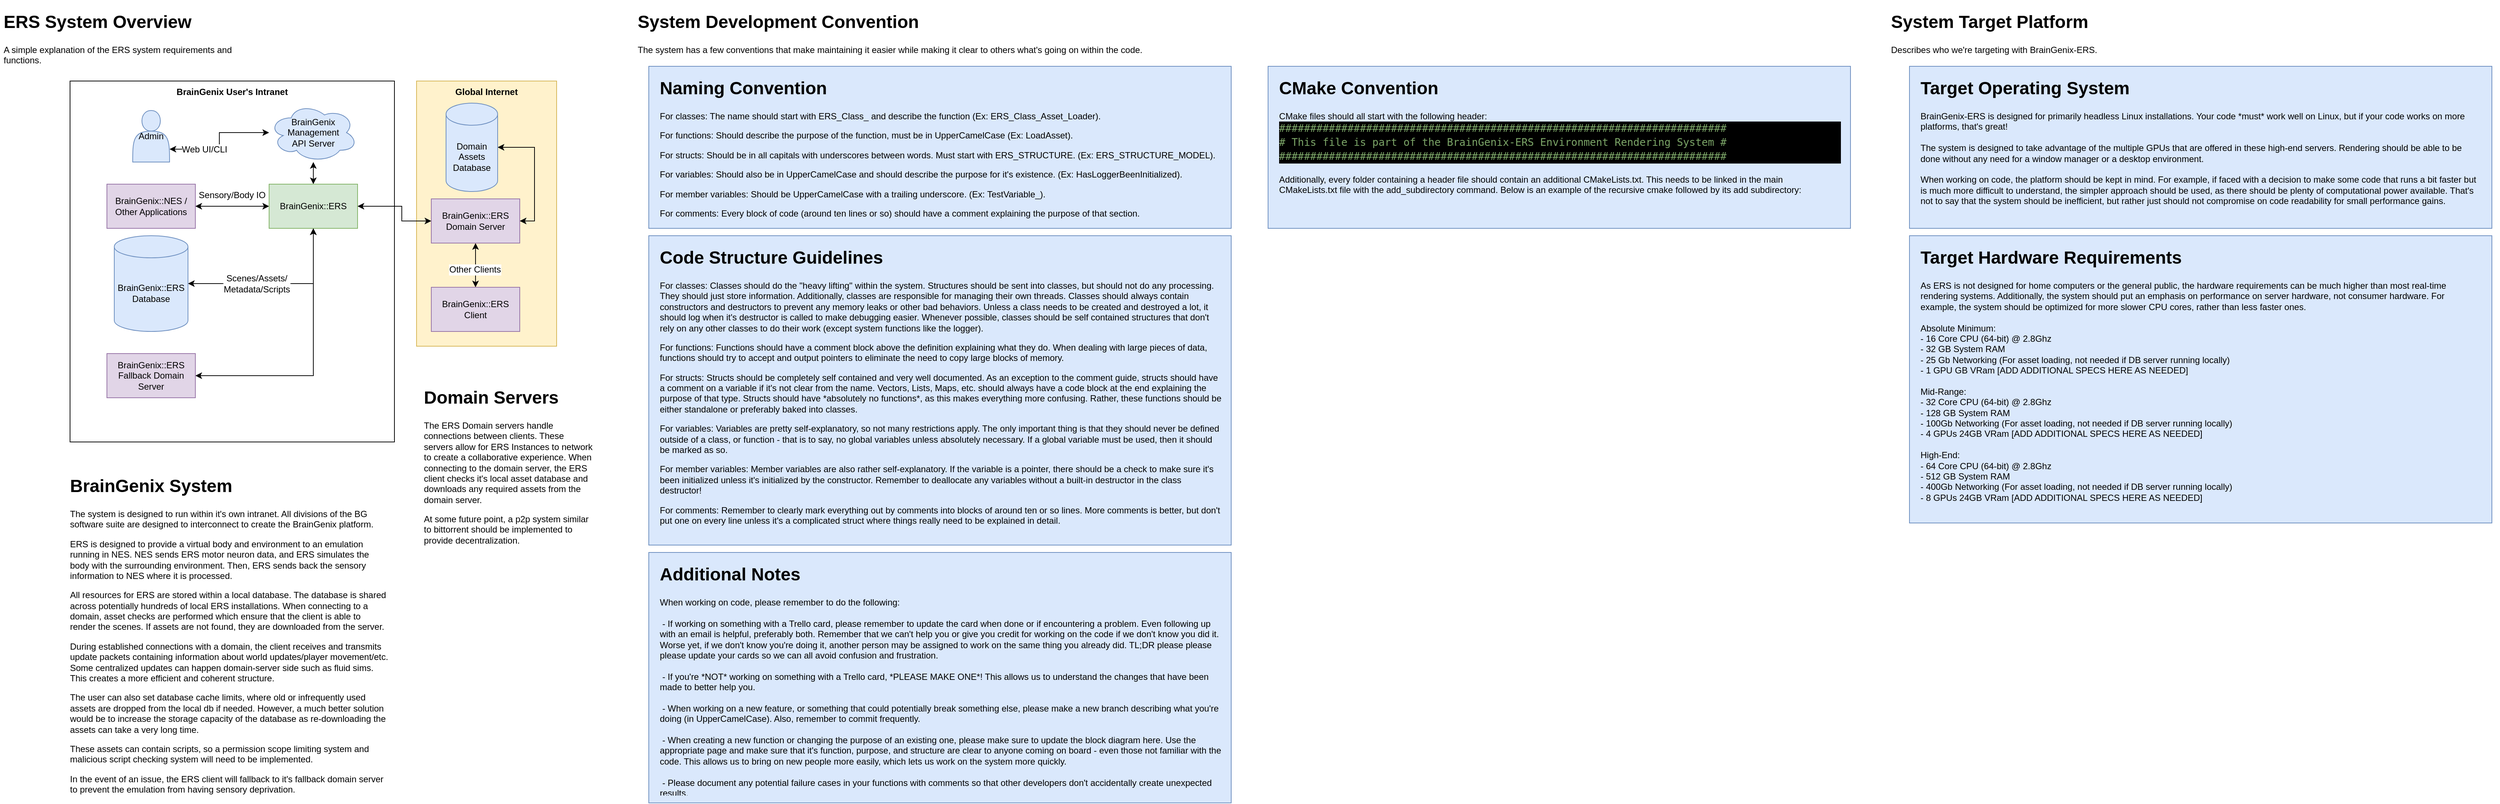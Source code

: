 <mxfile version="15.7.3" type="github" pages="8">
  <diagram id="QJmcPfvI0fefY2HCmFKt" name="System Overview">
    <mxGraphModel dx="1831" dy="629" grid="1" gridSize="10" guides="1" tooltips="1" connect="1" arrows="1" fold="1" page="1" pageScale="1" pageWidth="850" pageHeight="1100" math="0" shadow="0">
      <root>
        <mxCell id="0" />
        <mxCell id="1" parent="0" />
        <mxCell id="JZ_-G1dVuu5gJ5Ti8FHd-1" value="" style="rounded=0;whiteSpace=wrap;html=1;fontSize=12;glass=0;sketch=0;shadow=0;" parent="1" vertex="1">
          <mxGeometry x="-755" y="110" width="440" height="490" as="geometry" />
        </mxCell>
        <mxCell id="JZ_-G1dVuu5gJ5Ti8FHd-57" value="&lt;h1&gt;ERS System Overview&lt;br&gt;&lt;/h1&gt;&lt;div&gt;A simple explanation of the ERS system requirements and functions.&lt;br&gt;&lt;/div&gt;&lt;div&gt;&lt;br&gt;&lt;/div&gt;&lt;div&gt;&lt;br&gt;&lt;/div&gt;&lt;p&gt;&lt;br&gt;&lt;/p&gt;" style="text;html=1;strokeColor=none;fillColor=none;spacing=5;spacingTop=-20;whiteSpace=wrap;overflow=hidden;rounded=0;" parent="1" vertex="1">
          <mxGeometry x="-850" y="10" width="370" height="150" as="geometry" />
        </mxCell>
        <mxCell id="JZ_-G1dVuu5gJ5Ti8FHd-58" style="edgeStyle=orthogonalEdgeStyle;rounded=0;orthogonalLoop=1;jettySize=auto;html=1;fontSize=12;startArrow=classic;startFill=1;" parent="1" source="JZ_-G1dVuu5gJ5Ti8FHd-60" target="JZ_-G1dVuu5gJ5Ti8FHd-61" edge="1">
          <mxGeometry relative="1" as="geometry" />
        </mxCell>
        <mxCell id="JZ_-G1dVuu5gJ5Ti8FHd-59" value="" style="edgeStyle=orthogonalEdgeStyle;rounded=0;orthogonalLoop=1;jettySize=auto;html=1;fontSize=12;startArrow=classic;startFill=1;" parent="1" source="JZ_-G1dVuu5gJ5Ti8FHd-60" target="JZ_-G1dVuu5gJ5Ti8FHd-70" edge="1">
          <mxGeometry relative="1" as="geometry" />
        </mxCell>
        <mxCell id="JZ_-G1dVuu5gJ5Ti8FHd-60" value="BrainGenix::ERS" style="rounded=0;whiteSpace=wrap;html=1;fontSize=12;fillColor=#d5e8d4;strokeColor=#82b366;" parent="1" vertex="1">
          <mxGeometry x="-485" y="250" width="120" height="60" as="geometry" />
        </mxCell>
        <mxCell id="JZ_-G1dVuu5gJ5Ti8FHd-61" value="BrainGenix::NES / Other Applications" style="rounded=0;whiteSpace=wrap;html=1;fontSize=12;fillColor=#e1d5e7;strokeColor=#9673a6;" parent="1" vertex="1">
          <mxGeometry x="-705" y="250" width="120" height="60" as="geometry" />
        </mxCell>
        <mxCell id="JZ_-G1dVuu5gJ5Ti8FHd-62" value="Sensory/Body IO" style="text;html=1;strokeColor=none;fillColor=none;align=center;verticalAlign=middle;whiteSpace=wrap;rounded=0;fontSize=12;" parent="1" vertex="1">
          <mxGeometry x="-585" y="250" width="100" height="30" as="geometry" />
        </mxCell>
        <mxCell id="JZ_-G1dVuu5gJ5Ti8FHd-63" value="&lt;div&gt;&lt;b&gt;BrainGenix User&#39;s Intranet&lt;/b&gt;&lt;/div&gt;" style="text;html=1;strokeColor=none;fillColor=none;align=center;verticalAlign=middle;whiteSpace=wrap;rounded=0;fontSize=12;" parent="1" vertex="1">
          <mxGeometry x="-755" y="110" width="440" height="30" as="geometry" />
        </mxCell>
        <mxCell id="JZ_-G1dVuu5gJ5Ti8FHd-64" style="edgeStyle=orthogonalEdgeStyle;rounded=0;orthogonalLoop=1;jettySize=auto;html=1;fontSize=12;startArrow=classic;startFill=1;" parent="1" source="JZ_-G1dVuu5gJ5Ti8FHd-66" target="JZ_-G1dVuu5gJ5Ti8FHd-60" edge="1">
          <mxGeometry relative="1" as="geometry" />
        </mxCell>
        <mxCell id="JZ_-G1dVuu5gJ5Ti8FHd-65" value="&lt;div&gt;Scenes/Assets/&lt;/div&gt;&lt;div&gt;Metadata/Scripts&lt;/div&gt;" style="edgeLabel;html=1;align=center;verticalAlign=middle;resizable=0;points=[];fontSize=12;" parent="JZ_-G1dVuu5gJ5Ti8FHd-64" vertex="1" connectable="0">
          <mxGeometry x="-0.241" relative="1" as="geometry">
            <mxPoint as="offset" />
          </mxGeometry>
        </mxCell>
        <mxCell id="JZ_-G1dVuu5gJ5Ti8FHd-66" value="BrainGenix::ERS Database" style="shape=cylinder3;whiteSpace=wrap;html=1;boundedLbl=1;backgroundOutline=1;size=15;fontSize=12;fillColor=#dae8fc;strokeColor=#6c8ebf;" parent="1" vertex="1">
          <mxGeometry x="-695" y="320" width="100" height="130" as="geometry" />
        </mxCell>
        <mxCell id="JZ_-G1dVuu5gJ5Ti8FHd-67" value="Admin" style="shape=actor;whiteSpace=wrap;html=1;fontSize=12;fillColor=#dae8fc;strokeColor=#6c8ebf;" parent="1" vertex="1">
          <mxGeometry x="-670" y="150" width="50" height="70" as="geometry" />
        </mxCell>
        <mxCell id="JZ_-G1dVuu5gJ5Ti8FHd-68" style="edgeStyle=orthogonalEdgeStyle;rounded=0;orthogonalLoop=1;jettySize=auto;html=1;entryX=1;entryY=0.75;entryDx=0;entryDy=0;fontSize=12;startArrow=classic;startFill=1;" parent="1" source="JZ_-G1dVuu5gJ5Ti8FHd-70" target="JZ_-G1dVuu5gJ5Ti8FHd-67" edge="1">
          <mxGeometry relative="1" as="geometry" />
        </mxCell>
        <mxCell id="JZ_-G1dVuu5gJ5Ti8FHd-69" value="Web UI/CLI" style="edgeLabel;html=1;align=center;verticalAlign=middle;resizable=0;points=[];fontSize=12;" parent="JZ_-G1dVuu5gJ5Ti8FHd-68" vertex="1" connectable="0">
          <mxGeometry x="0.408" relative="1" as="geometry">
            <mxPoint as="offset" />
          </mxGeometry>
        </mxCell>
        <mxCell id="JZ_-G1dVuu5gJ5Ti8FHd-70" value="&lt;div&gt;BrainGenix&lt;/div&gt;&lt;div&gt;Management &lt;br&gt;&lt;/div&gt;&lt;div&gt;API Server&lt;br&gt;&lt;/div&gt;" style="ellipse;shape=cloud;whiteSpace=wrap;html=1;fontSize=12;fillColor=#dae8fc;strokeColor=#6c8ebf;" parent="1" vertex="1">
          <mxGeometry x="-485" y="140" width="120" height="80" as="geometry" />
        </mxCell>
        <mxCell id="JZ_-G1dVuu5gJ5Ti8FHd-71" value="" style="rounded=0;whiteSpace=wrap;html=1;fontSize=12;fillColor=#fff2cc;strokeColor=#d6b656;" parent="1" vertex="1">
          <mxGeometry x="-285" y="110" width="190" height="360" as="geometry" />
        </mxCell>
        <mxCell id="JZ_-G1dVuu5gJ5Ti8FHd-72" value="&lt;b&gt;Global Internet&lt;br&gt;&lt;/b&gt;" style="text;html=1;strokeColor=none;fillColor=none;align=center;verticalAlign=middle;whiteSpace=wrap;rounded=0;fontSize=12;" parent="1" vertex="1">
          <mxGeometry x="-285" y="110" width="190" height="30" as="geometry" />
        </mxCell>
        <mxCell id="JZ_-G1dVuu5gJ5Ti8FHd-73" style="edgeStyle=orthogonalEdgeStyle;rounded=0;orthogonalLoop=1;jettySize=auto;html=1;fontSize=12;startArrow=classic;startFill=1;" parent="1" source="JZ_-G1dVuu5gJ5Ti8FHd-75" target="JZ_-G1dVuu5gJ5Ti8FHd-79" edge="1">
          <mxGeometry relative="1" as="geometry" />
        </mxCell>
        <mxCell id="JZ_-G1dVuu5gJ5Ti8FHd-74" value="Other Clients" style="edgeLabel;html=1;align=center;verticalAlign=middle;resizable=0;points=[];fontSize=12;" parent="JZ_-G1dVuu5gJ5Ti8FHd-73" vertex="1" connectable="0">
          <mxGeometry x="0.195" y="-1" relative="1" as="geometry">
            <mxPoint as="offset" />
          </mxGeometry>
        </mxCell>
        <mxCell id="JZ_-G1dVuu5gJ5Ti8FHd-75" value="BrainGenix::ERS Domain Server" style="rounded=0;whiteSpace=wrap;html=1;fontSize=12;fillColor=#e1d5e7;strokeColor=#9673a6;" parent="1" vertex="1">
          <mxGeometry x="-265" y="270" width="120" height="60" as="geometry" />
        </mxCell>
        <mxCell id="JZ_-G1dVuu5gJ5Ti8FHd-76" style="edgeStyle=orthogonalEdgeStyle;rounded=0;orthogonalLoop=1;jettySize=auto;html=1;fontSize=12;startArrow=classic;startFill=1;" parent="1" source="JZ_-G1dVuu5gJ5Ti8FHd-60" target="JZ_-G1dVuu5gJ5Ti8FHd-75" edge="1">
          <mxGeometry relative="1" as="geometry">
            <Array as="points">
              <mxPoint x="-305" y="280" />
              <mxPoint x="-305" y="300" />
            </Array>
          </mxGeometry>
        </mxCell>
        <mxCell id="JZ_-G1dVuu5gJ5Ti8FHd-77" style="edgeStyle=orthogonalEdgeStyle;rounded=0;orthogonalLoop=1;jettySize=auto;html=1;entryX=1;entryY=0.5;entryDx=0;entryDy=0;fontSize=12;startArrow=classic;startFill=1;" parent="1" source="JZ_-G1dVuu5gJ5Ti8FHd-78" target="JZ_-G1dVuu5gJ5Ti8FHd-75" edge="1">
          <mxGeometry relative="1" as="geometry">
            <Array as="points">
              <mxPoint x="-125" y="200" />
              <mxPoint x="-125" y="300" />
            </Array>
          </mxGeometry>
        </mxCell>
        <mxCell id="JZ_-G1dVuu5gJ5Ti8FHd-78" value="&lt;div&gt;Domain Assets Database&lt;/div&gt;" style="shape=cylinder3;whiteSpace=wrap;html=1;boundedLbl=1;backgroundOutline=1;size=15;fontSize=12;fillColor=#dae8fc;strokeColor=#6c8ebf;" parent="1" vertex="1">
          <mxGeometry x="-245" y="140" width="70" height="120" as="geometry" />
        </mxCell>
        <mxCell id="JZ_-G1dVuu5gJ5Ti8FHd-79" value="BrainGenix::ERS Client" style="rounded=0;whiteSpace=wrap;html=1;fontSize=12;fillColor=#e1d5e7;strokeColor=#9673a6;" parent="1" vertex="1">
          <mxGeometry x="-265" y="390" width="120" height="60" as="geometry" />
        </mxCell>
        <mxCell id="JZ_-G1dVuu5gJ5Ti8FHd-80" value="&lt;h1&gt;Domain Servers&lt;br&gt;&lt;/h1&gt;&lt;p&gt;The ERS Domain servers handle connections between clients. These servers allow for ERS Instances to network to create a collaborative experience. When connecting to the domain server, the ERS client checks it&#39;s local asset database and downloads any required assets from the domain server.&lt;/p&gt;&lt;p&gt;At some future point, a p2p system similar to bittorrent should be implemented to provide decentralization.&lt;br&gt;&lt;/p&gt;" style="text;html=1;strokeColor=none;fillColor=none;spacing=5;spacingTop=-20;whiteSpace=wrap;overflow=hidden;rounded=0;fontSize=12;" parent="1" vertex="1">
          <mxGeometry x="-280" y="520" width="240" height="230" as="geometry" />
        </mxCell>
        <mxCell id="JZ_-G1dVuu5gJ5Ti8FHd-81" value="&lt;h1&gt;BrainGenix System&lt;/h1&gt;&lt;p&gt;The system is designed to run within it&#39;s own intranet. All divisions of the BG software suite are designed to interconnect to create the BrainGenix platform.&lt;/p&gt;&lt;p&gt;ERS is designed to provide a virtual body and environment to an emulation running in NES. NES sends ERS motor neuron data, and ERS simulates the body with the surrounding environment. Then, ERS sends back the sensory information to NES where it is processed.&lt;/p&gt;&lt;p&gt;All resources for ERS are stored within a local database. The database is shared across potentially hundreds of local ERS installations. When connecting to a domain, asset checks are performed which ensure that the client is able to render the scenes. If assets are not found, they are downloaded from the server.&lt;/p&gt;&lt;p&gt;During established connections with a domain, the client receives and transmits update packets containing information about world updates/player movement/etc. Some centralized updates can happen domain-server side such as fluid sims. This creates a more efficient and coherent structure.&lt;/p&gt;&lt;p&gt;The user can also set database cache limits, where old or infrequently used assets are dropped from the local db if needed. However, a much better solution would be to increase the storage capacity of the database as re-downloading the assets can take a very long time.&lt;br&gt;&lt;/p&gt;&lt;p&gt;These assets can contain scripts, so a permission scope limiting system and malicious script checking system will need to be implemented.&lt;br&gt;&lt;/p&gt;&lt;div&gt;In the event of an issue, the ERS client will fallback to it&#39;s fallback domain server to prevent the emulation from having sensory deprivation.&lt;/div&gt;&lt;div&gt;&lt;br&gt;&lt;/div&gt;" style="text;html=1;strokeColor=none;fillColor=none;spacing=5;spacingTop=-20;whiteSpace=wrap;overflow=hidden;rounded=0;fontSize=12;" parent="1" vertex="1">
          <mxGeometry x="-760" y="640" width="440" height="440" as="geometry" />
        </mxCell>
        <mxCell id="JZ_-G1dVuu5gJ5Ti8FHd-82" style="edgeStyle=orthogonalEdgeStyle;rounded=0;orthogonalLoop=1;jettySize=auto;html=1;entryX=0.5;entryY=1;entryDx=0;entryDy=0;fontSize=12;startArrow=classic;startFill=1;" parent="1" source="JZ_-G1dVuu5gJ5Ti8FHd-83" target="JZ_-G1dVuu5gJ5Ti8FHd-60" edge="1">
          <mxGeometry relative="1" as="geometry" />
        </mxCell>
        <mxCell id="JZ_-G1dVuu5gJ5Ti8FHd-83" value="BrainGenix::ERS Fallback Domain Server" style="rounded=0;whiteSpace=wrap;html=1;fontSize=12;fillColor=#e1d5e7;strokeColor=#9673a6;" parent="1" vertex="1">
          <mxGeometry x="-705" y="480" width="120" height="60" as="geometry" />
        </mxCell>
        <mxCell id="tl9g64c9rErbcovuG0vm-1" value="&lt;h1&gt;System Development Convention&lt;br&gt;&lt;/h1&gt;&lt;p&gt;The system has a few conventions that make maintaining it easier while making it clear to others what&#39;s going on within the code.&lt;br&gt;&lt;/p&gt;" style="text;html=1;strokeColor=none;fillColor=none;spacing=5;spacingTop=-20;whiteSpace=wrap;overflow=hidden;rounded=0;" parent="1" vertex="1">
          <mxGeometry x="10" y="10" width="830" height="70" as="geometry" />
        </mxCell>
        <mxCell id="tl9g64c9rErbcovuG0vm-3" value="" style="rounded=0;whiteSpace=wrap;html=1;fillColor=#dae8fc;strokeColor=#6c8ebf;" parent="1" vertex="1">
          <mxGeometry x="30" y="90" width="790" height="220" as="geometry" />
        </mxCell>
        <mxCell id="tl9g64c9rErbcovuG0vm-2" value="&lt;h1&gt;Naming Convention&lt;br&gt;&lt;/h1&gt;&lt;p&gt;For classes: The name should start with ERS_Class_ and describe the function (Ex: ERS_Class_Asset_Loader).&lt;/p&gt;&lt;p&gt;For functions: Should describe the purpose of the function, must be in UpperCamelCase (Ex: LoadAsset).&lt;/p&gt;&lt;p&gt;For structs: Should be in all capitals with underscores between words. Must start with ERS_STRUCTURE. (Ex: ERS_STRUCTURE_MODEL).&lt;/p&gt;&lt;p&gt;For variables: Should also be in UpperCamelCase and should describe the purpose for it&#39;s existence. (Ex: HasLoggerBeenInitialized).&lt;/p&gt;&lt;p&gt;For member variables: Should be UpperCamelCase with a trailing underscore. (Ex: TestVariable_).&lt;/p&gt;&lt;p&gt;For comments: Every block of code (around ten lines or so) should have a comment explaining the purpose of that section. &lt;br&gt;&lt;/p&gt;" style="text;html=1;strokeColor=none;fillColor=none;spacing=5;spacingTop=-20;whiteSpace=wrap;overflow=hidden;rounded=0;" parent="1" vertex="1">
          <mxGeometry x="40" y="100" width="770" height="200" as="geometry" />
        </mxCell>
        <mxCell id="tl9g64c9rErbcovuG0vm-4" value="" style="rounded=0;whiteSpace=wrap;html=1;fillColor=#dae8fc;strokeColor=#6c8ebf;" parent="1" vertex="1">
          <mxGeometry x="30" y="320" width="790" height="420" as="geometry" />
        </mxCell>
        <mxCell id="tl9g64c9rErbcovuG0vm-5" value="&lt;h1&gt;Code Structure Guidelines&lt;br&gt;&lt;/h1&gt;&lt;p&gt;For classes: Classes should do the &quot;heavy lifting&quot; within the system. Structures should be sent into classes, but should not do any processing. They should just store information. Additionally, classes are responsible for managing their own threads. Classes should always contain constructors and destructors to prevent any memory leaks or other bad behaviors. Unless a class needs to be created and destroyed a lot, it should log when it&#39;s destructor is called to make debugging easier. Whenever possible, classes should be self contained structures that don&#39;t rely on any other classes to do their work (except system functions like the logger). &lt;br&gt;&lt;/p&gt;&lt;p&gt;For functions: Functions should have a comment block above the definition explaining what they do. When dealing with large pieces of data, functions should try to accept and output pointers to eliminate the need to copy large blocks of memory.&lt;/p&gt;&lt;p&gt;For structs: Structs should be completely self contained and very well documented. As an exception to the comment guide, structs should have a comment on a variable if it&#39;s not clear from the name. Vectors, Lists, Maps, etc. should always have a code block at the end explaining the purpose of that type. Structs should have *absolutely no functions*, as this makes everything more confusing. Rather, these functions should be either standalone or preferably baked into classes.&lt;br&gt;&lt;/p&gt;&lt;p&gt;For variables: Variables are pretty self-explanatory, so not many restrictions apply. The only important thing is that they should never be defined outside of a class, or function - that is to say, no global variables unless absolutely necessary. If a global variable must be used, then it should be marked as so.&lt;br&gt;&lt;/p&gt;&lt;p&gt;For member variables: Member variables are also rather self-explanatory. If the variable is a pointer, there should be a check to make sure it&#39;s been initialized unless it&#39;s initialized by the constructor. Remember to deallocate any variables without a built-in destructor in the class destructor!&lt;/p&gt;&lt;p&gt;For comments: Remember to clearly mark everything out by comments into blocks of around ten or so lines. More comments is better, but don&#39;t put one on every line unless it&#39;s a complicated struct where things really need to be explained in detail. &lt;br&gt;&lt;/p&gt;" style="text;html=1;strokeColor=none;fillColor=none;spacing=5;spacingTop=-20;whiteSpace=wrap;overflow=hidden;rounded=0;" parent="1" vertex="1">
          <mxGeometry x="40" y="330" width="770" height="400" as="geometry" />
        </mxCell>
        <mxCell id="shQ3L-Lrsegv_2YYrfHF-2" value="" style="rounded=0;whiteSpace=wrap;html=1;fillColor=#dae8fc;strokeColor=#6c8ebf;" parent="1" vertex="1">
          <mxGeometry x="30" y="750" width="790" height="340" as="geometry" />
        </mxCell>
        <mxCell id="shQ3L-Lrsegv_2YYrfHF-3" value="&lt;h1&gt;Additional Notes&lt;br&gt;&lt;/h1&gt;&lt;div&gt;When working on code, please remember to do the following:&lt;/div&gt;&lt;div&gt;&lt;span style=&quot;white-space: pre&quot;&gt;&lt;br&gt;&lt;/span&gt;&lt;/div&gt;&lt;div&gt;&lt;span style=&quot;white-space: pre&quot;&gt; &lt;/span&gt;- If working on something with a Trello card, please remember to update the card when done or if encountering a problem. Even following up with an email is helpful, preferably both. Remember that we can&#39;t help you or give you credit for working on the code if we don&#39;t know you did it. Worse yet, if we don&#39;t know you&#39;re doing it, another person may be assigned to work on the same thing you already did. TL;DR please please please update your cards so we can all avoid confusion and frustration.&lt;/div&gt;&lt;div&gt;&lt;br&gt;&lt;/div&gt;&lt;div&gt;&lt;span style=&quot;white-space: pre&quot;&gt; &lt;/span&gt;- If you&#39;re *NOT* working on something with a Trello card, *PLEASE MAKE ONE*! This allows us to understand the changes that have been made to better help you.&lt;/div&gt;&lt;div&gt;&lt;br&gt;&lt;/div&gt;&lt;div&gt;&lt;span style=&quot;white-space: pre&quot;&gt; &lt;/span&gt;- When working on a new feature, or something that could potentially break something else, please make a new branch describing what you&#39;re doing (in UpperCamelCase). Also, remember to commit frequently.&lt;br&gt;&lt;/div&gt;&lt;div&gt;&lt;br&gt;&lt;/div&gt;&lt;div&gt;&lt;span style=&quot;white-space: pre&quot;&gt; &lt;/span&gt;- When creating a new function or changing the purpose of an existing one, please make sure to update the block diagram here. Use the appropriate page and make sure that it&#39;s function, purpose, and structure are clear to anyone coming on board - even those not familiar with the code. This allows us to bring on new people more easily, which lets us work on the system more quickly.&lt;/div&gt;&lt;div&gt;&lt;br&gt;&lt;/div&gt;&lt;div&gt;&lt;span style=&quot;white-space: pre&quot;&gt; &lt;/span&gt;- Please document any potential failure cases in your functions with comments so that other developers don&#39;t accidentally create unexpected results.&lt;br&gt;&lt;/div&gt;" style="text;html=1;strokeColor=none;fillColor=none;spacing=5;spacingTop=-20;whiteSpace=wrap;overflow=hidden;rounded=0;" parent="1" vertex="1">
          <mxGeometry x="40" y="760" width="770" height="320" as="geometry" />
        </mxCell>
        <mxCell id="shQ3L-Lrsegv_2YYrfHF-4" value="&lt;h1&gt;System Target Platform&lt;br&gt;&lt;/h1&gt;&lt;p&gt;Describes who we&#39;re targeting with BrainGenix-ERS.&lt;br&gt;&lt;/p&gt;" style="text;html=1;strokeColor=none;fillColor=none;spacing=5;spacingTop=-20;whiteSpace=wrap;overflow=hidden;rounded=0;" parent="1" vertex="1">
          <mxGeometry x="1710" y="10" width="830" height="70" as="geometry" />
        </mxCell>
        <mxCell id="shQ3L-Lrsegv_2YYrfHF-6" value="" style="rounded=0;whiteSpace=wrap;html=1;fillColor=#dae8fc;strokeColor=#6c8ebf;" parent="1" vertex="1">
          <mxGeometry x="1740" y="90" width="790" height="220" as="geometry" />
        </mxCell>
        <mxCell id="shQ3L-Lrsegv_2YYrfHF-7" value="&lt;h1&gt;Target Operating System&lt;br&gt;&lt;/h1&gt;&lt;div&gt;BrainGenix-ERS is designed for primarily headless Linux installations. Your code *must* work well on Linux, but if your code works on more platforms, that&#39;s great! &lt;br&gt;&lt;/div&gt;&lt;div&gt;&lt;br&gt;&lt;/div&gt;&lt;div&gt;The system is designed to take advantage of the multiple GPUs that are offered in these high-end servers. Rendering should be able to be done without any need for a window manager or a desktop environment. &lt;br&gt;&lt;/div&gt;&lt;div&gt;&lt;br&gt;&lt;/div&gt;&lt;div&gt;When working on code, the platform should be kept in mind. For example, if faced with a decision to make some code that runs a bit faster but is much more difficult to understand, the simpler approach should be used, as there should be plenty of computational power available. That&#39;s not to say that the system should be inefficient, but rather just should not compromise on code readability for small performance gains. &lt;br&gt;&lt;/div&gt;" style="text;html=1;strokeColor=none;fillColor=none;spacing=5;spacingTop=-20;whiteSpace=wrap;overflow=hidden;rounded=0;" parent="1" vertex="1">
          <mxGeometry x="1750" y="100" width="770" height="200" as="geometry" />
        </mxCell>
        <mxCell id="shQ3L-Lrsegv_2YYrfHF-8" value="" style="rounded=0;whiteSpace=wrap;html=1;fillColor=#dae8fc;strokeColor=#6c8ebf;" parent="1" vertex="1">
          <mxGeometry x="1740" y="320" width="790" height="390" as="geometry" />
        </mxCell>
        <mxCell id="shQ3L-Lrsegv_2YYrfHF-9" value="&lt;h1&gt;Target Hardware Requirements&lt;br&gt;&lt;/h1&gt;&lt;div&gt;As ERS is not designed for home computers or the general public, the hardware requirements can be much higher than most real-time rendering systems. Additionally, the system should put an emphasis on performance on server hardware, not consumer hardware. For example, the system should be optimized for more slower CPU cores, rather than less faster ones.&lt;br&gt;&lt;/div&gt;&lt;div&gt;&lt;br&gt;&lt;/div&gt;&lt;div&gt;Absolute Minimum:&lt;/div&gt;&lt;div&gt;&lt;span&gt; &lt;/span&gt;- 16 Core CPU (64-bit) @ 2.8Ghz&lt;br&gt;&lt;/div&gt;&lt;div&gt;&lt;span&gt; &lt;/span&gt;- 32 GB System RAM&lt;/div&gt;&lt;div&gt;&lt;span&gt; &lt;/span&gt;- 25 Gb Networking (For asset loading, not needed if DB server running locally)&lt;/div&gt;&lt;div&gt;&lt;span&gt; &lt;/span&gt;- 1 GPU GB VRam [ADD ADDITIONAL SPECS HERE AS NEEDED]&lt;/div&gt;&lt;div&gt;&lt;br&gt;&lt;/div&gt;&lt;div&gt;Mid-Range:&lt;/div&gt;&lt;div&gt;&lt;span&gt; &lt;/span&gt;- 32 Core CPU (64-bit) @ 2.8Ghz&lt;/div&gt;&lt;div&gt;&lt;span&gt; &lt;/span&gt;- 128 GB System RAM&lt;/div&gt;&lt;div&gt;&lt;span&gt; &lt;/span&gt;- 100Gb Networking (For asset loading, not needed if DB server running locally)&lt;/div&gt;&lt;div&gt;&lt;span&gt; &lt;/span&gt;- 4 GPUs 24GB VRam [ADD ADDITIONAL SPECS HERE AS NEEDED]&lt;/div&gt;&lt;div&gt;&lt;br&gt;&lt;/div&gt;&lt;div&gt;&lt;div&gt;High-End:&lt;/div&gt;&lt;div&gt;&lt;span&gt; &lt;/span&gt;- 64 Core CPU (64-bit) @ 2.8Ghz&lt;/div&gt;&lt;div&gt;&lt;span&gt; &lt;/span&gt;- 512 GB System RAM&lt;/div&gt;&lt;div&gt;&lt;span&gt; &lt;/span&gt;- 400Gb Networking (For asset loading, not needed if DB server running locally)&lt;/div&gt;&lt;span&gt; &lt;/span&gt;- 8 GPUs 24GB VRam [ADD ADDITIONAL SPECS HERE AS NEEDED]&lt;/div&gt;&lt;div&gt;&lt;br&gt;&lt;/div&gt;" style="text;html=1;strokeColor=none;fillColor=none;spacing=5;spacingTop=-20;whiteSpace=wrap;overflow=hidden;rounded=0;" parent="1" vertex="1">
          <mxGeometry x="1750" y="330" width="770" height="370" as="geometry" />
        </mxCell>
        <mxCell id="_Uzbe8-BlW61xtXOQJLD-3" value="" style="rounded=0;whiteSpace=wrap;html=1;fillColor=#dae8fc;strokeColor=#6c8ebf;" vertex="1" parent="1">
          <mxGeometry x="870" y="90" width="790" height="220" as="geometry" />
        </mxCell>
        <mxCell id="_Uzbe8-BlW61xtXOQJLD-4" value="&lt;h1&gt;CMake Convention&lt;br&gt;&lt;/h1&gt;&lt;div&gt;CMake files should all start with the following header:&lt;/div&gt;&lt;div&gt;&lt;div style=&quot;color: rgb(255 , 255 , 255) ; background-color: rgb(0 , 0 , 0) ; font-family: &amp;#34;droid sans mono&amp;#34; , &amp;#34;monospace&amp;#34; , monospace , &amp;#34;droid sans fallback&amp;#34; ; font-weight: normal ; font-size: 14px ; line-height: 19px&quot;&gt;&lt;div&gt;&lt;span style=&quot;color: rgb(124 , 166 , 104)&quot;&gt;########################################################################&lt;/span&gt;&lt;/div&gt;&lt;div&gt;&lt;span style=&quot;color: rgb(124 , 166 , 104)&quot;&gt;# This file is part of the BrainGenix-ERS Environment Rendering System #&lt;/span&gt;&lt;/div&gt;&lt;div&gt;&lt;span style=&quot;color: rgb(124 , 166 , 104)&quot;&gt;########################################################################&lt;/span&gt;&lt;/div&gt;&lt;/div&gt;&lt;/div&gt;&lt;div&gt;&lt;br&gt;&lt;/div&gt;&lt;div&gt;Additionally, every folder containing a header file should contain an additional CMakeLists.txt. This needs to be linked in the main CMakeLists.txt file with the add_subdirectory command. Below is an example of the recursive cmake followed by its add subdirectory:&lt;/div&gt;&lt;div&gt;&lt;br&gt;&lt;/div&gt;&lt;div&gt;&lt;br&gt;&lt;/div&gt;&lt;div&gt;&lt;br&gt;&lt;/div&gt;&lt;div&gt;&lt;br&gt;&lt;/div&gt;&lt;div&gt;&lt;br&gt;&lt;/div&gt;&lt;div&gt;&lt;br&gt; &lt;/div&gt;" style="text;html=1;strokeColor=none;fillColor=none;spacing=5;spacingTop=-20;whiteSpace=wrap;overflow=hidden;rounded=0;" vertex="1" parent="1">
          <mxGeometry x="880" y="100" width="770" height="200" as="geometry" />
        </mxCell>
      </root>
    </mxGraphModel>
  </diagram>
  <diagram id="FCoB04X1h-tUOUQO4fBp" name="Sensory Data Translation Layer">
    <mxGraphModel dx="-278" dy="912" grid="1" gridSize="10" guides="1" tooltips="1" connect="1" arrows="1" fold="1" page="1" pageScale="1" pageWidth="850" pageHeight="1100" math="0" shadow="0">
      <root>
        <mxCell id="Q1BeWzpviFWOEyhjAuBD-0" />
        <mxCell id="Q1BeWzpviFWOEyhjAuBD-1" parent="Q1BeWzpviFWOEyhjAuBD-0" />
        <mxCell id="Q1BeWzpviFWOEyhjAuBD-2" value="&lt;h1&gt;Sensory Data Translation Layer&lt;br&gt;&lt;/h1&gt;&lt;div&gt;The Sensory Data Translation Layer (SDTL) converts regular digital information generated by the rendering process (think images from the framebuffer) into action potential data sent to NES. Additionally, it converts action potentials from NES into virtual body control signals.&lt;/div&gt;&lt;div&gt;&lt;br&gt;&lt;/div&gt;&lt;div&gt;The SDTL will likely need to be calibrated to each emulation to ensure that all parameters match up with what they are expecting.&lt;br&gt;&lt;/div&gt;&lt;p&gt;&lt;br&gt;&lt;/p&gt;" style="text;html=1;strokeColor=none;fillColor=none;spacing=5;spacingTop=-20;whiteSpace=wrap;overflow=hidden;rounded=0;" parent="Q1BeWzpviFWOEyhjAuBD-1" vertex="1">
          <mxGeometry x="1700" y="10" width="370" height="170" as="geometry" />
        </mxCell>
        <mxCell id="Q1BeWzpviFWOEyhjAuBD-3" value="" style="rounded=0;whiteSpace=wrap;html=1;fillColor=#e1d5e7;strokeColor=#9673a6;" parent="Q1BeWzpviFWOEyhjAuBD-1" vertex="1">
          <mxGeometry x="1720" y="200" width="810" height="160" as="geometry" />
        </mxCell>
        <mxCell id="Q1BeWzpviFWOEyhjAuBD-4" value="SDTL High Level Overview" style="text;html=1;strokeColor=none;fillColor=none;align=center;verticalAlign=middle;whiteSpace=wrap;rounded=0;" parent="Q1BeWzpviFWOEyhjAuBD-1" vertex="1">
          <mxGeometry x="1720" y="200" width="810" height="30" as="geometry" />
        </mxCell>
        <mxCell id="Q1BeWzpviFWOEyhjAuBD-5" style="edgeStyle=orthogonalEdgeStyle;rounded=0;orthogonalLoop=1;jettySize=auto;html=1;startArrow=classic;startFill=1;" parent="Q1BeWzpviFWOEyhjAuBD-1" source="Q1BeWzpviFWOEyhjAuBD-6" target="Q1BeWzpviFWOEyhjAuBD-8" edge="1">
          <mxGeometry relative="1" as="geometry" />
        </mxCell>
        <mxCell id="Q1BeWzpviFWOEyhjAuBD-6" value="BrainGenix::NES" style="rounded=0;whiteSpace=wrap;html=1;" parent="Q1BeWzpviFWOEyhjAuBD-1" vertex="1">
          <mxGeometry x="1760" y="250" width="120" height="60" as="geometry" />
        </mxCell>
        <mxCell id="Q1BeWzpviFWOEyhjAuBD-7" style="edgeStyle=orthogonalEdgeStyle;rounded=0;orthogonalLoop=1;jettySize=auto;html=1;startArrow=classic;startFill=1;" parent="Q1BeWzpviFWOEyhjAuBD-1" source="Q1BeWzpviFWOEyhjAuBD-8" target="Q1BeWzpviFWOEyhjAuBD-9" edge="1">
          <mxGeometry relative="1" as="geometry" />
        </mxCell>
        <mxCell id="Q1BeWzpviFWOEyhjAuBD-8" value="SDTL" style="rounded=0;whiteSpace=wrap;html=1;" parent="Q1BeWzpviFWOEyhjAuBD-1" vertex="1">
          <mxGeometry x="2060" y="250" width="120" height="60" as="geometry" />
        </mxCell>
        <mxCell id="Q1BeWzpviFWOEyhjAuBD-9" value="BrainGenix::ERS" style="rounded=0;whiteSpace=wrap;html=1;" parent="Q1BeWzpviFWOEyhjAuBD-1" vertex="1">
          <mxGeometry x="2360" y="250" width="120" height="60" as="geometry" />
        </mxCell>
        <mxCell id="Q1BeWzpviFWOEyhjAuBD-10" value="NES Produces/Consumes Action Potentials" style="text;html=1;strokeColor=none;fillColor=none;align=center;verticalAlign=middle;whiteSpace=wrap;rounded=0;" parent="Q1BeWzpviFWOEyhjAuBD-1" vertex="1">
          <mxGeometry x="1880" y="250" width="180" height="30" as="geometry" />
        </mxCell>
        <mxCell id="Q1BeWzpviFWOEyhjAuBD-11" value="ERS Produces/Consumes Digital Sensory Data (EG: Images)" style="text;html=1;strokeColor=none;fillColor=none;align=center;verticalAlign=middle;whiteSpace=wrap;rounded=0;" parent="Q1BeWzpviFWOEyhjAuBD-1" vertex="1">
          <mxGeometry x="2180" y="250" width="180" height="30" as="geometry" />
        </mxCell>
        <mxCell id="Q1BeWzpviFWOEyhjAuBD-12" value="The SDTL Converts Bidirectional Sensory Data Between ERS-Core And NES" style="text;html=1;strokeColor=none;fillColor=none;align=center;verticalAlign=middle;whiteSpace=wrap;rounded=0;" parent="Q1BeWzpviFWOEyhjAuBD-1" vertex="1">
          <mxGeometry x="2000" y="320" width="230" height="30" as="geometry" />
        </mxCell>
        <mxCell id="Q1BeWzpviFWOEyhjAuBD-13" value="" style="rounded=0;whiteSpace=wrap;html=1;fillColor=#f5f5f5;strokeColor=#666666;fontColor=#333333;" parent="Q1BeWzpviFWOEyhjAuBD-1" vertex="1">
          <mxGeometry x="1720" y="400" width="180" height="590" as="geometry" />
        </mxCell>
        <mxCell id="Q1BeWzpviFWOEyhjAuBD-14" value="BG::NES -&amp;gt; BG::ERS" style="text;html=1;strokeColor=none;fillColor=none;align=center;verticalAlign=middle;whiteSpace=wrap;rounded=0;" parent="Q1BeWzpviFWOEyhjAuBD-1" vertex="1">
          <mxGeometry x="1720" y="400" width="180" height="30" as="geometry" />
        </mxCell>
        <mxCell id="Q1BeWzpviFWOEyhjAuBD-15" value="" style="rounded=0;whiteSpace=wrap;html=1;fillColor=#f5f5f5;strokeColor=#666666;fontColor=#333333;" parent="Q1BeWzpviFWOEyhjAuBD-1" vertex="1">
          <mxGeometry x="2040" y="400" width="480" height="590" as="geometry" />
        </mxCell>
        <mxCell id="Q1BeWzpviFWOEyhjAuBD-16" value="BG::ERS -&amp;gt; BG::NES" style="text;html=1;strokeColor=none;fillColor=none;align=center;verticalAlign=middle;whiteSpace=wrap;rounded=0;" parent="Q1BeWzpviFWOEyhjAuBD-1" vertex="1">
          <mxGeometry x="2040" y="400" width="480" height="30" as="geometry" />
        </mxCell>
        <mxCell id="Q1BeWzpviFWOEyhjAuBD-17" value="" style="edgeStyle=orthogonalEdgeStyle;rounded=0;orthogonalLoop=1;jettySize=auto;html=1;startArrow=none;startFill=0;" parent="Q1BeWzpviFWOEyhjAuBD-1" source="Q1BeWzpviFWOEyhjAuBD-18" target="Q1BeWzpviFWOEyhjAuBD-20" edge="1">
          <mxGeometry relative="1" as="geometry" />
        </mxCell>
        <mxCell id="Q1BeWzpviFWOEyhjAuBD-18" value="Action Potentials Received" style="rounded=0;whiteSpace=wrap;html=1;" parent="Q1BeWzpviFWOEyhjAuBD-1" vertex="1">
          <mxGeometry x="1750" y="450" width="120" height="60" as="geometry" />
        </mxCell>
        <mxCell id="Q1BeWzpviFWOEyhjAuBD-19" value="" style="edgeStyle=orthogonalEdgeStyle;rounded=0;orthogonalLoop=1;jettySize=auto;html=1;startArrow=none;startFill=0;" parent="Q1BeWzpviFWOEyhjAuBD-1" source="Q1BeWzpviFWOEyhjAuBD-20" target="Q1BeWzpviFWOEyhjAuBD-24" edge="1">
          <mxGeometry relative="1" as="geometry" />
        </mxCell>
        <mxCell id="Q1BeWzpviFWOEyhjAuBD-20" value="APs Split Out To Virtual Muscle Kernels" style="rounded=0;whiteSpace=wrap;html=1;" parent="Q1BeWzpviFWOEyhjAuBD-1" vertex="1">
          <mxGeometry x="1750" y="560" width="120" height="60" as="geometry" />
        </mxCell>
        <mxCell id="Q1BeWzpviFWOEyhjAuBD-21" value="" style="edgeStyle=orthogonalEdgeStyle;rounded=0;orthogonalLoop=1;jettySize=auto;html=1;startArrow=none;startFill=0;" parent="Q1BeWzpviFWOEyhjAuBD-1" source="Q1BeWzpviFWOEyhjAuBD-22" target="Q1BeWzpviFWOEyhjAuBD-25" edge="1">
          <mxGeometry relative="1" as="geometry" />
        </mxCell>
        <mxCell id="Q1BeWzpviFWOEyhjAuBD-22" value="Virtual Skeleton Simulation" style="rounded=0;whiteSpace=wrap;html=1;" parent="Q1BeWzpviFWOEyhjAuBD-1" vertex="1">
          <mxGeometry x="1750" y="790" width="120" height="60" as="geometry" />
        </mxCell>
        <mxCell id="Q1BeWzpviFWOEyhjAuBD-23" value="" style="edgeStyle=orthogonalEdgeStyle;rounded=0;orthogonalLoop=1;jettySize=auto;html=1;startArrow=none;startFill=0;" parent="Q1BeWzpviFWOEyhjAuBD-1" source="Q1BeWzpviFWOEyhjAuBD-24" target="Q1BeWzpviFWOEyhjAuBD-22" edge="1">
          <mxGeometry relative="1" as="geometry" />
        </mxCell>
        <mxCell id="Q1BeWzpviFWOEyhjAuBD-24" value="Virtual Muscle Kernel" style="rounded=0;whiteSpace=wrap;html=1;" parent="Q1BeWzpviFWOEyhjAuBD-1" vertex="1">
          <mxGeometry x="1750" y="675" width="120" height="60" as="geometry" />
        </mxCell>
        <mxCell id="Q1BeWzpviFWOEyhjAuBD-25" value="Mesh Skeletal Deformations Applied To Mesh" style="rounded=0;whiteSpace=wrap;html=1;" parent="Q1BeWzpviFWOEyhjAuBD-1" vertex="1">
          <mxGeometry x="1750" y="900" width="120" height="60" as="geometry" />
        </mxCell>
        <mxCell id="Q1BeWzpviFWOEyhjAuBD-26" value="" style="edgeStyle=orthogonalEdgeStyle;rounded=0;orthogonalLoop=1;jettySize=auto;html=1;startArrow=none;startFill=0;" parent="Q1BeWzpviFWOEyhjAuBD-1" source="Q1BeWzpviFWOEyhjAuBD-27" target="Q1BeWzpviFWOEyhjAuBD-29" edge="1">
          <mxGeometry relative="1" as="geometry" />
        </mxCell>
        <mxCell id="Q1BeWzpviFWOEyhjAuBD-27" value="Rendered Visual Source Information" style="rounded=0;whiteSpace=wrap;html=1;" parent="Q1BeWzpviFWOEyhjAuBD-1" vertex="1">
          <mxGeometry x="2070" y="450" width="120" height="60" as="geometry" />
        </mxCell>
        <mxCell id="Q1BeWzpviFWOEyhjAuBD-28" value="" style="edgeStyle=orthogonalEdgeStyle;rounded=0;orthogonalLoop=1;jettySize=auto;html=1;startArrow=none;startFill=0;" parent="Q1BeWzpviFWOEyhjAuBD-1" source="Q1BeWzpviFWOEyhjAuBD-29" target="Q1BeWzpviFWOEyhjAuBD-30" edge="1">
          <mxGeometry relative="1" as="geometry" />
        </mxCell>
        <mxCell id="Q1BeWzpviFWOEyhjAuBD-29" value="Retina Kernel" style="rounded=0;whiteSpace=wrap;html=1;" parent="Q1BeWzpviFWOEyhjAuBD-1" vertex="1">
          <mxGeometry x="2220" y="450" width="120" height="60" as="geometry" />
        </mxCell>
        <mxCell id="Q1BeWzpviFWOEyhjAuBD-30" value="Action Potentials To NES" style="rounded=0;whiteSpace=wrap;html=1;" parent="Q1BeWzpviFWOEyhjAuBD-1" vertex="1">
          <mxGeometry x="2370" y="450" width="120" height="60" as="geometry" />
        </mxCell>
        <mxCell id="Q1BeWzpviFWOEyhjAuBD-31" value="" style="edgeStyle=orthogonalEdgeStyle;rounded=0;orthogonalLoop=1;jettySize=auto;html=1;startArrow=none;startFill=0;" parent="Q1BeWzpviFWOEyhjAuBD-1" source="Q1BeWzpviFWOEyhjAuBD-32" target="Q1BeWzpviFWOEyhjAuBD-34" edge="1">
          <mxGeometry relative="1" as="geometry" />
        </mxCell>
        <mxCell id="Q1BeWzpviFWOEyhjAuBD-32" value="Rendered Auditory Source Information" style="rounded=0;whiteSpace=wrap;html=1;" parent="Q1BeWzpviFWOEyhjAuBD-1" vertex="1">
          <mxGeometry x="2070" y="540" width="120" height="60" as="geometry" />
        </mxCell>
        <mxCell id="Q1BeWzpviFWOEyhjAuBD-33" value="" style="edgeStyle=orthogonalEdgeStyle;rounded=0;orthogonalLoop=1;jettySize=auto;html=1;startArrow=none;startFill=0;" parent="Q1BeWzpviFWOEyhjAuBD-1" source="Q1BeWzpviFWOEyhjAuBD-34" target="Q1BeWzpviFWOEyhjAuBD-35" edge="1">
          <mxGeometry relative="1" as="geometry" />
        </mxCell>
        <mxCell id="Q1BeWzpviFWOEyhjAuBD-34" value="Cochlear Kernel" style="rounded=0;whiteSpace=wrap;html=1;" parent="Q1BeWzpviFWOEyhjAuBD-1" vertex="1">
          <mxGeometry x="2220" y="540" width="120" height="60" as="geometry" />
        </mxCell>
        <mxCell id="Q1BeWzpviFWOEyhjAuBD-35" value="Action Potentials To NES" style="rounded=0;whiteSpace=wrap;html=1;" parent="Q1BeWzpviFWOEyhjAuBD-1" vertex="1">
          <mxGeometry x="2370" y="540" width="120" height="60" as="geometry" />
        </mxCell>
        <mxCell id="Q1BeWzpviFWOEyhjAuBD-36" value="" style="edgeStyle=orthogonalEdgeStyle;rounded=0;orthogonalLoop=1;jettySize=auto;html=1;startArrow=none;startFill=0;" parent="Q1BeWzpviFWOEyhjAuBD-1" source="Q1BeWzpviFWOEyhjAuBD-37" target="Q1BeWzpviFWOEyhjAuBD-39" edge="1">
          <mxGeometry relative="1" as="geometry" />
        </mxCell>
        <mxCell id="Q1BeWzpviFWOEyhjAuBD-37" value="Rendered Somatosensory Source Information" style="rounded=0;whiteSpace=wrap;html=1;" parent="Q1BeWzpviFWOEyhjAuBD-1" vertex="1">
          <mxGeometry x="2070" y="630" width="120" height="60" as="geometry" />
        </mxCell>
        <mxCell id="Q1BeWzpviFWOEyhjAuBD-38" value="" style="edgeStyle=orthogonalEdgeStyle;rounded=0;orthogonalLoop=1;jettySize=auto;html=1;startArrow=none;startFill=0;" parent="Q1BeWzpviFWOEyhjAuBD-1" source="Q1BeWzpviFWOEyhjAuBD-39" target="Q1BeWzpviFWOEyhjAuBD-40" edge="1">
          <mxGeometry relative="1" as="geometry" />
        </mxCell>
        <mxCell id="Q1BeWzpviFWOEyhjAuBD-39" value="Somatosensory Kernel" style="rounded=0;whiteSpace=wrap;html=1;" parent="Q1BeWzpviFWOEyhjAuBD-1" vertex="1">
          <mxGeometry x="2220" y="630" width="120" height="60" as="geometry" />
        </mxCell>
        <mxCell id="Q1BeWzpviFWOEyhjAuBD-40" value="Action Potentials To NES" style="rounded=0;whiteSpace=wrap;html=1;" parent="Q1BeWzpviFWOEyhjAuBD-1" vertex="1">
          <mxGeometry x="2370" y="630" width="120" height="60" as="geometry" />
        </mxCell>
        <mxCell id="Q1BeWzpviFWOEyhjAuBD-41" value="" style="edgeStyle=orthogonalEdgeStyle;rounded=0;orthogonalLoop=1;jettySize=auto;html=1;startArrow=none;startFill=0;" parent="Q1BeWzpviFWOEyhjAuBD-1" source="Q1BeWzpviFWOEyhjAuBD-42" target="Q1BeWzpviFWOEyhjAuBD-44" edge="1">
          <mxGeometry relative="1" as="geometry" />
        </mxCell>
        <mxCell id="Q1BeWzpviFWOEyhjAuBD-42" value="Rendered Olfactory Source Information" style="rounded=0;whiteSpace=wrap;html=1;" parent="Q1BeWzpviFWOEyhjAuBD-1" vertex="1">
          <mxGeometry x="2070" y="720" width="120" height="60" as="geometry" />
        </mxCell>
        <mxCell id="Q1BeWzpviFWOEyhjAuBD-43" value="" style="edgeStyle=orthogonalEdgeStyle;rounded=0;orthogonalLoop=1;jettySize=auto;html=1;startArrow=none;startFill=0;" parent="Q1BeWzpviFWOEyhjAuBD-1" source="Q1BeWzpviFWOEyhjAuBD-44" target="Q1BeWzpviFWOEyhjAuBD-45" edge="1">
          <mxGeometry relative="1" as="geometry" />
        </mxCell>
        <mxCell id="Q1BeWzpviFWOEyhjAuBD-44" value="Olfactory Kernel" style="rounded=0;whiteSpace=wrap;html=1;" parent="Q1BeWzpviFWOEyhjAuBD-1" vertex="1">
          <mxGeometry x="2220" y="720" width="120" height="60" as="geometry" />
        </mxCell>
        <mxCell id="Q1BeWzpviFWOEyhjAuBD-45" value="Action Potentials To NES" style="rounded=0;whiteSpace=wrap;html=1;" parent="Q1BeWzpviFWOEyhjAuBD-1" vertex="1">
          <mxGeometry x="2370" y="720" width="120" height="60" as="geometry" />
        </mxCell>
        <mxCell id="Q1BeWzpviFWOEyhjAuBD-46" value="" style="edgeStyle=orthogonalEdgeStyle;rounded=0;orthogonalLoop=1;jettySize=auto;html=1;startArrow=none;startFill=0;" parent="Q1BeWzpviFWOEyhjAuBD-1" source="Q1BeWzpviFWOEyhjAuBD-47" target="Q1BeWzpviFWOEyhjAuBD-49" edge="1">
          <mxGeometry relative="1" as="geometry" />
        </mxCell>
        <mxCell id="Q1BeWzpviFWOEyhjAuBD-47" value="Rendered Gustatory Information" style="rounded=0;whiteSpace=wrap;html=1;" parent="Q1BeWzpviFWOEyhjAuBD-1" vertex="1">
          <mxGeometry x="2070" y="810" width="120" height="60" as="geometry" />
        </mxCell>
        <mxCell id="Q1BeWzpviFWOEyhjAuBD-48" value="" style="edgeStyle=orthogonalEdgeStyle;rounded=0;orthogonalLoop=1;jettySize=auto;html=1;startArrow=none;startFill=0;" parent="Q1BeWzpviFWOEyhjAuBD-1" source="Q1BeWzpviFWOEyhjAuBD-49" target="Q1BeWzpviFWOEyhjAuBD-50" edge="1">
          <mxGeometry relative="1" as="geometry" />
        </mxCell>
        <mxCell id="Q1BeWzpviFWOEyhjAuBD-49" value="Gustatory Kernel" style="rounded=0;whiteSpace=wrap;html=1;" parent="Q1BeWzpviFWOEyhjAuBD-1" vertex="1">
          <mxGeometry x="2220" y="810" width="120" height="60" as="geometry" />
        </mxCell>
        <mxCell id="Q1BeWzpviFWOEyhjAuBD-50" value="Action Potentials To NES" style="rounded=0;whiteSpace=wrap;html=1;" parent="Q1BeWzpviFWOEyhjAuBD-1" vertex="1">
          <mxGeometry x="2370" y="810" width="120" height="60" as="geometry" />
        </mxCell>
        <mxCell id="Q1BeWzpviFWOEyhjAuBD-51" value="" style="edgeStyle=orthogonalEdgeStyle;rounded=0;orthogonalLoop=1;jettySize=auto;html=1;startArrow=none;startFill=0;" parent="Q1BeWzpviFWOEyhjAuBD-1" source="Q1BeWzpviFWOEyhjAuBD-52" target="Q1BeWzpviFWOEyhjAuBD-54" edge="1">
          <mxGeometry relative="1" as="geometry" />
        </mxCell>
        <mxCell id="Q1BeWzpviFWOEyhjAuBD-52" value="Rendered Vestibular Information" style="rounded=0;whiteSpace=wrap;html=1;" parent="Q1BeWzpviFWOEyhjAuBD-1" vertex="1">
          <mxGeometry x="2070" y="900" width="120" height="60" as="geometry" />
        </mxCell>
        <mxCell id="Q1BeWzpviFWOEyhjAuBD-53" value="" style="edgeStyle=orthogonalEdgeStyle;rounded=0;orthogonalLoop=1;jettySize=auto;html=1;startArrow=none;startFill=0;" parent="Q1BeWzpviFWOEyhjAuBD-1" source="Q1BeWzpviFWOEyhjAuBD-54" target="Q1BeWzpviFWOEyhjAuBD-55" edge="1">
          <mxGeometry relative="1" as="geometry" />
        </mxCell>
        <mxCell id="Q1BeWzpviFWOEyhjAuBD-54" value="Vestibular Kernel" style="rounded=0;whiteSpace=wrap;html=1;" parent="Q1BeWzpviFWOEyhjAuBD-1" vertex="1">
          <mxGeometry x="2220" y="900" width="120" height="60" as="geometry" />
        </mxCell>
        <mxCell id="Q1BeWzpviFWOEyhjAuBD-55" value="Action Potentials To NES" style="rounded=0;whiteSpace=wrap;html=1;" parent="Q1BeWzpviFWOEyhjAuBD-1" vertex="1">
          <mxGeometry x="2370" y="900" width="120" height="60" as="geometry" />
        </mxCell>
      </root>
    </mxGraphModel>
  </diagram>
  <diagram id="2b6HS86m4gxkFtGeetPC" name="Network Protocol">
    <mxGraphModel dx="572" dy="912" grid="1" gridSize="10" guides="1" tooltips="1" connect="1" arrows="1" fold="1" page="1" pageScale="1" pageWidth="850" pageHeight="1100" math="0" shadow="0">
      <root>
        <mxCell id="KG-dUrBuosDfkfGeG4sQ-0" />
        <mxCell id="KG-dUrBuosDfkfGeG4sQ-1" parent="KG-dUrBuosDfkfGeG4sQ-0" />
        <mxCell id="KG-dUrBuosDfkfGeG4sQ-2" value="&lt;h1&gt;Network Protocol&lt;br&gt;&lt;/h1&gt;&lt;div&gt;The ERS network protocol is the system designed to interconnect the entire emulation Virtual Environment Network. The protocol must be robust, handle many clients, be efficient, and secure.&lt;/div&gt;&lt;div&gt;&lt;br&gt;&lt;/div&gt;&lt;div&gt;&lt;br&gt;&lt;/div&gt;&lt;p&gt;&lt;br&gt;&lt;/p&gt;" style="text;html=1;strokeColor=none;fillColor=none;spacing=5;spacingTop=-20;whiteSpace=wrap;overflow=hidden;rounded=0;" parent="KG-dUrBuosDfkfGeG4sQ-1" vertex="1">
          <mxGeometry x="850" y="10" width="370" height="150" as="geometry" />
        </mxCell>
        <mxCell id="KG-dUrBuosDfkfGeG4sQ-3" value="" style="rounded=0;whiteSpace=wrap;html=1;fillColor=#f5f5f5;strokeColor=#666666;fontColor=#333333;" parent="KG-dUrBuosDfkfGeG4sQ-1" vertex="1">
          <mxGeometry x="880" y="120" width="790" height="960" as="geometry" />
        </mxCell>
        <mxCell id="KG-dUrBuosDfkfGeG4sQ-4" value="Protocol Flow Chart" style="text;html=1;strokeColor=none;fillColor=none;align=center;verticalAlign=middle;whiteSpace=wrap;rounded=0;" parent="KG-dUrBuosDfkfGeG4sQ-1" vertex="1">
          <mxGeometry x="880" y="120" width="790" height="30" as="geometry" />
        </mxCell>
        <mxCell id="KG-dUrBuosDfkfGeG4sQ-5" value="" style="rounded=0;whiteSpace=wrap;html=1;fillColor=#dae8fc;strokeColor=#6c8ebf;" parent="KG-dUrBuosDfkfGeG4sQ-1" vertex="1">
          <mxGeometry x="900" y="165" width="360" height="885" as="geometry" />
        </mxCell>
        <mxCell id="KG-dUrBuosDfkfGeG4sQ-6" value="ERS Client" style="text;html=1;strokeColor=none;fillColor=none;align=center;verticalAlign=middle;whiteSpace=wrap;rounded=0;" parent="KG-dUrBuosDfkfGeG4sQ-1" vertex="1">
          <mxGeometry x="900" y="165" width="360" height="30" as="geometry" />
        </mxCell>
        <mxCell id="KG-dUrBuosDfkfGeG4sQ-7" value="" style="rounded=0;whiteSpace=wrap;html=1;fillColor=#e1d5e7;strokeColor=#9673a6;" parent="KG-dUrBuosDfkfGeG4sQ-1" vertex="1">
          <mxGeometry x="1290" y="165" width="360" height="885" as="geometry" />
        </mxCell>
        <mxCell id="KG-dUrBuosDfkfGeG4sQ-8" value="ERS Domain Server" style="text;html=1;strokeColor=none;fillColor=none;align=center;verticalAlign=middle;whiteSpace=wrap;rounded=0;" parent="KG-dUrBuosDfkfGeG4sQ-1" vertex="1">
          <mxGeometry x="1290" y="165" width="360" height="30" as="geometry" />
        </mxCell>
        <mxCell id="KG-dUrBuosDfkfGeG4sQ-9" style="edgeStyle=orthogonalEdgeStyle;rounded=0;orthogonalLoop=1;jettySize=auto;html=1;entryX=0;entryY=0.5;entryDx=0;entryDy=0;" parent="KG-dUrBuosDfkfGeG4sQ-1" source="KG-dUrBuosDfkfGeG4sQ-10" target="KG-dUrBuosDfkfGeG4sQ-12" edge="1">
          <mxGeometry relative="1" as="geometry" />
        </mxCell>
        <mxCell id="KG-dUrBuosDfkfGeG4sQ-10" value="Request Connection" style="rounded=0;whiteSpace=wrap;html=1;" parent="KG-dUrBuosDfkfGeG4sQ-1" vertex="1">
          <mxGeometry x="1020" y="210" width="120" height="60" as="geometry" />
        </mxCell>
        <mxCell id="KG-dUrBuosDfkfGeG4sQ-11" style="edgeStyle=orthogonalEdgeStyle;rounded=0;orthogonalLoop=1;jettySize=auto;html=1;entryX=1;entryY=0.5;entryDx=0;entryDy=0;" parent="KG-dUrBuosDfkfGeG4sQ-1" source="KG-dUrBuosDfkfGeG4sQ-12" target="KG-dUrBuosDfkfGeG4sQ-14" edge="1">
          <mxGeometry relative="1" as="geometry">
            <Array as="points">
              <mxPoint x="1470" y="310" />
            </Array>
          </mxGeometry>
        </mxCell>
        <mxCell id="KG-dUrBuosDfkfGeG4sQ-12" value="Accept Connection, Return Asset Manifest" style="rounded=0;whiteSpace=wrap;html=1;" parent="KG-dUrBuosDfkfGeG4sQ-1" vertex="1">
          <mxGeometry x="1410" y="210" width="120" height="60" as="geometry" />
        </mxCell>
        <mxCell id="KG-dUrBuosDfkfGeG4sQ-13" style="edgeStyle=orthogonalEdgeStyle;rounded=0;orthogonalLoop=1;jettySize=auto;html=1;" parent="KG-dUrBuosDfkfGeG4sQ-1" source="KG-dUrBuosDfkfGeG4sQ-14" target="KG-dUrBuosDfkfGeG4sQ-17" edge="1">
          <mxGeometry relative="1" as="geometry" />
        </mxCell>
        <mxCell id="KG-dUrBuosDfkfGeG4sQ-14" value="Decode Asset Manifest, Check Local DB for missing Assets" style="rounded=0;whiteSpace=wrap;html=1;" parent="KG-dUrBuosDfkfGeG4sQ-1" vertex="1">
          <mxGeometry x="1020" y="280" width="120" height="60" as="geometry" />
        </mxCell>
        <mxCell id="KG-dUrBuosDfkfGeG4sQ-15" style="edgeStyle=orthogonalEdgeStyle;rounded=0;orthogonalLoop=1;jettySize=auto;html=1;entryX=0.5;entryY=0;entryDx=0;entryDy=0;" parent="KG-dUrBuosDfkfGeG4sQ-1" source="KG-dUrBuosDfkfGeG4sQ-16" target="KG-dUrBuosDfkfGeG4sQ-22" edge="1">
          <mxGeometry relative="1" as="geometry" />
        </mxCell>
        <mxCell id="KG-dUrBuosDfkfGeG4sQ-16" value="" style="rounded=0;whiteSpace=wrap;html=1;" parent="KG-dUrBuosDfkfGeG4sQ-1" vertex="1">
          <mxGeometry x="965" y="380" width="620" height="120" as="geometry" />
        </mxCell>
        <mxCell id="KG-dUrBuosDfkfGeG4sQ-17" value="For Every Missing Asset" style="text;html=1;strokeColor=none;fillColor=none;align=center;verticalAlign=middle;whiteSpace=wrap;rounded=0;" parent="KG-dUrBuosDfkfGeG4sQ-1" vertex="1">
          <mxGeometry x="968" y="380" width="615" height="30" as="geometry" />
        </mxCell>
        <mxCell id="KG-dUrBuosDfkfGeG4sQ-18" value="Write asset to DB" style="rounded=0;whiteSpace=wrap;html=1;fillColor=#dae8fc;strokeColor=#6c8ebf;" parent="KG-dUrBuosDfkfGeG4sQ-1" vertex="1">
          <mxGeometry x="1020.5" y="420" width="120" height="60" as="geometry" />
        </mxCell>
        <mxCell id="KG-dUrBuosDfkfGeG4sQ-19" style="edgeStyle=orthogonalEdgeStyle;rounded=0;orthogonalLoop=1;jettySize=auto;html=1;" parent="KG-dUrBuosDfkfGeG4sQ-1" source="KG-dUrBuosDfkfGeG4sQ-20" target="KG-dUrBuosDfkfGeG4sQ-18" edge="1">
          <mxGeometry relative="1" as="geometry" />
        </mxCell>
        <mxCell id="KG-dUrBuosDfkfGeG4sQ-20" value="Send missing asset" style="rounded=0;whiteSpace=wrap;html=1;fillColor=#e1d5e7;strokeColor=#9673a6;" parent="KG-dUrBuosDfkfGeG4sQ-1" vertex="1">
          <mxGeometry x="1410.5" y="420" width="120" height="60" as="geometry" />
        </mxCell>
        <mxCell id="KG-dUrBuosDfkfGeG4sQ-21" style="edgeStyle=orthogonalEdgeStyle;rounded=0;orthogonalLoop=1;jettySize=auto;html=1;" parent="KG-dUrBuosDfkfGeG4sQ-1" source="KG-dUrBuosDfkfGeG4sQ-22" target="KG-dUrBuosDfkfGeG4sQ-24" edge="1">
          <mxGeometry relative="1" as="geometry" />
        </mxCell>
        <mxCell id="KG-dUrBuosDfkfGeG4sQ-22" value="&lt;div&gt;Send Avatar&lt;/div&gt;" style="rounded=0;whiteSpace=wrap;html=1;" parent="KG-dUrBuosDfkfGeG4sQ-1" vertex="1">
          <mxGeometry x="1020" y="535" width="120" height="60" as="geometry" />
        </mxCell>
        <mxCell id="KG-dUrBuosDfkfGeG4sQ-23" style="edgeStyle=orthogonalEdgeStyle;rounded=0;orthogonalLoop=1;jettySize=auto;html=1;entryX=1;entryY=0.5;entryDx=0;entryDy=0;" parent="KG-dUrBuosDfkfGeG4sQ-1" source="KG-dUrBuosDfkfGeG4sQ-24" target="KG-dUrBuosDfkfGeG4sQ-25" edge="1">
          <mxGeometry relative="1" as="geometry">
            <Array as="points">
              <mxPoint x="1470" y="640" />
            </Array>
          </mxGeometry>
        </mxCell>
        <mxCell id="KG-dUrBuosDfkfGeG4sQ-24" value="Receive Avatar, Send Session Token" style="rounded=0;whiteSpace=wrap;html=1;" parent="KG-dUrBuosDfkfGeG4sQ-1" vertex="1">
          <mxGeometry x="1410" y="535" width="120" height="60" as="geometry" />
        </mxCell>
        <mxCell id="KG-dUrBuosDfkfGeG4sQ-25" value="Save Session Token" style="rounded=0;whiteSpace=wrap;html=1;" parent="KG-dUrBuosDfkfGeG4sQ-1" vertex="1">
          <mxGeometry x="1021" y="610" width="120" height="60" as="geometry" />
        </mxCell>
        <mxCell id="KG-dUrBuosDfkfGeG4sQ-26" value="" style="rounded=0;whiteSpace=wrap;html=1;" parent="KG-dUrBuosDfkfGeG4sQ-1" vertex="1">
          <mxGeometry x="964" y="690" width="622" height="340" as="geometry" />
        </mxCell>
        <mxCell id="KG-dUrBuosDfkfGeG4sQ-27" value="While Session Established" style="text;html=1;strokeColor=none;fillColor=none;align=center;verticalAlign=middle;whiteSpace=wrap;rounded=0;" parent="KG-dUrBuosDfkfGeG4sQ-1" vertex="1">
          <mxGeometry x="964" y="690" width="626" height="30" as="geometry" />
        </mxCell>
        <mxCell id="KG-dUrBuosDfkfGeG4sQ-28" value="" style="edgeStyle=orthogonalEdgeStyle;rounded=0;orthogonalLoop=1;jettySize=auto;html=1;" parent="KG-dUrBuosDfkfGeG4sQ-1" source="KG-dUrBuosDfkfGeG4sQ-29" target="KG-dUrBuosDfkfGeG4sQ-34" edge="1">
          <mxGeometry relative="1" as="geometry" />
        </mxCell>
        <mxCell id="KG-dUrBuosDfkfGeG4sQ-29" value="Serialize Parameters" style="rounded=0;whiteSpace=wrap;html=1;fillColor=#dae8fc;strokeColor=#6c8ebf;" parent="KG-dUrBuosDfkfGeG4sQ-1" vertex="1">
          <mxGeometry x="1020" y="730" width="120" height="60" as="geometry" />
        </mxCell>
        <mxCell id="KG-dUrBuosDfkfGeG4sQ-30" value="" style="edgeStyle=orthogonalEdgeStyle;rounded=0;orthogonalLoop=1;jettySize=auto;html=1;" parent="KG-dUrBuosDfkfGeG4sQ-1" source="KG-dUrBuosDfkfGeG4sQ-31" target="KG-dUrBuosDfkfGeG4sQ-36" edge="1">
          <mxGeometry relative="1" as="geometry" />
        </mxCell>
        <mxCell id="KG-dUrBuosDfkfGeG4sQ-31" value="Serialize Update Information" style="rounded=0;whiteSpace=wrap;html=1;fillColor=#e1d5e7;strokeColor=#9673a6;" parent="KG-dUrBuosDfkfGeG4sQ-1" vertex="1">
          <mxGeometry x="1410.5" y="730" width="120" height="60" as="geometry" />
        </mxCell>
        <mxCell id="KG-dUrBuosDfkfGeG4sQ-32" style="edgeStyle=orthogonalEdgeStyle;rounded=0;orthogonalLoop=1;jettySize=auto;html=1;" parent="KG-dUrBuosDfkfGeG4sQ-1" source="KG-dUrBuosDfkfGeG4sQ-34" target="KG-dUrBuosDfkfGeG4sQ-36" edge="1">
          <mxGeometry relative="1" as="geometry" />
        </mxCell>
        <mxCell id="KG-dUrBuosDfkfGeG4sQ-33" value="" style="edgeStyle=orthogonalEdgeStyle;rounded=0;orthogonalLoop=1;jettySize=auto;html=1;" parent="KG-dUrBuosDfkfGeG4sQ-1" source="KG-dUrBuosDfkfGeG4sQ-34" target="KG-dUrBuosDfkfGeG4sQ-37" edge="1">
          <mxGeometry relative="1" as="geometry" />
        </mxCell>
        <mxCell id="KG-dUrBuosDfkfGeG4sQ-34" value="Transmit Serialized Updates To Server" style="rounded=0;whiteSpace=wrap;html=1;fillColor=#dae8fc;strokeColor=#6c8ebf;" parent="KG-dUrBuosDfkfGeG4sQ-1" vertex="1">
          <mxGeometry x="1021" y="810" width="120" height="60" as="geometry" />
        </mxCell>
        <mxCell id="KG-dUrBuosDfkfGeG4sQ-35" value="" style="edgeStyle=orthogonalEdgeStyle;rounded=0;orthogonalLoop=1;jettySize=auto;html=1;" parent="KG-dUrBuosDfkfGeG4sQ-1" source="KG-dUrBuosDfkfGeG4sQ-36" target="KG-dUrBuosDfkfGeG4sQ-39" edge="1">
          <mxGeometry relative="1" as="geometry" />
        </mxCell>
        <mxCell id="KG-dUrBuosDfkfGeG4sQ-36" value="Receive Client Updates" style="rounded=0;whiteSpace=wrap;html=1;fillColor=#e1d5e7;strokeColor=#9673a6;" parent="KG-dUrBuosDfkfGeG4sQ-1" vertex="1">
          <mxGeometry x="1410" y="810" width="120" height="60" as="geometry" />
        </mxCell>
        <mxCell id="KG-dUrBuosDfkfGeG4sQ-37" value="Receive Server Updates" style="rounded=0;whiteSpace=wrap;html=1;fillColor=#dae8fc;strokeColor=#6c8ebf;" parent="KG-dUrBuosDfkfGeG4sQ-1" vertex="1">
          <mxGeometry x="1021" y="890" width="120" height="60" as="geometry" />
        </mxCell>
        <mxCell id="KG-dUrBuosDfkfGeG4sQ-38" style="edgeStyle=orthogonalEdgeStyle;rounded=0;orthogonalLoop=1;jettySize=auto;html=1;" parent="KG-dUrBuosDfkfGeG4sQ-1" source="KG-dUrBuosDfkfGeG4sQ-39" target="KG-dUrBuosDfkfGeG4sQ-37" edge="1">
          <mxGeometry relative="1" as="geometry" />
        </mxCell>
        <mxCell id="KG-dUrBuosDfkfGeG4sQ-39" value="Send Server Updates" style="rounded=0;whiteSpace=wrap;html=1;fillColor=#e1d5e7;strokeColor=#9673a6;" parent="KG-dUrBuosDfkfGeG4sQ-1" vertex="1">
          <mxGeometry x="1410" y="890" width="120" height="60" as="geometry" />
        </mxCell>
      </root>
    </mxGraphModel>
  </diagram>
  <diagram id="Me3VujgAASuyeFERV7iZ" name="Engine Streaming System">
    <mxGraphModel dx="1185" dy="-340" grid="1" gridSize="10" guides="1" tooltips="1" connect="1" arrows="1" fold="1" page="1" pageScale="1" pageWidth="850" pageHeight="1100" math="0" shadow="0">
      <root>
        <mxCell id="SORNEBXzX296p3ofjego-0" />
        <mxCell id="SORNEBXzX296p3ofjego-1" parent="SORNEBXzX296p3ofjego-0" />
        <mxCell id="SORNEBXzX296p3ofjego-2" value="&lt;h1&gt;Engine Streaming System&lt;br&gt;&lt;/h1&gt;&lt;div&gt;The engine streaming system is responsible for feeding the rest of the system with things to display. As models and textures are requested for loading, the ESS feeds those in as fast as it&#39;s able.&lt;/div&gt;&lt;div&gt;&lt;br&gt;&lt;/div&gt;&lt;div&gt;The ESS is also required to operate asynchronously to allow the rendering engine to load assets without stopping for asset loading.&lt;br&gt;&lt;/div&gt;" style="text;html=1;strokeColor=none;fillColor=none;spacing=5;spacingTop=-20;whiteSpace=wrap;overflow=hidden;rounded=0;" parent="SORNEBXzX296p3ofjego-1" vertex="1">
          <mxGeometry x="10" y="1110" width="370" height="140" as="geometry" />
        </mxCell>
        <mxCell id="SORNEBXzX296p3ofjego-3" value="" style="rounded=0;whiteSpace=wrap;html=1;fillColor=#f5f5f5;strokeColor=#666666;fontColor=#333333;" parent="SORNEBXzX296p3ofjego-1" vertex="1">
          <mxGeometry x="20" y="1280" width="300" height="350" as="geometry" />
        </mxCell>
        <mxCell id="SORNEBXzX296p3ofjego-4" value="Asset Database Loading Procedure" style="text;html=1;strokeColor=none;fillColor=none;align=center;verticalAlign=middle;whiteSpace=wrap;rounded=0;" parent="SORNEBXzX296p3ofjego-1" vertex="1">
          <mxGeometry x="20" y="1280" width="300" height="20" as="geometry" />
        </mxCell>
        <mxCell id="SORNEBXzX296p3ofjego-5" value="" style="edgeStyle=orthogonalEdgeStyle;rounded=0;orthogonalLoop=1;jettySize=auto;html=1;" parent="SORNEBXzX296p3ofjego-1" source="SORNEBXzX296p3ofjego-6" target="SORNEBXzX296p3ofjego-8" edge="1">
          <mxGeometry relative="1" as="geometry" />
        </mxCell>
        <mxCell id="SORNEBXzX296p3ofjego-6" value="Asset ID Requested" style="rounded=0;whiteSpace=wrap;html=1;" parent="SORNEBXzX296p3ofjego-1" vertex="1">
          <mxGeometry x="35" y="1310" width="120" height="60" as="geometry" />
        </mxCell>
        <mxCell id="SORNEBXzX296p3ofjego-7" value="" style="edgeStyle=orthogonalEdgeStyle;rounded=0;orthogonalLoop=1;jettySize=auto;html=1;" parent="SORNEBXzX296p3ofjego-1" source="SORNEBXzX296p3ofjego-8" target="SORNEBXzX296p3ofjego-10" edge="1">
          <mxGeometry relative="1" as="geometry" />
        </mxCell>
        <mxCell id="SORNEBXzX296p3ofjego-8" value="Asset Loading Assigned To Loader Thread" style="rounded=0;whiteSpace=wrap;html=1;" parent="SORNEBXzX296p3ofjego-1" vertex="1">
          <mxGeometry x="180" y="1310" width="120" height="60" as="geometry" />
        </mxCell>
        <mxCell id="SORNEBXzX296p3ofjego-9" value="" style="edgeStyle=orthogonalEdgeStyle;rounded=0;orthogonalLoop=1;jettySize=auto;html=1;" parent="SORNEBXzX296p3ofjego-1" source="SORNEBXzX296p3ofjego-10" target="SORNEBXzX296p3ofjego-12" edge="1">
          <mxGeometry relative="1" as="geometry" />
        </mxCell>
        <mxCell id="SORNEBXzX296p3ofjego-10" value="Thread Requests Asset Metadata From DB" style="rounded=0;whiteSpace=wrap;html=1;" parent="SORNEBXzX296p3ofjego-1" vertex="1">
          <mxGeometry x="180" y="1390" width="120" height="60" as="geometry" />
        </mxCell>
        <mxCell id="SORNEBXzX296p3ofjego-11" value="" style="edgeStyle=orthogonalEdgeStyle;rounded=0;orthogonalLoop=1;jettySize=auto;html=1;" parent="SORNEBXzX296p3ofjego-1" source="SORNEBXzX296p3ofjego-12" target="SORNEBXzX296p3ofjego-14" edge="1">
          <mxGeometry relative="1" as="geometry" />
        </mxCell>
        <mxCell id="SORNEBXzX296p3ofjego-12" value="Asset Metadata Is Decoded, Binary Blob IDs Read Out" style="rounded=0;whiteSpace=wrap;html=1;" parent="SORNEBXzX296p3ofjego-1" vertex="1">
          <mxGeometry x="35" y="1390" width="120" height="60" as="geometry" />
        </mxCell>
        <mxCell id="SORNEBXzX296p3ofjego-13" value="" style="edgeStyle=orthogonalEdgeStyle;rounded=0;orthogonalLoop=1;jettySize=auto;html=1;" parent="SORNEBXzX296p3ofjego-1" source="SORNEBXzX296p3ofjego-14" target="SORNEBXzX296p3ofjego-16" edge="1">
          <mxGeometry relative="1" as="geometry" />
        </mxCell>
        <mxCell id="SORNEBXzX296p3ofjego-14" value="Binary Blobs Requested From DB" style="rounded=0;whiteSpace=wrap;html=1;" parent="SORNEBXzX296p3ofjego-1" vertex="1">
          <mxGeometry x="35" y="1470" width="120" height="60" as="geometry" />
        </mxCell>
        <mxCell id="SORNEBXzX296p3ofjego-15" value="" style="edgeStyle=orthogonalEdgeStyle;rounded=0;orthogonalLoop=1;jettySize=auto;html=1;" parent="SORNEBXzX296p3ofjego-1" source="SORNEBXzX296p3ofjego-16" target="SORNEBXzX296p3ofjego-18" edge="1">
          <mxGeometry relative="1" as="geometry" />
        </mxCell>
        <mxCell id="SORNEBXzX296p3ofjego-16" value="Binary Blobs Concatenated In Memory" style="rounded=0;whiteSpace=wrap;html=1;" parent="SORNEBXzX296p3ofjego-1" vertex="1">
          <mxGeometry x="180" y="1470" width="120" height="60" as="geometry" />
        </mxCell>
        <mxCell id="SORNEBXzX296p3ofjego-17" value="" style="edgeStyle=orthogonalEdgeStyle;rounded=0;orthogonalLoop=1;jettySize=auto;html=1;" parent="SORNEBXzX296p3ofjego-1" source="SORNEBXzX296p3ofjego-18" target="SORNEBXzX296p3ofjego-19" edge="1">
          <mxGeometry relative="1" as="geometry" />
        </mxCell>
        <mxCell id="SORNEBXzX296p3ofjego-18" value="Asset Decoded from Binary Blobs" style="rounded=0;whiteSpace=wrap;html=1;" parent="SORNEBXzX296p3ofjego-1" vertex="1">
          <mxGeometry x="180" y="1550" width="120" height="60" as="geometry" />
        </mxCell>
        <mxCell id="SORNEBXzX296p3ofjego-19" value="Raw Asset Data Returned" style="rounded=0;whiteSpace=wrap;html=1;" parent="SORNEBXzX296p3ofjego-1" vertex="1">
          <mxGeometry x="35" y="1550" width="120" height="60" as="geometry" />
        </mxCell>
        <mxCell id="SORNEBXzX296p3ofjego-20" value="" style="rounded=0;whiteSpace=wrap;html=1;fillColor=#f5f5f5;strokeColor=#666666;fontColor=#333333;" parent="SORNEBXzX296p3ofjego-1" vertex="1">
          <mxGeometry x="370" y="1280" width="450" height="400" as="geometry" />
        </mxCell>
        <mxCell id="SORNEBXzX296p3ofjego-21" value="Asset Preprocessing Procedure" style="text;html=1;strokeColor=none;fillColor=none;align=center;verticalAlign=middle;whiteSpace=wrap;rounded=0;" parent="SORNEBXzX296p3ofjego-1" vertex="1">
          <mxGeometry x="370" y="1280" width="450" height="20" as="geometry" />
        </mxCell>
        <mxCell id="SORNEBXzX296p3ofjego-22" value="" style="edgeStyle=orthogonalEdgeStyle;rounded=0;orthogonalLoop=1;jettySize=auto;html=1;" parent="SORNEBXzX296p3ofjego-1" source="SORNEBXzX296p3ofjego-23" target="SORNEBXzX296p3ofjego-28" edge="1">
          <mxGeometry relative="1" as="geometry" />
        </mxCell>
        <mxCell id="SORNEBXzX296p3ofjego-23" value="Asset Raw Data Recieved" style="rounded=0;whiteSpace=wrap;html=1;" parent="SORNEBXzX296p3ofjego-1" vertex="1">
          <mxGeometry x="390" y="1310" width="120" height="60" as="geometry" />
        </mxCell>
        <mxCell id="SORNEBXzX296p3ofjego-24" value="" style="edgeStyle=orthogonalEdgeStyle;rounded=0;orthogonalLoop=1;jettySize=auto;html=1;" parent="SORNEBXzX296p3ofjego-1" source="SORNEBXzX296p3ofjego-28" target="SORNEBXzX296p3ofjego-30" edge="1">
          <mxGeometry relative="1" as="geometry" />
        </mxCell>
        <mxCell id="SORNEBXzX296p3ofjego-25" value="If Mesh or Texture" style="edgeLabel;html=1;align=center;verticalAlign=middle;resizable=0;points=[];" parent="SORNEBXzX296p3ofjego-24" vertex="1" connectable="0">
          <mxGeometry x="0.586" relative="1" as="geometry">
            <mxPoint as="offset" />
          </mxGeometry>
        </mxCell>
        <mxCell id="SORNEBXzX296p3ofjego-26" style="edgeStyle=orthogonalEdgeStyle;rounded=0;orthogonalLoop=1;jettySize=auto;html=1;" parent="SORNEBXzX296p3ofjego-1" source="SORNEBXzX296p3ofjego-28" target="SORNEBXzX296p3ofjego-33" edge="1">
          <mxGeometry relative="1" as="geometry" />
        </mxCell>
        <mxCell id="SORNEBXzX296p3ofjego-27" value="If Any Other Asset Type" style="edgeLabel;html=1;align=center;verticalAlign=middle;resizable=0;points=[];" parent="SORNEBXzX296p3ofjego-26" vertex="1" connectable="0">
          <mxGeometry x="-0.731" y="1" relative="1" as="geometry">
            <mxPoint as="offset" />
          </mxGeometry>
        </mxCell>
        <mxCell id="SORNEBXzX296p3ofjego-28" value="Asset Type Read" style="rounded=0;whiteSpace=wrap;html=1;" parent="SORNEBXzX296p3ofjego-1" vertex="1">
          <mxGeometry x="530" y="1310" width="120" height="60" as="geometry" />
        </mxCell>
        <mxCell id="SORNEBXzX296p3ofjego-29" value="" style="edgeStyle=orthogonalEdgeStyle;rounded=0;orthogonalLoop=1;jettySize=auto;html=1;" parent="SORNEBXzX296p3ofjego-1" source="SORNEBXzX296p3ofjego-30" target="SORNEBXzX296p3ofjego-32" edge="1">
          <mxGeometry relative="1" as="geometry" />
        </mxCell>
        <mxCell id="SORNEBXzX296p3ofjego-30" value="Asset Metadata Read For LevelOfDetail Information" style="rounded=0;whiteSpace=wrap;html=1;" parent="SORNEBXzX296p3ofjego-1" vertex="1">
          <mxGeometry x="680" y="1425" width="120" height="60" as="geometry" />
        </mxCell>
        <mxCell id="SORNEBXzX296p3ofjego-31" style="edgeStyle=orthogonalEdgeStyle;rounded=0;orthogonalLoop=1;jettySize=auto;html=1;entryX=1;entryY=0.5;entryDx=0;entryDy=0;" parent="SORNEBXzX296p3ofjego-1" source="SORNEBXzX296p3ofjego-32" target="SORNEBXzX296p3ofjego-33" edge="1">
          <mxGeometry relative="1" as="geometry">
            <Array as="points">
              <mxPoint x="750" y="1630" />
            </Array>
          </mxGeometry>
        </mxCell>
        <mxCell id="SORNEBXzX296p3ofjego-32" value="Generate or Load LODs" style="rounded=0;whiteSpace=wrap;html=1;" parent="SORNEBXzX296p3ofjego-1" vertex="1">
          <mxGeometry x="680" y="1510" width="120" height="60" as="geometry" />
        </mxCell>
        <mxCell id="SORNEBXzX296p3ofjego-33" value="Store Asset In CPU RAM" style="rounded=0;whiteSpace=wrap;html=1;" parent="SORNEBXzX296p3ofjego-1" vertex="1">
          <mxGeometry x="530" y="1600" width="120" height="60" as="geometry" />
        </mxCell>
        <mxCell id="SORNEBXzX296p3ofjego-34" value="" style="rounded=0;whiteSpace=wrap;html=1;fillColor=#f5f5f5;strokeColor=#666666;fontColor=#333333;" parent="SORNEBXzX296p3ofjego-1" vertex="1">
          <mxGeometry x="20" y="1700" width="450" height="140" as="geometry" />
        </mxCell>
        <mxCell id="SORNEBXzX296p3ofjego-35" value="Asset GPU Loading Procedure" style="text;html=1;strokeColor=none;fillColor=none;align=center;verticalAlign=middle;whiteSpace=wrap;rounded=0;" parent="SORNEBXzX296p3ofjego-1" vertex="1">
          <mxGeometry x="20" y="1700" width="450" height="20" as="geometry" />
        </mxCell>
        <mxCell id="SORNEBXzX296p3ofjego-36" value="" style="edgeStyle=orthogonalEdgeStyle;rounded=0;orthogonalLoop=1;jettySize=auto;html=1;" parent="SORNEBXzX296p3ofjego-1" source="SORNEBXzX296p3ofjego-37" target="SORNEBXzX296p3ofjego-39" edge="1">
          <mxGeometry relative="1" as="geometry" />
        </mxCell>
        <mxCell id="SORNEBXzX296p3ofjego-37" value="Asset Marked For Loading Into GPU" style="rounded=0;whiteSpace=wrap;html=1;" parent="SORNEBXzX296p3ofjego-1" vertex="1">
          <mxGeometry x="35" y="1750" width="120" height="60" as="geometry" />
        </mxCell>
        <mxCell id="SORNEBXzX296p3ofjego-38" value="" style="edgeStyle=orthogonalEdgeStyle;rounded=0;orthogonalLoop=1;jettySize=auto;html=1;" parent="SORNEBXzX296p3ofjego-1" source="SORNEBXzX296p3ofjego-39" target="SORNEBXzX296p3ofjego-40" edge="1">
          <mxGeometry relative="1" as="geometry" />
        </mxCell>
        <mxCell id="SORNEBXzX296p3ofjego-39" value="Identify LOD Requested" style="rounded=0;whiteSpace=wrap;html=1;" parent="SORNEBXzX296p3ofjego-1" vertex="1">
          <mxGeometry x="180" y="1750" width="120" height="60" as="geometry" />
        </mxCell>
        <mxCell id="SORNEBXzX296p3ofjego-40" value="Push To GPU Memory" style="rounded=0;whiteSpace=wrap;html=1;" parent="SORNEBXzX296p3ofjego-1" vertex="1">
          <mxGeometry x="330" y="1750" width="120" height="60" as="geometry" />
        </mxCell>
        <mxCell id="5HB4Yx0WjJf3gcb4PfU3-0" value="&lt;h1&gt;Model Loading Process&lt;br&gt;&lt;/h1&gt;&lt;p&gt;This page describes the process of loading the models from compressed asset formats to decompressed data.&lt;br&gt;&lt;/p&gt;" style="text;html=1;strokeColor=none;fillColor=none;spacing=5;spacingTop=-20;whiteSpace=wrap;overflow=hidden;rounded=0;" parent="SORNEBXzX296p3ofjego-1" vertex="1">
          <mxGeometry x="850" y="1110" width="320" height="100" as="geometry" />
        </mxCell>
        <mxCell id="5HB4Yx0WjJf3gcb4PfU3-1" value="" style="rounded=0;whiteSpace=wrap;html=1;" parent="SORNEBXzX296p3ofjego-1" vertex="1">
          <mxGeometry x="870" y="1400" width="810" height="250" as="geometry" />
        </mxCell>
        <mxCell id="5HB4Yx0WjJf3gcb4PfU3-2" value="Model Decoding System" style="text;html=1;strokeColor=none;fillColor=none;align=center;verticalAlign=middle;whiteSpace=wrap;rounded=0;" parent="SORNEBXzX296p3ofjego-1" vertex="1">
          <mxGeometry x="870" y="1400" width="810" height="30" as="geometry" />
        </mxCell>
        <mxCell id="5HB4Yx0WjJf3gcb4PfU3-16" value="" style="edgeStyle=orthogonalEdgeStyle;rounded=0;orthogonalLoop=1;jettySize=auto;html=1;" parent="SORNEBXzX296p3ofjego-1" source="5HB4Yx0WjJf3gcb4PfU3-3" target="5HB4Yx0WjJf3gcb4PfU3-4" edge="1">
          <mxGeometry relative="1" as="geometry" />
        </mxCell>
        <mxCell id="5HB4Yx0WjJf3gcb4PfU3-28" style="edgeStyle=orthogonalEdgeStyle;rounded=0;orthogonalLoop=1;jettySize=auto;html=1;" parent="SORNEBXzX296p3ofjego-1" source="5HB4Yx0WjJf3gcb4PfU3-3" target="5HB4Yx0WjJf3gcb4PfU3-27" edge="1">
          <mxGeometry relative="1" as="geometry" />
        </mxCell>
        <mxCell id="5HB4Yx0WjJf3gcb4PfU3-29" value="When List Empty" style="edgeLabel;html=1;align=center;verticalAlign=middle;resizable=0;points=[];" parent="5HB4Yx0WjJf3gcb4PfU3-28" vertex="1" connectable="0">
          <mxGeometry x="-0.311" relative="1" as="geometry">
            <mxPoint x="-22" as="offset" />
          </mxGeometry>
        </mxCell>
        <mxCell id="5HB4Yx0WjJf3gcb4PfU3-3" value="Iterate Through Queue Of Models To Be Loaded" style="rounded=0;whiteSpace=wrap;html=1;fillColor=#dae8fc;strokeColor=#6c8ebf;" parent="SORNEBXzX296p3ofjego-1" vertex="1">
          <mxGeometry x="940" y="1450" width="120" height="60" as="geometry" />
        </mxCell>
        <mxCell id="5HB4Yx0WjJf3gcb4PfU3-19" value="" style="edgeStyle=orthogonalEdgeStyle;rounded=0;orthogonalLoop=1;jettySize=auto;html=1;" parent="SORNEBXzX296p3ofjego-1" source="5HB4Yx0WjJf3gcb4PfU3-4" target="5HB4Yx0WjJf3gcb4PfU3-17" edge="1">
          <mxGeometry relative="1" as="geometry" />
        </mxCell>
        <mxCell id="5HB4Yx0WjJf3gcb4PfU3-4" value="Get Metadata" style="rounded=0;whiteSpace=wrap;html=1;fillColor=#dae8fc;strokeColor=#6c8ebf;" parent="SORNEBXzX296p3ofjego-1" vertex="1">
          <mxGeometry x="1090" y="1450" width="120" height="60" as="geometry" />
        </mxCell>
        <mxCell id="5HB4Yx0WjJf3gcb4PfU3-5" value="" style="rounded=0;whiteSpace=wrap;html=1;" parent="SORNEBXzX296p3ofjego-1" vertex="1">
          <mxGeometry x="870" y="1215" width="810" height="145" as="geometry" />
        </mxCell>
        <mxCell id="5HB4Yx0WjJf3gcb4PfU3-6" value="Initialize Model Decoding System" style="text;html=1;strokeColor=none;fillColor=none;align=center;verticalAlign=middle;whiteSpace=wrap;rounded=0;" parent="SORNEBXzX296p3ofjego-1" vertex="1">
          <mxGeometry x="870" y="1215" width="810" height="20" as="geometry" />
        </mxCell>
        <mxCell id="5HB4Yx0WjJf3gcb4PfU3-10" value="" style="edgeStyle=orthogonalEdgeStyle;rounded=0;orthogonalLoop=1;jettySize=auto;html=1;" parent="SORNEBXzX296p3ofjego-1" source="5HB4Yx0WjJf3gcb4PfU3-7" target="5HB4Yx0WjJf3gcb4PfU3-8" edge="1">
          <mxGeometry relative="1" as="geometry" />
        </mxCell>
        <mxCell id="5HB4Yx0WjJf3gcb4PfU3-7" value="Detect Number CPU Cores" style="rounded=0;whiteSpace=wrap;html=1;fillColor=#dae8fc;strokeColor=#6c8ebf;" parent="SORNEBXzX296p3ofjego-1" vertex="1">
          <mxGeometry x="915" y="1260" width="120" height="60" as="geometry" />
        </mxCell>
        <mxCell id="5HB4Yx0WjJf3gcb4PfU3-11" value="" style="edgeStyle=orthogonalEdgeStyle;rounded=0;orthogonalLoop=1;jettySize=auto;html=1;" parent="SORNEBXzX296p3ofjego-1" source="5HB4Yx0WjJf3gcb4PfU3-8" target="5HB4Yx0WjJf3gcb4PfU3-9" edge="1">
          <mxGeometry relative="1" as="geometry" />
        </mxCell>
        <mxCell id="5HB4Yx0WjJf3gcb4PfU3-8" value="Create Texture Decoding Threads" style="rounded=0;whiteSpace=wrap;html=1;fillColor=#dae8fc;strokeColor=#6c8ebf;" parent="SORNEBXzX296p3ofjego-1" vertex="1">
          <mxGeometry x="1065" y="1260" width="120" height="60" as="geometry" />
        </mxCell>
        <mxCell id="5HB4Yx0WjJf3gcb4PfU3-14" value="" style="edgeStyle=orthogonalEdgeStyle;rounded=0;orthogonalLoop=1;jettySize=auto;html=1;" parent="SORNEBXzX296p3ofjego-1" source="5HB4Yx0WjJf3gcb4PfU3-9" target="5HB4Yx0WjJf3gcb4PfU3-12" edge="1">
          <mxGeometry relative="1" as="geometry" />
        </mxCell>
        <mxCell id="5HB4Yx0WjJf3gcb4PfU3-9" value="Create Mesh Decoding Threads" style="rounded=0;whiteSpace=wrap;html=1;fillColor=#dae8fc;strokeColor=#6c8ebf;" parent="SORNEBXzX296p3ofjego-1" vertex="1">
          <mxGeometry x="1215" y="1260" width="120" height="60" as="geometry" />
        </mxCell>
        <mxCell id="5HB4Yx0WjJf3gcb4PfU3-15" value="" style="edgeStyle=orthogonalEdgeStyle;rounded=0;orthogonalLoop=1;jettySize=auto;html=1;" parent="SORNEBXzX296p3ofjego-1" source="5HB4Yx0WjJf3gcb4PfU3-12" target="5HB4Yx0WjJf3gcb4PfU3-13" edge="1">
          <mxGeometry relative="1" as="geometry" />
        </mxCell>
        <mxCell id="5HB4Yx0WjJf3gcb4PfU3-12" value="Create Vector Of Loaded OpenGL Texture IDs" style="rounded=0;whiteSpace=wrap;html=1;fillColor=#dae8fc;strokeColor=#6c8ebf;" parent="SORNEBXzX296p3ofjego-1" vertex="1">
          <mxGeometry x="1365" y="1260" width="120" height="60" as="geometry" />
        </mxCell>
        <mxCell id="5HB4Yx0WjJf3gcb4PfU3-13" value="Create Vector Of Loaded OpenGL Mesh IDs" style="rounded=0;whiteSpace=wrap;html=1;fillColor=#dae8fc;strokeColor=#6c8ebf;" parent="SORNEBXzX296p3ofjego-1" vertex="1">
          <mxGeometry x="1515" y="1260" width="120" height="60" as="geometry" />
        </mxCell>
        <mxCell id="5HB4Yx0WjJf3gcb4PfU3-20" value="" style="edgeStyle=orthogonalEdgeStyle;rounded=0;orthogonalLoop=1;jettySize=auto;html=1;" parent="SORNEBXzX296p3ofjego-1" source="5HB4Yx0WjJf3gcb4PfU3-17" target="5HB4Yx0WjJf3gcb4PfU3-18" edge="1">
          <mxGeometry relative="1" as="geometry" />
        </mxCell>
        <mxCell id="5HB4Yx0WjJf3gcb4PfU3-17" value="Process Mesh Sections (Parallel)" style="rounded=0;whiteSpace=wrap;html=1;fillColor=#dae8fc;strokeColor=#6c8ebf;" parent="SORNEBXzX296p3ofjego-1" vertex="1">
          <mxGeometry x="1240" y="1450" width="120" height="60" as="geometry" />
        </mxCell>
        <mxCell id="5HB4Yx0WjJf3gcb4PfU3-23" value="" style="edgeStyle=orthogonalEdgeStyle;rounded=0;orthogonalLoop=1;jettySize=auto;html=1;" parent="SORNEBXzX296p3ofjego-1" source="5HB4Yx0WjJf3gcb4PfU3-18" target="5HB4Yx0WjJf3gcb4PfU3-21" edge="1">
          <mxGeometry relative="1" as="geometry" />
        </mxCell>
        <mxCell id="5HB4Yx0WjJf3gcb4PfU3-18" value="&lt;div&gt;Load Textures (Parallel)&lt;/div&gt;" style="rounded=0;whiteSpace=wrap;html=1;fillColor=#dae8fc;strokeColor=#6c8ebf;" parent="SORNEBXzX296p3ofjego-1" vertex="1">
          <mxGeometry x="1390" y="1450" width="120" height="60" as="geometry" />
        </mxCell>
        <mxCell id="5HB4Yx0WjJf3gcb4PfU3-25" value="" style="edgeStyle=orthogonalEdgeStyle;rounded=0;orthogonalLoop=1;jettySize=auto;html=1;" parent="SORNEBXzX296p3ofjego-1" source="5HB4Yx0WjJf3gcb4PfU3-21" target="5HB4Yx0WjJf3gcb4PfU3-24" edge="1">
          <mxGeometry relative="1" as="geometry" />
        </mxCell>
        <mxCell id="5HB4Yx0WjJf3gcb4PfU3-21" value="Combine All Sections" style="rounded=0;whiteSpace=wrap;html=1;fillColor=#dae8fc;strokeColor=#6c8ebf;" parent="SORNEBXzX296p3ofjego-1" vertex="1">
          <mxGeometry x="1540" y="1450" width="120" height="60" as="geometry" />
        </mxCell>
        <mxCell id="5HB4Yx0WjJf3gcb4PfU3-26" style="edgeStyle=orthogonalEdgeStyle;rounded=0;orthogonalLoop=1;jettySize=auto;html=1;" parent="SORNEBXzX296p3ofjego-1" source="5HB4Yx0WjJf3gcb4PfU3-24" target="5HB4Yx0WjJf3gcb4PfU3-3" edge="1">
          <mxGeometry relative="1" as="geometry">
            <Array as="points">
              <mxPoint x="1030" y="1570" />
            </Array>
          </mxGeometry>
        </mxCell>
        <mxCell id="5HB4Yx0WjJf3gcb4PfU3-24" value="Add OpenGL Handles To Vector" style="rounded=0;whiteSpace=wrap;html=1;fillColor=#dae8fc;strokeColor=#6c8ebf;" parent="SORNEBXzX296p3ofjego-1" vertex="1">
          <mxGeometry x="1540" y="1540" width="120" height="60" as="geometry" />
        </mxCell>
        <mxCell id="5HB4Yx0WjJf3gcb4PfU3-27" value="Return OpenGL Handles" style="rounded=0;whiteSpace=wrap;html=1;fillColor=#dae8fc;strokeColor=#6c8ebf;" parent="SORNEBXzX296p3ofjego-1" vertex="1">
          <mxGeometry x="890" y="1570" width="120" height="60" as="geometry" />
        </mxCell>
        <mxCell id="ymFeAhp0DhXiGv6h24F2-0" value="&lt;h1&gt;Scene Data Format&lt;br&gt;&lt;/h1&gt;&lt;p&gt;The Scene Data Format contains the information needed to load the levels, scripts, models, textures, etc.&lt;br&gt;&lt;/p&gt;" style="text;html=1;strokeColor=none;fillColor=none;spacing=5;spacingTop=-20;whiteSpace=wrap;overflow=hidden;rounded=0;" vertex="1" parent="SORNEBXzX296p3ofjego-1">
          <mxGeometry x="1710" y="1110" width="360" height="130" as="geometry" />
        </mxCell>
        <mxCell id="ymFeAhp0DhXiGv6h24F2-1" value="" style="rounded=0;whiteSpace=wrap;html=1;" vertex="1" parent="SORNEBXzX296p3ofjego-1">
          <mxGeometry x="1720" y="1215" width="810" height="435" as="geometry" />
        </mxCell>
        <mxCell id="ymFeAhp0DhXiGv6h24F2-2" value="Scene Structure" style="text;html=1;strokeColor=none;fillColor=none;align=center;verticalAlign=middle;whiteSpace=wrap;rounded=0;" vertex="1" parent="SORNEBXzX296p3ofjego-1">
          <mxGeometry x="1720" y="1215" width="810" height="25" as="geometry" />
        </mxCell>
        <mxCell id="ymFeAhp0DhXiGv6h24F2-6" style="edgeStyle=orthogonalEdgeStyle;rounded=0;orthogonalLoop=1;jettySize=auto;html=1;" edge="1" parent="SORNEBXzX296p3ofjego-1" source="ymFeAhp0DhXiGv6h24F2-3" target="ymFeAhp0DhXiGv6h24F2-5">
          <mxGeometry relative="1" as="geometry">
            <Array as="points">
              <mxPoint x="2125" y="1320" />
              <mxPoint x="1940" y="1320" />
            </Array>
          </mxGeometry>
        </mxCell>
        <mxCell id="ymFeAhp0DhXiGv6h24F2-7" style="edgeStyle=orthogonalEdgeStyle;rounded=0;orthogonalLoop=1;jettySize=auto;html=1;" edge="1" parent="SORNEBXzX296p3ofjego-1" source="ymFeAhp0DhXiGv6h24F2-3" target="ymFeAhp0DhXiGv6h24F2-4">
          <mxGeometry relative="1" as="geometry">
            <Array as="points">
              <mxPoint x="2125" y="1320" />
              <mxPoint x="1810" y="1320" />
            </Array>
          </mxGeometry>
        </mxCell>
        <mxCell id="ymFeAhp0DhXiGv6h24F2-9" style="edgeStyle=orthogonalEdgeStyle;rounded=0;orthogonalLoop=1;jettySize=auto;html=1;" edge="1" parent="SORNEBXzX296p3ofjego-1" source="ymFeAhp0DhXiGv6h24F2-3" target="ymFeAhp0DhXiGv6h24F2-8">
          <mxGeometry relative="1" as="geometry">
            <Array as="points">
              <mxPoint x="2125" y="1320" />
              <mxPoint x="2200" y="1320" />
            </Array>
          </mxGeometry>
        </mxCell>
        <mxCell id="ymFeAhp0DhXiGv6h24F2-11" style="edgeStyle=orthogonalEdgeStyle;rounded=0;orthogonalLoop=1;jettySize=auto;html=1;" edge="1" parent="SORNEBXzX296p3ofjego-1" source="ymFeAhp0DhXiGv6h24F2-3" target="ymFeAhp0DhXiGv6h24F2-10">
          <mxGeometry relative="1" as="geometry">
            <Array as="points">
              <mxPoint x="2125" y="1320" />
              <mxPoint x="2070" y="1320" />
            </Array>
          </mxGeometry>
        </mxCell>
        <mxCell id="ymFeAhp0DhXiGv6h24F2-3" value="Root Node" style="rounded=0;whiteSpace=wrap;html=1;fillColor=#d5e8d4;strokeColor=#82b366;" vertex="1" parent="SORNEBXzX296p3ofjego-1">
          <mxGeometry x="2065" y="1250" width="120" height="60" as="geometry" />
        </mxCell>
        <mxCell id="ymFeAhp0DhXiGv6h24F2-4" value="SceneData (YAML::Node)" style="rounded=0;whiteSpace=wrap;html=1;fillColor=#dae8fc;strokeColor=#6c8ebf;" vertex="1" parent="SORNEBXzX296p3ofjego-1">
          <mxGeometry x="1750" y="1340" width="120" height="60" as="geometry" />
        </mxCell>
        <mxCell id="ymFeAhp0DhXiGv6h24F2-5" value="Name (std::string)" style="rounded=0;whiteSpace=wrap;html=1;fillColor=#dae8fc;strokeColor=#6c8ebf;" vertex="1" parent="SORNEBXzX296p3ofjego-1">
          <mxGeometry x="1880" y="1340" width="120" height="60" as="geometry" />
        </mxCell>
        <mxCell id="ymFeAhp0DhXiGv6h24F2-15" style="edgeStyle=orthogonalEdgeStyle;rounded=0;orthogonalLoop=1;jettySize=auto;html=1;" edge="1" parent="SORNEBXzX296p3ofjego-1" source="ymFeAhp0DhXiGv6h24F2-8" target="ymFeAhp0DhXiGv6h24F2-14">
          <mxGeometry relative="1" as="geometry">
            <Array as="points">
              <mxPoint x="2200" y="1410" />
              <mxPoint x="2070" y="1410" />
            </Array>
          </mxGeometry>
        </mxCell>
        <mxCell id="ymFeAhp0DhXiGv6h24F2-16" style="edgeStyle=orthogonalEdgeStyle;rounded=0;orthogonalLoop=1;jettySize=auto;html=1;entryX=0.5;entryY=0;entryDx=0;entryDy=0;" edge="1" parent="SORNEBXzX296p3ofjego-1" source="ymFeAhp0DhXiGv6h24F2-8" target="ymFeAhp0DhXiGv6h24F2-13">
          <mxGeometry relative="1" as="geometry" />
        </mxCell>
        <mxCell id="ymFeAhp0DhXiGv6h24F2-17" style="edgeStyle=orthogonalEdgeStyle;rounded=0;orthogonalLoop=1;jettySize=auto;html=1;" edge="1" parent="SORNEBXzX296p3ofjego-1" source="ymFeAhp0DhXiGv6h24F2-8" target="ymFeAhp0DhXiGv6h24F2-12">
          <mxGeometry relative="1" as="geometry">
            <Array as="points">
              <mxPoint x="2200" y="1410" />
              <mxPoint x="2330" y="1410" />
            </Array>
          </mxGeometry>
        </mxCell>
        <mxCell id="ymFeAhp0DhXiGv6h24F2-8" value="&lt;div&gt;SceneNodes (YAML::Node)&lt;/div&gt;" style="rounded=0;whiteSpace=wrap;html=1;fillColor=#dae8fc;strokeColor=#6c8ebf;" vertex="1" parent="SORNEBXzX296p3ofjego-1">
          <mxGeometry x="2140" y="1340" width="120" height="60" as="geometry" />
        </mxCell>
        <mxCell id="ymFeAhp0DhXiGv6h24F2-10" value="&lt;div&gt;FormatVersion&lt;/div&gt;&lt;div&gt;(std::string)&lt;br&gt;&lt;/div&gt;" style="rounded=0;whiteSpace=wrap;html=1;fillColor=#dae8fc;strokeColor=#6c8ebf;" vertex="1" parent="SORNEBXzX296p3ofjego-1">
          <mxGeometry x="2010" y="1340" width="120" height="60" as="geometry" />
        </mxCell>
        <mxCell id="ymFeAhp0DhXiGv6h24F2-12" value="ID (long)" style="rounded=0;whiteSpace=wrap;html=1;fillColor=#dae8fc;strokeColor=#6c8ebf;" vertex="1" parent="SORNEBXzX296p3ofjego-1">
          <mxGeometry x="2270" y="1430" width="120" height="60" as="geometry" />
        </mxCell>
        <mxCell id="ymFeAhp0DhXiGv6h24F2-13" value="Type (std::string)" style="rounded=0;whiteSpace=wrap;html=1;fillColor=#dae8fc;strokeColor=#6c8ebf;" vertex="1" parent="SORNEBXzX296p3ofjego-1">
          <mxGeometry x="2140" y="1430" width="120" height="60" as="geometry" />
        </mxCell>
        <mxCell id="ymFeAhp0DhXiGv6h24F2-14" value="&lt;div&gt;Name (std::string)&lt;/div&gt;" style="rounded=0;whiteSpace=wrap;html=1;fillColor=#dae8fc;strokeColor=#6c8ebf;" vertex="1" parent="SORNEBXzX296p3ofjego-1">
          <mxGeometry x="2010" y="1430" width="120" height="60" as="geometry" />
        </mxCell>
        <mxCell id="ymFeAhp0DhXiGv6h24F2-18" value="&lt;h1&gt;Heading&lt;/h1&gt;&lt;p&gt;Lorem ipsum dolor sit amet, consectetur adipisicing elit, sed do eiusmod tempor incididunt ut labore et dolore magna aliqua.&lt;/p&gt;" style="text;html=1;strokeColor=none;fillColor=none;spacing=5;spacingTop=-20;whiteSpace=wrap;overflow=hidden;rounded=0;" vertex="1" parent="SORNEBXzX296p3ofjego-1">
          <mxGeometry x="2560" y="1110" width="190" height="120" as="geometry" />
        </mxCell>
        <mxCell id="ymFeAhp0DhXiGv6h24F2-19" value="" style="rounded=0;whiteSpace=wrap;html=1;" vertex="1" parent="SORNEBXzX296p3ofjego-1">
          <mxGeometry x="2570" y="1230" width="810" height="360" as="geometry" />
        </mxCell>
        <mxCell id="ymFeAhp0DhXiGv6h24F2-20" value="ERS Data Buffer Objects" style="text;html=1;strokeColor=none;fillColor=none;align=center;verticalAlign=middle;whiteSpace=wrap;rounded=0;" vertex="1" parent="SORNEBXzX296p3ofjego-1">
          <mxGeometry x="2570" y="1230" width="810" height="30" as="geometry" />
        </mxCell>
        <mxCell id="ymFeAhp0DhXiGv6h24F2-21" value="std::Vector (Model List)" style="rounded=0;whiteSpace=wrap;html=1;fillColor=#dae8fc;strokeColor=#6c8ebf;" vertex="1" parent="SORNEBXzX296p3ofjego-1">
          <mxGeometry x="2620" y="1320" width="120" height="60" as="geometry" />
        </mxCell>
        <mxCell id="ymFeAhp0DhXiGv6h24F2-22" value="std::Vector (Scene List)" style="rounded=0;whiteSpace=wrap;html=1;fillColor=#dae8fc;strokeColor=#6c8ebf;" vertex="1" parent="SORNEBXzX296p3ofjego-1">
          <mxGeometry x="2760" y="1320" width="120" height="60" as="geometry" />
        </mxCell>
        <mxCell id="ymFeAhp0DhXiGv6h24F2-25" value="" style="rounded=0;whiteSpace=wrap;html=1;fillColor=#e1d5e7;strokeColor=#9673a6;" vertex="1" parent="SORNEBXzX296p3ofjego-1">
          <mxGeometry x="3050" y="1280" width="310" height="120" as="geometry" />
        </mxCell>
        <mxCell id="ymFeAhp0DhXiGv6h24F2-26" value="std::map&amp;lt;long, VectorData&amp;gt; MetadataMap_" style="text;html=1;strokeColor=none;fillColor=none;align=center;verticalAlign=middle;whiteSpace=wrap;rounded=0;" vertex="1" parent="SORNEBXzX296p3ofjego-1">
          <mxGeometry x="3050" y="1280" width="310" height="30" as="geometry" />
        </mxCell>
        <mxCell id="ymFeAhp0DhXiGv6h24F2-27" value="long (GLOBAL ASSET ID)" style="rounded=0;whiteSpace=wrap;html=1;fillColor=#dae8fc;strokeColor=#6c8ebf;" vertex="1" parent="SORNEBXzX296p3ofjego-1">
          <mxGeometry x="3080" y="1320" width="120" height="60" as="geometry" />
        </mxCell>
        <mxCell id="ymFeAhp0DhXiGv6h24F2-28" value="struct VectorData (See Vector Data Struct)" style="rounded=0;whiteSpace=wrap;html=1;fillColor=#dae8fc;strokeColor=#6c8ebf;" vertex="1" parent="SORNEBXzX296p3ofjego-1">
          <mxGeometry x="3210" y="1320" width="120" height="60" as="geometry" />
        </mxCell>
        <mxCell id="ymFeAhp0DhXiGv6h24F2-29" value="" style="rounded=0;whiteSpace=wrap;html=1;fillColor=#e1d5e7;strokeColor=#9673a6;" vertex="1" parent="SORNEBXzX296p3ofjego-1">
          <mxGeometry x="3010" y="1422.5" width="350" height="137.5" as="geometry" />
        </mxCell>
        <mxCell id="ymFeAhp0DhXiGv6h24F2-30" value="&lt;div&gt;std::string AssetType (string indicating which vector asset is in, eg: &quot;ERS_OBJECT_MODEL&quot;)&lt;/div&gt;" style="rounded=0;whiteSpace=wrap;html=1;fillColor=#dae8fc;strokeColor=#6c8ebf;" vertex="1" parent="SORNEBXzX296p3ofjego-1">
          <mxGeometry x="3030" y="1471.25" width="170" height="60" as="geometry" />
        </mxCell>
        <mxCell id="ymFeAhp0DhXiGv6h24F2-31" value="long VectorIndex (indicates position in vector)" style="rounded=0;whiteSpace=wrap;html=1;fillColor=#dae8fc;strokeColor=#6c8ebf;" vertex="1" parent="SORNEBXzX296p3ofjego-1">
          <mxGeometry x="3220" y="1471.25" width="120" height="60" as="geometry" />
        </mxCell>
        <mxCell id="ymFeAhp0DhXiGv6h24F2-32" value="struct VectorData" style="text;html=1;strokeColor=none;fillColor=none;align=center;verticalAlign=middle;whiteSpace=wrap;rounded=0;" vertex="1" parent="SORNEBXzX296p3ofjego-1">
          <mxGeometry x="3010" y="1422.5" width="350" height="30" as="geometry" />
        </mxCell>
      </root>
    </mxGraphModel>
  </diagram>
  <diagram id="_zBzLxVX7K9-pixq03Fl" name="Asset Storage Schema">
    <mxGraphModel dx="1422" dy="912" grid="1" gridSize="10" guides="1" tooltips="1" connect="1" arrows="1" fold="1" page="1" pageScale="1" pageWidth="850" pageHeight="1100" math="0" shadow="0">
      <root>
        <mxCell id="Si5mBgFa-oXNAPuHeHP1-0" />
        <mxCell id="Si5mBgFa-oXNAPuHeHP1-1" parent="Si5mBgFa-oXNAPuHeHP1-0" />
        <mxCell id="Si5mBgFa-oXNAPuHeHP1-2" value="&lt;h1&gt;Database Schema&lt;br&gt;&lt;/h1&gt;The database is the primary method of data storage for BrainGenix-ERS. The database provides a more efficient method of storage for assets as it allows the system to take advantage of high bandwidth networking available in datacenter deployments." style="text;html=1;strokeColor=none;fillColor=none;spacing=5;spacingTop=-20;whiteSpace=wrap;overflow=hidden;rounded=0;" parent="Si5mBgFa-oXNAPuHeHP1-1" vertex="1">
          <mxGeometry x="10" y="10" width="470" height="130" as="geometry" />
        </mxCell>
        <mxCell id="Si5mBgFa-oXNAPuHeHP1-3" value="" style="rounded=0;whiteSpace=wrap;html=1;" parent="Si5mBgFa-oXNAPuHeHP1-1" vertex="1">
          <mxGeometry x="20" y="130" width="300" height="280" as="geometry" />
        </mxCell>
        <mxCell id="Si5mBgFa-oXNAPuHeHP1-4" value="ersData Table" style="text;html=1;strokeColor=none;fillColor=none;align=center;verticalAlign=middle;whiteSpace=wrap;rounded=0;" parent="Si5mBgFa-oXNAPuHeHP1-1" vertex="1">
          <mxGeometry x="20" y="130" width="300" height="30" as="geometry" />
        </mxCell>
        <mxCell id="Si5mBgFa-oXNAPuHeHP1-5" value="&lt;div&gt;ersDataId (Int)&lt;/div&gt;&lt;div&gt;Stores the id used to reference a data chunk.&lt;br&gt;&lt;/div&gt;" style="rounded=0;whiteSpace=wrap;html=1;fillColor=#dae8fc;strokeColor=#6c8ebf;" parent="Si5mBgFa-oXNAPuHeHP1-1" vertex="1">
          <mxGeometry x="40" y="170" width="120" height="60" as="geometry" />
        </mxCell>
        <mxCell id="Si5mBgFa-oXNAPuHeHP1-6" value="&lt;div&gt;ersAssetName (Str)&lt;/div&gt;&lt;div&gt;Stores the name of the asset for reference.&lt;br&gt;&lt;/div&gt;" style="rounded=0;whiteSpace=wrap;html=1;fillColor=#dae8fc;strokeColor=#6c8ebf;" parent="Si5mBgFa-oXNAPuHeHP1-1" vertex="1">
          <mxGeometry x="180" y="170" width="120" height="60" as="geometry" />
        </mxCell>
        <mxCell id="Si5mBgFa-oXNAPuHeHP1-7" value="" style="rounded=0;whiteSpace=wrap;html=1;fillColor=#dae8fc;strokeColor=#6c8ebf;" parent="Si5mBgFa-oXNAPuHeHP1-1" vertex="1">
          <mxGeometry x="40" y="250" width="120" height="60" as="geometry" />
        </mxCell>
        <mxCell id="Si5mBgFa-oXNAPuHeHP1-8" value="" style="rounded=0;whiteSpace=wrap;html=1;fillColor=#dae8fc;strokeColor=#6c8ebf;" parent="Si5mBgFa-oXNAPuHeHP1-1" vertex="1">
          <mxGeometry x="180" y="250" width="120" height="60" as="geometry" />
        </mxCell>
      </root>
    </mxGraphModel>
  </diagram>
  <diagram id="I16cCPg_n7aFUrZdX0Pz" name="Sensory Data Rendering">
    <mxGraphModel dx="2272" dy="912" grid="1" gridSize="10" guides="1" tooltips="1" connect="1" arrows="1" fold="1" page="1" pageScale="1" pageWidth="850" pageHeight="1100" math="0" shadow="0">
      <root>
        <mxCell id="yB9_5K9QPidn8U2pKRRh-0" />
        <mxCell id="yB9_5K9QPidn8U2pKRRh-1" parent="yB9_5K9QPidn8U2pKRRh-0" />
        <mxCell id="yB9_5K9QPidn8U2pKRRh-2" value="&lt;h1&gt;Sensory Data Rendering&lt;br&gt;&lt;/h1&gt;&lt;p&gt;Sensory data is rendered for every clock update. The sensory data is then fed to the SDTL kernels to convert into action potentials. &lt;br&gt;&lt;/p&gt;&lt;p&gt;The different senses are rendered on the GPUs by different pipelines. The output of this data is then sent to the SDTL for conversion into action potentials for NES.&lt;br&gt;&lt;/p&gt;" style="text;html=1;strokeColor=none;fillColor=none;spacing=5;spacingTop=-20;whiteSpace=wrap;overflow=hidden;rounded=0;" parent="yB9_5K9QPidn8U2pKRRh-1" vertex="1">
          <mxGeometry x="-840" y="15" width="370" height="140" as="geometry" />
        </mxCell>
        <mxCell id="yB9_5K9QPidn8U2pKRRh-3" value="" style="rounded=0;whiteSpace=wrap;html=1;fillColor=#f5f5f5;strokeColor=#666666;fontColor=#333333;" parent="yB9_5K9QPidn8U2pKRRh-1" vertex="1">
          <mxGeometry x="-820" y="175" width="810" height="580" as="geometry" />
        </mxCell>
        <mxCell id="yB9_5K9QPidn8U2pKRRh-4" value="Main Render Loop" style="text;html=1;strokeColor=none;fillColor=none;align=center;verticalAlign=middle;whiteSpace=wrap;rounded=0;" parent="yB9_5K9QPidn8U2pKRRh-1" vertex="1">
          <mxGeometry x="-820" y="175" width="810" height="20" as="geometry" />
        </mxCell>
        <mxCell id="yB9_5K9QPidn8U2pKRRh-5" value="" style="edgeStyle=orthogonalEdgeStyle;rounded=0;orthogonalLoop=1;jettySize=auto;html=1;" parent="yB9_5K9QPidn8U2pKRRh-1" source="yB9_5K9QPidn8U2pKRRh-6" target="yB9_5K9QPidn8U2pKRRh-8" edge="1">
          <mxGeometry relative="1" as="geometry" />
        </mxCell>
        <mxCell id="yB9_5K9QPidn8U2pKRRh-6" value="Get Update From Domain Server" style="rounded=0;whiteSpace=wrap;html=1;" parent="yB9_5K9QPidn8U2pKRRh-1" vertex="1">
          <mxGeometry x="-780" y="215" width="120" height="60" as="geometry" />
        </mxCell>
        <mxCell id="yB9_5K9QPidn8U2pKRRh-7" value="" style="edgeStyle=orthogonalEdgeStyle;rounded=0;orthogonalLoop=1;jettySize=auto;html=1;" parent="yB9_5K9QPidn8U2pKRRh-1" source="yB9_5K9QPidn8U2pKRRh-8" target="yB9_5K9QPidn8U2pKRRh-10" edge="1">
          <mxGeometry relative="1" as="geometry" />
        </mxCell>
        <mxCell id="yB9_5K9QPidn8U2pKRRh-8" value="Update Domain Dynamic Assets" style="rounded=0;whiteSpace=wrap;html=1;" parent="yB9_5K9QPidn8U2pKRRh-1" vertex="1">
          <mxGeometry x="-630" y="215" width="120" height="60" as="geometry" />
        </mxCell>
        <mxCell id="yB9_5K9QPidn8U2pKRRh-9" value="" style="edgeStyle=orthogonalEdgeStyle;rounded=0;orthogonalLoop=1;jettySize=auto;html=1;" parent="yB9_5K9QPidn8U2pKRRh-1" source="yB9_5K9QPidn8U2pKRRh-10" target="yB9_5K9QPidn8U2pKRRh-24" edge="1">
          <mxGeometry relative="1" as="geometry" />
        </mxCell>
        <mxCell id="yB9_5K9QPidn8U2pKRRh-10" value="Load/Unload Required Assets" style="rounded=0;whiteSpace=wrap;html=1;" parent="yB9_5K9QPidn8U2pKRRh-1" vertex="1">
          <mxGeometry x="-480" y="215" width="120" height="60" as="geometry" />
        </mxCell>
        <mxCell id="yB9_5K9QPidn8U2pKRRh-11" style="edgeStyle=orthogonalEdgeStyle;rounded=0;orthogonalLoop=1;jettySize=auto;html=1;" parent="yB9_5K9QPidn8U2pKRRh-1" source="yB9_5K9QPidn8U2pKRRh-12" target="yB9_5K9QPidn8U2pKRRh-35" edge="1">
          <mxGeometry relative="1" as="geometry">
            <Array as="points">
              <mxPoint x="-490" y="545" />
              <mxPoint x="-415" y="545" />
            </Array>
          </mxGeometry>
        </mxCell>
        <mxCell id="yB9_5K9QPidn8U2pKRRh-12" value="Render Olfactory Data" style="rounded=0;whiteSpace=wrap;html=1;" parent="yB9_5K9QPidn8U2pKRRh-1" vertex="1">
          <mxGeometry x="-550" y="445" width="120" height="60" as="geometry" />
        </mxCell>
        <mxCell id="yB9_5K9QPidn8U2pKRRh-13" style="edgeStyle=orthogonalEdgeStyle;rounded=0;orthogonalLoop=1;jettySize=auto;html=1;" parent="yB9_5K9QPidn8U2pKRRh-1" source="yB9_5K9QPidn8U2pKRRh-14" target="yB9_5K9QPidn8U2pKRRh-35" edge="1">
          <mxGeometry relative="1" as="geometry">
            <Array as="points">
              <mxPoint x="-620" y="545" />
              <mxPoint x="-415" y="545" />
            </Array>
          </mxGeometry>
        </mxCell>
        <mxCell id="yB9_5K9QPidn8U2pKRRh-14" value="Render Visual Sensory Data" style="rounded=0;whiteSpace=wrap;html=1;" parent="yB9_5K9QPidn8U2pKRRh-1" vertex="1">
          <mxGeometry x="-680" y="445" width="120" height="60" as="geometry" />
        </mxCell>
        <mxCell id="yB9_5K9QPidn8U2pKRRh-15" style="edgeStyle=orthogonalEdgeStyle;rounded=0;orthogonalLoop=1;jettySize=auto;html=1;" parent="yB9_5K9QPidn8U2pKRRh-1" source="yB9_5K9QPidn8U2pKRRh-16" target="yB9_5K9QPidn8U2pKRRh-35" edge="1">
          <mxGeometry relative="1" as="geometry">
            <Array as="points">
              <mxPoint x="-750" y="545" />
              <mxPoint x="-415" y="545" />
            </Array>
          </mxGeometry>
        </mxCell>
        <mxCell id="yB9_5K9QPidn8U2pKRRh-16" value="Render Auditory Sensory Data" style="rounded=0;whiteSpace=wrap;html=1;" parent="yB9_5K9QPidn8U2pKRRh-1" vertex="1">
          <mxGeometry x="-810" y="445" width="120" height="60" as="geometry" />
        </mxCell>
        <mxCell id="yB9_5K9QPidn8U2pKRRh-17" style="edgeStyle=orthogonalEdgeStyle;rounded=0;orthogonalLoop=1;jettySize=auto;html=1;" parent="yB9_5K9QPidn8U2pKRRh-1" source="yB9_5K9QPidn8U2pKRRh-18" target="yB9_5K9QPidn8U2pKRRh-35" edge="1">
          <mxGeometry relative="1" as="geometry">
            <Array as="points">
              <mxPoint x="-360" y="545" />
              <mxPoint x="-415" y="545" />
            </Array>
          </mxGeometry>
        </mxCell>
        <mxCell id="yB9_5K9QPidn8U2pKRRh-18" value="Render Vestibular Sensory Data" style="rounded=0;whiteSpace=wrap;html=1;" parent="yB9_5K9QPidn8U2pKRRh-1" vertex="1">
          <mxGeometry x="-420" y="445" width="120" height="60" as="geometry" />
        </mxCell>
        <mxCell id="yB9_5K9QPidn8U2pKRRh-19" style="edgeStyle=orthogonalEdgeStyle;rounded=0;orthogonalLoop=1;jettySize=auto;html=1;" parent="yB9_5K9QPidn8U2pKRRh-1" source="yB9_5K9QPidn8U2pKRRh-20" target="yB9_5K9QPidn8U2pKRRh-35" edge="1">
          <mxGeometry relative="1" as="geometry">
            <Array as="points">
              <mxPoint x="-230" y="545" />
              <mxPoint x="-415" y="545" />
            </Array>
          </mxGeometry>
        </mxCell>
        <mxCell id="yB9_5K9QPidn8U2pKRRh-20" value="Render Somatosensory Data" style="rounded=0;whiteSpace=wrap;html=1;" parent="yB9_5K9QPidn8U2pKRRh-1" vertex="1">
          <mxGeometry x="-290" y="445" width="120" height="60" as="geometry" />
        </mxCell>
        <mxCell id="yB9_5K9QPidn8U2pKRRh-21" style="edgeStyle=orthogonalEdgeStyle;rounded=0;orthogonalLoop=1;jettySize=auto;html=1;" parent="yB9_5K9QPidn8U2pKRRh-1" source="yB9_5K9QPidn8U2pKRRh-22" target="yB9_5K9QPidn8U2pKRRh-35" edge="1">
          <mxGeometry relative="1" as="geometry">
            <Array as="points">
              <mxPoint x="-100" y="545" />
              <mxPoint x="-415" y="545" />
            </Array>
          </mxGeometry>
        </mxCell>
        <mxCell id="yB9_5K9QPidn8U2pKRRh-22" value="Render Gustatory Data" style="rounded=0;whiteSpace=wrap;html=1;" parent="yB9_5K9QPidn8U2pKRRh-1" vertex="1">
          <mxGeometry x="-160" y="445" width="120" height="60" as="geometry" />
        </mxCell>
        <mxCell id="yB9_5K9QPidn8U2pKRRh-23" value="" style="edgeStyle=orthogonalEdgeStyle;rounded=0;orthogonalLoop=1;jettySize=auto;html=1;" parent="yB9_5K9QPidn8U2pKRRh-1" source="yB9_5K9QPidn8U2pKRRh-24" target="yB9_5K9QPidn8U2pKRRh-33" edge="1">
          <mxGeometry relative="1" as="geometry" />
        </mxCell>
        <mxCell id="yB9_5K9QPidn8U2pKRRh-24" value="Get Data From NES" style="rounded=0;whiteSpace=wrap;html=1;" parent="yB9_5K9QPidn8U2pKRRh-1" vertex="1">
          <mxGeometry x="-330" y="215" width="120" height="60" as="geometry" />
        </mxCell>
        <mxCell id="yB9_5K9QPidn8U2pKRRh-25" style="edgeStyle=orthogonalEdgeStyle;rounded=0;orthogonalLoop=1;jettySize=auto;html=1;entryX=0.5;entryY=0;entryDx=0;entryDy=0;" parent="yB9_5K9QPidn8U2pKRRh-1" source="yB9_5K9QPidn8U2pKRRh-31" target="yB9_5K9QPidn8U2pKRRh-22" edge="1">
          <mxGeometry relative="1" as="geometry" />
        </mxCell>
        <mxCell id="yB9_5K9QPidn8U2pKRRh-26" style="edgeStyle=orthogonalEdgeStyle;rounded=0;orthogonalLoop=1;jettySize=auto;html=1;" parent="yB9_5K9QPidn8U2pKRRh-1" source="yB9_5K9QPidn8U2pKRRh-31" target="yB9_5K9QPidn8U2pKRRh-20" edge="1">
          <mxGeometry relative="1" as="geometry" />
        </mxCell>
        <mxCell id="yB9_5K9QPidn8U2pKRRh-27" style="edgeStyle=orthogonalEdgeStyle;rounded=0;orthogonalLoop=1;jettySize=auto;html=1;" parent="yB9_5K9QPidn8U2pKRRh-1" source="yB9_5K9QPidn8U2pKRRh-31" target="yB9_5K9QPidn8U2pKRRh-18" edge="1">
          <mxGeometry relative="1" as="geometry">
            <Array as="points">
              <mxPoint x="-120" y="405" />
              <mxPoint x="-360" y="405" />
            </Array>
          </mxGeometry>
        </mxCell>
        <mxCell id="yB9_5K9QPidn8U2pKRRh-28" style="edgeStyle=orthogonalEdgeStyle;rounded=0;orthogonalLoop=1;jettySize=auto;html=1;" parent="yB9_5K9QPidn8U2pKRRh-1" source="yB9_5K9QPidn8U2pKRRh-31" target="yB9_5K9QPidn8U2pKRRh-12" edge="1">
          <mxGeometry relative="1" as="geometry">
            <Array as="points">
              <mxPoint x="-120" y="405" />
              <mxPoint x="-490" y="405" />
            </Array>
          </mxGeometry>
        </mxCell>
        <mxCell id="yB9_5K9QPidn8U2pKRRh-29" style="edgeStyle=orthogonalEdgeStyle;rounded=0;orthogonalLoop=1;jettySize=auto;html=1;" parent="yB9_5K9QPidn8U2pKRRh-1" source="yB9_5K9QPidn8U2pKRRh-31" target="yB9_5K9QPidn8U2pKRRh-14" edge="1">
          <mxGeometry relative="1" as="geometry">
            <Array as="points">
              <mxPoint x="-120" y="405" />
              <mxPoint x="-620" y="405" />
            </Array>
          </mxGeometry>
        </mxCell>
        <mxCell id="yB9_5K9QPidn8U2pKRRh-30" style="edgeStyle=orthogonalEdgeStyle;rounded=0;orthogonalLoop=1;jettySize=auto;html=1;" parent="yB9_5K9QPidn8U2pKRRh-1" source="yB9_5K9QPidn8U2pKRRh-31" target="yB9_5K9QPidn8U2pKRRh-16" edge="1">
          <mxGeometry relative="1" as="geometry">
            <Array as="points">
              <mxPoint x="-120" y="405" />
              <mxPoint x="-750" y="405" />
            </Array>
          </mxGeometry>
        </mxCell>
        <mxCell id="yB9_5K9QPidn8U2pKRRh-31" value="Update System Physics" style="rounded=0;whiteSpace=wrap;html=1;" parent="yB9_5K9QPidn8U2pKRRh-1" vertex="1">
          <mxGeometry x="-180" y="305" width="120" height="60" as="geometry" />
        </mxCell>
        <mxCell id="yB9_5K9QPidn8U2pKRRh-32" value="" style="edgeStyle=orthogonalEdgeStyle;rounded=0;orthogonalLoop=1;jettySize=auto;html=1;" parent="yB9_5K9QPidn8U2pKRRh-1" source="yB9_5K9QPidn8U2pKRRh-33" target="yB9_5K9QPidn8U2pKRRh-31" edge="1">
          <mxGeometry relative="1" as="geometry" />
        </mxCell>
        <mxCell id="yB9_5K9QPidn8U2pKRRh-33" value="Run Function: BG::NES -&amp;gt; BG::ERS" style="rounded=0;whiteSpace=wrap;html=1;" parent="yB9_5K9QPidn8U2pKRRh-1" vertex="1">
          <mxGeometry x="-180" y="215" width="120" height="60" as="geometry" />
        </mxCell>
        <mxCell id="yB9_5K9QPidn8U2pKRRh-34" value="" style="edgeStyle=orthogonalEdgeStyle;rounded=0;orthogonalLoop=1;jettySize=auto;html=1;" parent="yB9_5K9QPidn8U2pKRRh-1" source="yB9_5K9QPidn8U2pKRRh-35" target="yB9_5K9QPidn8U2pKRRh-37" edge="1">
          <mxGeometry relative="1" as="geometry" />
        </mxCell>
        <mxCell id="yB9_5K9QPidn8U2pKRRh-35" value="&lt;div&gt;Run Function:&lt;/div&gt;&lt;div&gt;BG::ERS -&amp;gt; BG:NES&lt;/div&gt;" style="rounded=0;whiteSpace=wrap;html=1;" parent="yB9_5K9QPidn8U2pKRRh-1" vertex="1">
          <mxGeometry x="-475" y="575" width="120" height="60" as="geometry" />
        </mxCell>
        <mxCell id="yB9_5K9QPidn8U2pKRRh-36" value="" style="edgeStyle=orthogonalEdgeStyle;rounded=0;orthogonalLoop=1;jettySize=auto;html=1;" parent="yB9_5K9QPidn8U2pKRRh-1" source="yB9_5K9QPidn8U2pKRRh-37" target="yB9_5K9QPidn8U2pKRRh-39" edge="1">
          <mxGeometry relative="1" as="geometry" />
        </mxCell>
        <mxCell id="yB9_5K9QPidn8U2pKRRh-37" value="Send Action Potential Data To NES" style="rounded=0;whiteSpace=wrap;html=1;" parent="yB9_5K9QPidn8U2pKRRh-1" vertex="1">
          <mxGeometry x="-330" y="575" width="120" height="60" as="geometry" />
        </mxCell>
        <mxCell id="yB9_5K9QPidn8U2pKRRh-38" value="" style="edgeStyle=orthogonalEdgeStyle;rounded=0;orthogonalLoop=1;jettySize=auto;html=1;" parent="yB9_5K9QPidn8U2pKRRh-1" source="yB9_5K9QPidn8U2pKRRh-39" target="yB9_5K9QPidn8U2pKRRh-40" edge="1">
          <mxGeometry relative="1" as="geometry" />
        </mxCell>
        <mxCell id="yB9_5K9QPidn8U2pKRRh-39" value="Serialize Dynamic Domain Asset Updates" style="rounded=0;whiteSpace=wrap;html=1;" parent="yB9_5K9QPidn8U2pKRRh-1" vertex="1">
          <mxGeometry x="-180" y="575" width="120" height="60" as="geometry" />
        </mxCell>
        <mxCell id="yB9_5K9QPidn8U2pKRRh-40" value="Transmit To Domain Server" style="rounded=0;whiteSpace=wrap;html=1;" parent="yB9_5K9QPidn8U2pKRRh-1" vertex="1">
          <mxGeometry x="-180" y="665" width="120" height="60" as="geometry" />
        </mxCell>
        <mxCell id="yB9_5K9QPidn8U2pKRRh-41" value="&lt;h1&gt;Main Render Loop&lt;br&gt;&lt;/h1&gt;&lt;p&gt;The Main Render Loop needs to run a minimum of 60 times per second while maintaining a high quality render output. In order to meet this demanding requirement, the as many tasks are performed in parallel as possible. &lt;br&gt;&lt;/p&gt;&lt;p&gt;For example, with asset loading and unloading, assets are not directly loaded but rather marked for loading and marked for unloading. This way, asset management can be run asynchronously by the CPU and pushed to the GPU when assets are ready.&lt;/p&gt;&lt;p&gt;Additionally, all network operations are run asynchronously to ensure that a network bandwidth or latency issue will not cause any performance issues.&lt;/p&gt;&lt;p&gt;&lt;br&gt;&lt;/p&gt;&lt;p&gt;&lt;br&gt;&lt;/p&gt;" style="text;html=1;strokeColor=none;fillColor=none;spacing=5;spacingTop=-20;whiteSpace=wrap;overflow=hidden;rounded=0;" parent="yB9_5K9QPidn8U2pKRRh-1" vertex="1">
          <mxGeometry x="-630" y="775" width="430" height="310" as="geometry" />
        </mxCell>
      </root>
    </mxGraphModel>
  </diagram>
  <diagram id="ZyVwjvSLEiEtOZGvco6h" name="Asset Importer">
    <mxGraphModel dx="1422" dy="912" grid="1" gridSize="10" guides="1" tooltips="1" connect="1" arrows="1" fold="1" page="1" pageScale="1" pageWidth="850" pageHeight="1100" math="0" shadow="0">
      <root>
        <mxCell id="zo4HmlOIPznaohywm18i-0" />
        <mxCell id="zo4HmlOIPznaohywm18i-1" parent="zo4HmlOIPznaohywm18i-0" />
        <mxCell id="zo4HmlOIPznaohywm18i-2" value="" style="rounded=0;whiteSpace=wrap;html=1;fontSize=12;fillColor=#e1d5e7;strokeColor=#9673a6;" parent="zo4HmlOIPznaohywm18i-1" vertex="1">
          <mxGeometry x="450" y="40" width="330" height="460" as="geometry" />
        </mxCell>
        <mxCell id="zo4HmlOIPznaohywm18i-3" value="" style="rounded=0;whiteSpace=wrap;html=1;" parent="zo4HmlOIPznaohywm18i-1" vertex="1">
          <mxGeometry x="560" y="550" width="280" height="240" as="geometry" />
        </mxCell>
        <mxCell id="zo4HmlOIPznaohywm18i-4" value="" style="rounded=0;whiteSpace=wrap;html=1;fillColor=#dae8fc;strokeColor=#6c8ebf;" parent="zo4HmlOIPznaohywm18i-1" vertex="1">
          <mxGeometry x="20" y="480" width="360" height="600" as="geometry" />
        </mxCell>
        <mxCell id="zo4HmlOIPznaohywm18i-5" value="" style="edgeStyle=orthogonalEdgeStyle;rounded=0;orthogonalLoop=1;jettySize=auto;html=1;" parent="zo4HmlOIPznaohywm18i-1" source="zo4HmlOIPznaohywm18i-6" target="zo4HmlOIPznaohywm18i-10" edge="1">
          <mxGeometry relative="1" as="geometry" />
        </mxCell>
        <mxCell id="zo4HmlOIPznaohywm18i-6" value="&lt;div&gt;Receive File Bytes&lt;/div&gt;" style="rounded=0;whiteSpace=wrap;html=1;fillColor=#d5e8d4;strokeColor=#82b366;" parent="zo4HmlOIPznaohywm18i-1" vertex="1">
          <mxGeometry x="40" y="520" width="120" height="60" as="geometry" />
        </mxCell>
        <mxCell id="zo4HmlOIPznaohywm18i-7" value="&lt;h1&gt;Asset Importer&lt;br&gt;&lt;/h1&gt;&lt;p&gt;System provides functionality to import images, textures, materials, 3d models, audio, video, scene descriptors, animations, etc to the ERS system.&lt;/p&gt;&lt;p&gt;This diagram shows the supported codecs/file formats, the frontend wireframes, and the backend flowchart.&lt;br&gt;&lt;/p&gt;&lt;p&gt;&lt;br&gt;&lt;/p&gt;" style="text;html=1;strokeColor=none;fillColor=none;spacing=5;spacingTop=-20;whiteSpace=wrap;overflow=hidden;rounded=0;" parent="zo4HmlOIPznaohywm18i-1" vertex="1">
          <mxGeometry x="10" y="10" width="370" height="150" as="geometry" />
        </mxCell>
        <mxCell id="zo4HmlOIPznaohywm18i-8" value="" style="edgeStyle=orthogonalEdgeStyle;rounded=0;orthogonalLoop=1;jettySize=auto;html=1;" parent="zo4HmlOIPznaohywm18i-1" source="zo4HmlOIPznaohywm18i-10" target="zo4HmlOIPznaohywm18i-15" edge="1">
          <mxGeometry relative="1" as="geometry" />
        </mxCell>
        <mxCell id="zo4HmlOIPznaohywm18i-9" value="" style="edgeStyle=orthogonalEdgeStyle;rounded=0;orthogonalLoop=1;jettySize=auto;html=1;" parent="zo4HmlOIPznaohywm18i-1" source="zo4HmlOIPznaohywm18i-10" target="zo4HmlOIPznaohywm18i-13" edge="1">
          <mxGeometry relative="1" as="geometry" />
        </mxCell>
        <mxCell id="zo4HmlOIPznaohywm18i-10" value="Identify Format" style="rounded=0;whiteSpace=wrap;html=1;" parent="zo4HmlOIPznaohywm18i-1" vertex="1">
          <mxGeometry x="40" y="600" width="120" height="60" as="geometry" />
        </mxCell>
        <mxCell id="zo4HmlOIPznaohywm18i-11" value="" style="edgeStyle=orthogonalEdgeStyle;rounded=0;orthogonalLoop=1;jettySize=auto;html=1;" parent="zo4HmlOIPznaohywm18i-1" source="zo4HmlOIPznaohywm18i-13" target="zo4HmlOIPznaohywm18i-17" edge="1">
          <mxGeometry relative="1" as="geometry" />
        </mxCell>
        <mxCell id="zo4HmlOIPznaohywm18i-12" value="" style="edgeStyle=orthogonalEdgeStyle;rounded=0;orthogonalLoop=1;jettySize=auto;html=1;" parent="zo4HmlOIPznaohywm18i-1" source="zo4HmlOIPznaohywm18i-13" target="zo4HmlOIPznaohywm18i-20" edge="1">
          <mxGeometry relative="1" as="geometry" />
        </mxCell>
        <mxCell id="zo4HmlOIPznaohywm18i-13" value="&lt;div&gt;Decode Format&lt;/div&gt;" style="rounded=0;whiteSpace=wrap;html=1;" parent="zo4HmlOIPznaohywm18i-1" vertex="1">
          <mxGeometry x="40" y="680" width="120" height="60" as="geometry" />
        </mxCell>
        <mxCell id="zo4HmlOIPznaohywm18i-14" value="Present Error Dialog" style="rounded=0;whiteSpace=wrap;html=1;" parent="zo4HmlOIPznaohywm18i-1" vertex="1">
          <mxGeometry x="240" y="600" width="120" height="60" as="geometry" />
        </mxCell>
        <mxCell id="zo4HmlOIPznaohywm18i-15" value="&lt;div&gt;Present Format Unknown Error&lt;/div&gt;" style="rounded=0;whiteSpace=wrap;html=1;fillColor=#f8cecc;strokeColor=#b85450;" parent="zo4HmlOIPznaohywm18i-1" vertex="1">
          <mxGeometry x="240" y="600" width="120" height="60" as="geometry" />
        </mxCell>
        <mxCell id="zo4HmlOIPznaohywm18i-16" value="&lt;div&gt;Format Unknown&lt;/div&gt;" style="text;html=1;strokeColor=none;fillColor=none;align=center;verticalAlign=middle;whiteSpace=wrap;rounded=0;" parent="zo4HmlOIPznaohywm18i-1" vertex="1">
          <mxGeometry x="170" y="600" width="60" height="30" as="geometry" />
        </mxCell>
        <mxCell id="zo4HmlOIPznaohywm18i-17" value="&lt;div&gt;Present Format Decode Error&lt;/div&gt;" style="rounded=0;whiteSpace=wrap;html=1;fillColor=#f8cecc;strokeColor=#b85450;" parent="zo4HmlOIPznaohywm18i-1" vertex="1">
          <mxGeometry x="240" y="680" width="120" height="60" as="geometry" />
        </mxCell>
        <mxCell id="zo4HmlOIPznaohywm18i-18" value="Format Decode Error" style="text;html=1;strokeColor=none;fillColor=none;align=center;verticalAlign=middle;whiteSpace=wrap;rounded=0;" parent="zo4HmlOIPznaohywm18i-1" vertex="1">
          <mxGeometry x="170" y="670" width="60" height="30" as="geometry" />
        </mxCell>
        <mxCell id="zo4HmlOIPznaohywm18i-19" value="" style="edgeStyle=orthogonalEdgeStyle;rounded=0;orthogonalLoop=1;jettySize=auto;html=1;" parent="zo4HmlOIPznaohywm18i-1" source="zo4HmlOIPznaohywm18i-20" target="zo4HmlOIPznaohywm18i-22" edge="1">
          <mxGeometry relative="1" as="geometry" />
        </mxCell>
        <mxCell id="zo4HmlOIPznaohywm18i-20" value="Convert To Supported Format" style="rounded=0;whiteSpace=wrap;html=1;" parent="zo4HmlOIPznaohywm18i-1" vertex="1">
          <mxGeometry x="40" y="760" width="120" height="60" as="geometry" />
        </mxCell>
        <mxCell id="zo4HmlOIPznaohywm18i-21" value="" style="edgeStyle=orthogonalEdgeStyle;rounded=0;orthogonalLoop=1;jettySize=auto;html=1;" parent="zo4HmlOIPznaohywm18i-1" source="zo4HmlOIPznaohywm18i-22" target="zo4HmlOIPznaohywm18i-24" edge="1">
          <mxGeometry relative="1" as="geometry" />
        </mxCell>
        <mxCell id="zo4HmlOIPznaohywm18i-22" value="Add Asset To DB" style="rounded=0;whiteSpace=wrap;html=1;" parent="zo4HmlOIPznaohywm18i-1" vertex="1">
          <mxGeometry x="40" y="840" width="120" height="60" as="geometry" />
        </mxCell>
        <mxCell id="zo4HmlOIPznaohywm18i-23" value="" style="edgeStyle=orthogonalEdgeStyle;rounded=0;orthogonalLoop=1;jettySize=auto;html=1;" parent="zo4HmlOIPznaohywm18i-1" source="zo4HmlOIPznaohywm18i-24" target="zo4HmlOIPznaohywm18i-25" edge="1">
          <mxGeometry relative="1" as="geometry" />
        </mxCell>
        <mxCell id="zo4HmlOIPznaohywm18i-24" value="&lt;div&gt;Create Metadata DB Entry&lt;/div&gt;" style="rounded=0;whiteSpace=wrap;html=1;" parent="zo4HmlOIPznaohywm18i-1" vertex="1">
          <mxGeometry x="40" y="920" width="120" height="60" as="geometry" />
        </mxCell>
        <mxCell id="zo4HmlOIPznaohywm18i-25" value="&lt;div&gt;Return Success&lt;/div&gt;" style="rounded=0;whiteSpace=wrap;html=1;fillColor=#e1d5e7;strokeColor=#9673a6;" parent="zo4HmlOIPznaohywm18i-1" vertex="1">
          <mxGeometry x="40" y="1000" width="120" height="60" as="geometry" />
        </mxCell>
        <mxCell id="zo4HmlOIPznaohywm18i-26" value="Asset Import Function (Backend)" style="text;html=1;strokeColor=none;fillColor=none;align=center;verticalAlign=middle;whiteSpace=wrap;rounded=0;" parent="zo4HmlOIPznaohywm18i-1" vertex="1">
          <mxGeometry x="20" y="480" width="360" height="30" as="geometry" />
        </mxCell>
        <mxCell id="zo4HmlOIPznaohywm18i-27" value="&lt;div&gt;Error Dialog (Popup) (Frontend)&lt;/div&gt;" style="text;html=1;strokeColor=none;fillColor=none;align=center;verticalAlign=middle;whiteSpace=wrap;rounded=0;" parent="zo4HmlOIPznaohywm18i-1" vertex="1">
          <mxGeometry x="560" y="550" width="280" height="30" as="geometry" />
        </mxCell>
        <mxCell id="zo4HmlOIPznaohywm18i-28" value="" style="html=1;labelBackgroundColor=#ffffff;startArrow=none;startFill=0;startSize=6;endArrow=classic;endFill=1;endSize=6;jettySize=auto;orthogonalLoop=1;strokeWidth=1;dashed=1;fontSize=14;rounded=0;edgeStyle=orthogonalEdgeStyle;exitX=1;exitY=0.5;exitDx=0;exitDy=0;entryX=0;entryY=0.5;entryDx=0;entryDy=0;" parent="zo4HmlOIPznaohywm18i-1" source="zo4HmlOIPznaohywm18i-15" target="zo4HmlOIPznaohywm18i-3" edge="1">
          <mxGeometry width="60" height="60" relative="1" as="geometry">
            <mxPoint x="500" y="630" as="sourcePoint" />
            <mxPoint x="560" y="570" as="targetPoint" />
            <Array as="points">
              <mxPoint x="470" y="630" />
              <mxPoint x="470" y="670" />
            </Array>
          </mxGeometry>
        </mxCell>
        <mxCell id="zo4HmlOIPznaohywm18i-29" value="" style="html=1;labelBackgroundColor=#ffffff;startArrow=none;startFill=0;startSize=6;endArrow=classic;endFill=1;endSize=6;jettySize=auto;orthogonalLoop=1;strokeWidth=1;dashed=1;fontSize=14;rounded=0;edgeStyle=orthogonalEdgeStyle;exitX=1;exitY=0.5;exitDx=0;exitDy=0;entryX=0;entryY=0.5;entryDx=0;entryDy=0;" parent="zo4HmlOIPznaohywm18i-1" source="zo4HmlOIPznaohywm18i-17" target="zo4HmlOIPznaohywm18i-3" edge="1">
          <mxGeometry width="60" height="60" relative="1" as="geometry">
            <mxPoint x="480" y="780" as="sourcePoint" />
            <mxPoint x="500" y="820" as="targetPoint" />
            <Array as="points">
              <mxPoint x="470" y="710" />
              <mxPoint x="470" y="670" />
            </Array>
          </mxGeometry>
        </mxCell>
        <mxCell id="zo4HmlOIPznaohywm18i-30" value="" style="rounded=0;whiteSpace=wrap;html=1;fillColor=#f5f5f5;strokeColor=#666666;fontColor=#333333;" parent="zo4HmlOIPznaohywm18i-1" vertex="1">
          <mxGeometry x="580" y="580" width="240" height="190" as="geometry" />
        </mxCell>
        <mxCell id="zo4HmlOIPznaohywm18i-31" value="&lt;div style=&quot;font-size: 18px&quot;&gt;&lt;font style=&quot;font-size: 18px&quot;&gt;Asset Import Error:&lt;/font&gt;&lt;/div&gt;&lt;div style=&quot;font-size: 18px&quot;&gt;&lt;font style=&quot;font-size: 18px&quot;&gt;&lt;br&gt;&lt;/font&gt;&lt;/div&gt;&lt;div style=&quot;font-size: 18px&quot;&gt;&lt;font style=&quot;font-size: 18px&quot;&gt;{Filename} returned error: {Error String}&lt;/font&gt;&lt;br&gt;&lt;/div&gt;" style="text;html=1;strokeColor=none;fillColor=none;align=center;verticalAlign=middle;whiteSpace=wrap;rounded=0;" parent="zo4HmlOIPznaohywm18i-1" vertex="1">
          <mxGeometry x="580" y="580" width="240" height="120" as="geometry" />
        </mxCell>
        <mxCell id="zo4HmlOIPznaohywm18i-32" value="OK" style="rounded=0;whiteSpace=wrap;html=1;fontSize=18;" parent="zo4HmlOIPznaohywm18i-1" vertex="1">
          <mxGeometry x="655" y="720" width="90" height="40" as="geometry" />
        </mxCell>
        <mxCell id="zo4HmlOIPznaohywm18i-33" value="" style="rounded=0;whiteSpace=wrap;html=1;fontSize=18;" parent="zo4HmlOIPznaohywm18i-1" vertex="1">
          <mxGeometry x="560" y="840" width="280" height="240" as="geometry" />
        </mxCell>
        <mxCell id="zo4HmlOIPznaohywm18i-34" value="&lt;font style=&quot;font-size: 12px&quot;&gt;Progress Dialog (Nonblocking Window) (Frontend)&lt;br&gt;&lt;/font&gt;" style="text;html=1;strokeColor=none;fillColor=none;align=center;verticalAlign=middle;whiteSpace=wrap;rounded=0;fontSize=18;" parent="zo4HmlOIPznaohywm18i-1" vertex="1">
          <mxGeometry x="560" y="840" width="280" height="30" as="geometry" />
        </mxCell>
        <mxCell id="zo4HmlOIPznaohywm18i-35" value="" style="rounded=0;whiteSpace=wrap;html=1;fillColor=#f5f5f5;strokeColor=#666666;fontColor=#333333;" parent="zo4HmlOIPznaohywm18i-1" vertex="1">
          <mxGeometry x="580" y="870" width="240" height="190" as="geometry" />
        </mxCell>
        <mxCell id="zo4HmlOIPznaohywm18i-36" value="&lt;div&gt;&lt;font style=&quot;font-size: 18px&quot;&gt;Asset Import Progress:&lt;/font&gt;&lt;/div&gt;&lt;div&gt;&lt;font style=&quot;font-size: 18px&quot;&gt;{Filename}&lt;br&gt;&lt;/font&gt;&lt;/div&gt;" style="text;html=1;strokeColor=none;fillColor=none;align=center;verticalAlign=middle;whiteSpace=wrap;rounded=0;" parent="zo4HmlOIPznaohywm18i-1" vertex="1">
          <mxGeometry x="580" y="870" width="240" height="90" as="geometry" />
        </mxCell>
        <mxCell id="zo4HmlOIPznaohywm18i-37" value="{Current File Progress Bar}" style="rounded=0;whiteSpace=wrap;html=1;fontSize=18;" parent="zo4HmlOIPznaohywm18i-1" vertex="1">
          <mxGeometry x="590" y="960" width="220" height="30" as="geometry" />
        </mxCell>
        <mxCell id="zo4HmlOIPznaohywm18i-38" value="{Overall Progress Bar}" style="rounded=0;whiteSpace=wrap;html=1;fontSize=18;" parent="zo4HmlOIPznaohywm18i-1" vertex="1">
          <mxGeometry x="590" y="1010" width="220" height="30" as="geometry" />
        </mxCell>
        <mxCell id="zo4HmlOIPznaohywm18i-39" value="" style="html=1;labelBackgroundColor=#ffffff;startArrow=none;startFill=0;startSize=6;endArrow=classic;endFill=1;endSize=6;jettySize=auto;orthogonalLoop=1;strokeWidth=1;dashed=1;fontSize=14;rounded=0;edgeStyle=orthogonalEdgeStyle;exitX=1;exitY=0.5;exitDx=0;exitDy=0;entryX=0;entryY=0.5;entryDx=0;entryDy=0;" parent="zo4HmlOIPznaohywm18i-1" source="zo4HmlOIPznaohywm18i-4" target="zo4HmlOIPznaohywm18i-33" edge="1">
          <mxGeometry width="60" height="60" relative="1" as="geometry">
            <mxPoint x="500" y="740" as="sourcePoint" />
            <mxPoint x="560" y="680" as="targetPoint" />
            <Array as="points">
              <mxPoint x="470" y="780" />
              <mxPoint x="470" y="960" />
            </Array>
          </mxGeometry>
        </mxCell>
        <mxCell id="zo4HmlOIPznaohywm18i-40" value="" style="rounded=0;whiteSpace=wrap;html=1;fontSize=18;" parent="zo4HmlOIPznaohywm18i-1" vertex="1">
          <mxGeometry x="20" y="180" width="360" height="260" as="geometry" />
        </mxCell>
        <mxCell id="zo4HmlOIPznaohywm18i-41" value="&lt;font style=&quot;font-size: 12px&quot;&gt;Asset Import Dialog Box (Frontend)&lt;/font&gt;" style="text;html=1;strokeColor=none;fillColor=none;align=center;verticalAlign=middle;whiteSpace=wrap;rounded=0;fontSize=18;" parent="zo4HmlOIPznaohywm18i-1" vertex="1">
          <mxGeometry x="20" y="180" width="360" height="30" as="geometry" />
        </mxCell>
        <mxCell id="zo4HmlOIPznaohywm18i-42" value="" style="rounded=0;whiteSpace=wrap;html=1;fontSize=12;fillColor=#f5f5f5;strokeColor=#666666;fontColor=#333333;" parent="zo4HmlOIPznaohywm18i-1" vertex="1">
          <mxGeometry x="40" y="230" width="320" height="190" as="geometry" />
        </mxCell>
        <mxCell id="zo4HmlOIPznaohywm18i-43" value="&lt;div&gt;Import Assets&lt;/div&gt;&lt;div&gt;&lt;br&gt;&lt;/div&gt;&lt;div&gt;&lt;br&gt;&lt;/div&gt;&lt;div&gt;&lt;br&gt;&lt;/div&gt;&lt;div&gt;&lt;br&gt;&lt;/div&gt;&lt;div&gt;Drag and drop&lt;/div&gt;&lt;div&gt;&lt;br&gt;&lt;/div&gt;&lt;div&gt;or&lt;br&gt;&lt;/div&gt;" style="text;html=1;strokeColor=none;fillColor=none;align=center;verticalAlign=middle;whiteSpace=wrap;rounded=0;fontSize=12;" parent="zo4HmlOIPznaohywm18i-1" vertex="1">
          <mxGeometry x="40" y="230" width="320" height="130" as="geometry" />
        </mxCell>
        <mxCell id="zo4HmlOIPznaohywm18i-44" value="Browse Files" style="rounded=0;whiteSpace=wrap;html=1;fontSize=12;" parent="zo4HmlOIPznaohywm18i-1" vertex="1">
          <mxGeometry x="155" y="360" width="90" height="30" as="geometry" />
        </mxCell>
        <mxCell id="zo4HmlOIPznaohywm18i-45" value="Supported Asset Types" style="swimlane;fontStyle=0;childLayout=stackLayout;horizontal=1;startSize=30;horizontalStack=0;resizeParent=1;resizeParentMax=0;resizeLast=0;collapsible=1;marginBottom=0;fontSize=12;" parent="zo4HmlOIPznaohywm18i-1" vertex="1">
          <mxGeometry x="470" y="80" width="140" height="120" as="geometry" />
        </mxCell>
        <mxCell id="zo4HmlOIPznaohywm18i-46" value="Meshes&#xa;Materials&#xa;Audio&#xa;Animations&#xa;Images&#xa;Videos&#xa;" style="text;strokeColor=none;fillColor=none;align=left;verticalAlign=middle;spacingLeft=4;spacingRight=4;overflow=hidden;points=[[0,0.5],[1,0.5]];portConstraint=eastwest;rotatable=0;fontSize=12;" parent="zo4HmlOIPznaohywm18i-45" vertex="1">
          <mxGeometry y="30" width="140" height="90" as="geometry" />
        </mxCell>
        <mxCell id="zo4HmlOIPznaohywm18i-47" value="Supported Mesh Formats" style="swimlane;fontStyle=0;childLayout=stackLayout;horizontal=1;startSize=30;horizontalStack=0;resizeParent=1;resizeParentMax=0;resizeLast=0;collapsible=1;marginBottom=0;fontSize=12;" parent="zo4HmlOIPznaohywm18i-1" vertex="1">
          <mxGeometry x="620" y="80" width="140" height="120" as="geometry" />
        </mxCell>
        <mxCell id="zo4HmlOIPznaohywm18i-48" value="OBJ&#xa;COLLADA&#xa;FBX&#xa;MTL&#xa;IGES&#xa;STEP&#xa;" style="text;strokeColor=none;fillColor=none;align=left;verticalAlign=middle;spacingLeft=4;spacingRight=4;overflow=hidden;points=[[0,0.5],[1,0.5]];portConstraint=eastwest;rotatable=0;fontSize=12;" parent="zo4HmlOIPznaohywm18i-47" vertex="1">
          <mxGeometry y="30" width="140" height="90" as="geometry" />
        </mxCell>
        <mxCell id="zo4HmlOIPznaohywm18i-49" value="Texture Formats" style="swimlane;fontStyle=0;childLayout=stackLayout;horizontal=1;startSize=30;horizontalStack=0;resizeParent=1;resizeParentMax=0;resizeLast=0;collapsible=1;marginBottom=0;fontSize=12;" parent="zo4HmlOIPznaohywm18i-1" vertex="1">
          <mxGeometry x="470" y="220" width="140" height="120" as="geometry" />
        </mxCell>
        <mxCell id="zo4HmlOIPznaohywm18i-50" value="PNG&#xa;JPG&#xa;BMP&#xa;HEIF&#xa;DNG&#xa;TIFF" style="text;strokeColor=none;fillColor=none;align=left;verticalAlign=middle;spacingLeft=4;spacingRight=4;overflow=hidden;points=[[0,0.5],[1,0.5]];portConstraint=eastwest;rotatable=0;fontSize=12;" parent="zo4HmlOIPznaohywm18i-49" vertex="1">
          <mxGeometry y="30" width="140" height="90" as="geometry" />
        </mxCell>
        <mxCell id="zo4HmlOIPznaohywm18i-51" value="Audio Formats" style="swimlane;fontStyle=0;childLayout=stackLayout;horizontal=1;startSize=30;horizontalStack=0;resizeParent=1;resizeParentMax=0;resizeLast=0;collapsible=1;marginBottom=0;fontSize=12;" parent="zo4HmlOIPznaohywm18i-1" vertex="1">
          <mxGeometry x="620" y="220" width="140" height="120" as="geometry">
            <mxRectangle x="620" y="220" width="110" height="30" as="alternateBounds" />
          </mxGeometry>
        </mxCell>
        <mxCell id="zo4HmlOIPznaohywm18i-52" value="MP3&#xa;WAV&#xa;FLAC&#xa;M4A&#xa;" style="text;strokeColor=none;fillColor=none;align=left;verticalAlign=middle;spacingLeft=4;spacingRight=4;overflow=hidden;points=[[0,0.5],[1,0.5]];portConstraint=eastwest;rotatable=0;fontSize=12;" parent="zo4HmlOIPznaohywm18i-51" vertex="1">
          <mxGeometry y="30" width="140" height="90" as="geometry" />
        </mxCell>
        <mxCell id="zo4HmlOIPznaohywm18i-53" value="Video Formats" style="swimlane;fontStyle=0;childLayout=stackLayout;horizontal=1;startSize=30;horizontalStack=0;resizeParent=1;resizeParentMax=0;resizeLast=0;collapsible=1;marginBottom=0;fontSize=12;" parent="zo4HmlOIPznaohywm18i-1" vertex="1">
          <mxGeometry x="470" y="360" width="140" height="120" as="geometry" />
        </mxCell>
        <mxCell id="zo4HmlOIPznaohywm18i-54" value="x.264&#xa;x.265&#xa;MPEG&#xa;WEBM&#xa;" style="text;strokeColor=none;fillColor=none;align=left;verticalAlign=middle;spacingLeft=4;spacingRight=4;overflow=hidden;points=[[0,0.5],[1,0.5]];portConstraint=eastwest;rotatable=0;fontSize=12;" parent="zo4HmlOIPznaohywm18i-53" vertex="1">
          <mxGeometry y="30" width="140" height="90" as="geometry" />
        </mxCell>
        <mxCell id="zo4HmlOIPznaohywm18i-55" value="Asset Formats" style="text;html=1;strokeColor=none;fillColor=none;align=center;verticalAlign=middle;whiteSpace=wrap;rounded=0;fontSize=12;" parent="zo4HmlOIPznaohywm18i-1" vertex="1">
          <mxGeometry x="450" y="40" width="330" height="30" as="geometry" />
        </mxCell>
      </root>
    </mxGraphModel>
  </diagram>
  <diagram id="WX2_zsgDs76FrjTG-_RD" name="Visual Rendering System">
    <mxGraphModel dx="1422" dy="912" grid="1" gridSize="10" guides="1" tooltips="1" connect="1" arrows="1" fold="1" page="1" pageScale="1" pageWidth="850" pageHeight="1100" math="0" shadow="0">
      <root>
        <mxCell id="dcF8XgeMpW1X17SAHS78-0" />
        <mxCell id="dcF8XgeMpW1X17SAHS78-1" parent="dcF8XgeMpW1X17SAHS78-0" />
        <mxCell id="dcF8XgeMpW1X17SAHS78-2" value="&lt;h1&gt;Visual Rendering System&lt;br&gt;&lt;/h1&gt;&lt;p&gt;The BG::ERS Visual Rendering System provides source image data for the retina kernel or the user if used without sensory translation.&lt;/p&gt;" style="text;html=1;strokeColor=none;fillColor=none;spacing=5;spacingTop=-20;whiteSpace=wrap;overflow=hidden;rounded=0;fontColor=default;" parent="dcF8XgeMpW1X17SAHS78-1" vertex="1">
          <mxGeometry x="10" y="10" width="470" height="90" as="geometry" />
        </mxCell>
        <mxCell id="ha-aKCSeul26C882ak3Y-1" value="" style="rounded=0;whiteSpace=wrap;html=1;strokeColor=#666666;fillColor=#f5f5f5;fontColor=#333333;" parent="dcF8XgeMpW1X17SAHS78-1" vertex="1">
          <mxGeometry x="20" y="110" width="810" height="220" as="geometry" />
        </mxCell>
        <mxCell id="ha-aKCSeul26C882ak3Y-3" value="Subsystem Structure" style="text;html=1;strokeColor=none;fillColor=none;align=center;verticalAlign=middle;whiteSpace=wrap;rounded=0;fontColor=default;" parent="dcF8XgeMpW1X17SAHS78-1" vertex="1">
          <mxGeometry x="20" y="110" width="810" height="20" as="geometry" />
        </mxCell>
        <mxCell id="ha-aKCSeul26C882ak3Y-6" style="edgeStyle=orthogonalEdgeStyle;rounded=0;orthogonalLoop=1;jettySize=auto;html=1;fontColor=default;strokeColor=default;labelBackgroundColor=default;" parent="dcF8XgeMpW1X17SAHS78-1" source="ha-aKCSeul26C882ak3Y-4" target="ha-aKCSeul26C882ak3Y-5" edge="1">
          <mxGeometry relative="1" as="geometry">
            <Array as="points">
              <mxPoint x="425" y="220" />
              <mxPoint x="575" y="220" />
            </Array>
          </mxGeometry>
        </mxCell>
        <mxCell id="ha-aKCSeul26C882ak3Y-11" style="edgeStyle=orthogonalEdgeStyle;rounded=0;orthogonalLoop=1;jettySize=auto;html=1;labelBackgroundColor=default;fontColor=default;strokeColor=default;" parent="dcF8XgeMpW1X17SAHS78-1" source="ha-aKCSeul26C882ak3Y-4" target="ha-aKCSeul26C882ak3Y-7" edge="1">
          <mxGeometry relative="1" as="geometry" />
        </mxCell>
        <mxCell id="ha-aKCSeul26C882ak3Y-12" style="edgeStyle=orthogonalEdgeStyle;rounded=0;orthogonalLoop=1;jettySize=auto;html=1;labelBackgroundColor=default;fontColor=default;strokeColor=default;" parent="dcF8XgeMpW1X17SAHS78-1" source="ha-aKCSeul26C882ak3Y-4" target="ha-aKCSeul26C882ak3Y-8" edge="1">
          <mxGeometry relative="1" as="geometry">
            <Array as="points">
              <mxPoint x="425" y="220" />
              <mxPoint x="725" y="220" />
            </Array>
          </mxGeometry>
        </mxCell>
        <mxCell id="ha-aKCSeul26C882ak3Y-13" style="edgeStyle=orthogonalEdgeStyle;rounded=0;orthogonalLoop=1;jettySize=auto;html=1;labelBackgroundColor=default;fontColor=default;strokeColor=default;" parent="dcF8XgeMpW1X17SAHS78-1" source="ha-aKCSeul26C882ak3Y-4" target="ha-aKCSeul26C882ak3Y-9" edge="1">
          <mxGeometry relative="1" as="geometry">
            <Array as="points">
              <mxPoint x="425" y="220" />
              <mxPoint x="275" y="220" />
            </Array>
          </mxGeometry>
        </mxCell>
        <mxCell id="ha-aKCSeul26C882ak3Y-14" style="edgeStyle=orthogonalEdgeStyle;rounded=0;orthogonalLoop=1;jettySize=auto;html=1;labelBackgroundColor=default;fontColor=default;strokeColor=default;" parent="dcF8XgeMpW1X17SAHS78-1" source="ha-aKCSeul26C882ak3Y-4" target="ha-aKCSeul26C882ak3Y-10" edge="1">
          <mxGeometry relative="1" as="geometry">
            <Array as="points">
              <mxPoint x="425" y="220" />
              <mxPoint x="125" y="220" />
            </Array>
          </mxGeometry>
        </mxCell>
        <mxCell id="ha-aKCSeul26C882ak3Y-4" value="Visual Rendering Main File" style="rounded=0;whiteSpace=wrap;html=1;strokeColor=#82b366;fillColor=#d5e8d4;fontColor=default;" parent="dcF8XgeMpW1X17SAHS78-1" vertex="1">
          <mxGeometry x="365" y="140" width="120" height="60" as="geometry" />
        </mxCell>
        <mxCell id="ha-aKCSeul26C882ak3Y-5" value="OpenGL Renderer" style="rounded=0;whiteSpace=wrap;html=1;strokeColor=#6c8ebf;fillColor=#dae8fc;fontColor=default;" parent="dcF8XgeMpW1X17SAHS78-1" vertex="1">
          <mxGeometry x="515" y="240" width="120" height="60" as="geometry" />
        </mxCell>
        <mxCell id="ha-aKCSeul26C882ak3Y-7" value="&lt;div&gt;Structures&lt;/div&gt;" style="rounded=0;whiteSpace=wrap;html=1;strokeColor=#6c8ebf;fillColor=#dae8fc;fontColor=default;" parent="dcF8XgeMpW1X17SAHS78-1" vertex="1">
          <mxGeometry x="365" y="240" width="120" height="60" as="geometry" />
        </mxCell>
        <mxCell id="ha-aKCSeul26C882ak3Y-8" value="(Future) Vulkan Renderer" style="rounded=0;whiteSpace=wrap;html=1;strokeColor=#6c8ebf;fillColor=#dae8fc;fontColor=default;" parent="dcF8XgeMpW1X17SAHS78-1" vertex="1">
          <mxGeometry x="665" y="240" width="120" height="60" as="geometry" />
        </mxCell>
        <mxCell id="ha-aKCSeul26C882ak3Y-9" value="Loaders" style="rounded=0;whiteSpace=wrap;html=1;strokeColor=#6c8ebf;fillColor=#dae8fc;fontColor=default;" parent="dcF8XgeMpW1X17SAHS78-1" vertex="1">
          <mxGeometry x="215" y="240" width="120" height="60" as="geometry" />
        </mxCell>
        <mxCell id="ha-aKCSeul26C882ak3Y-10" value="&lt;div&gt;Decoders&lt;/div&gt;" style="rounded=0;whiteSpace=wrap;html=1;strokeColor=#6c8ebf;fillColor=#dae8fc;fontColor=default;" parent="dcF8XgeMpW1X17SAHS78-1" vertex="1">
          <mxGeometry x="65" y="240" width="120" height="60" as="geometry" />
        </mxCell>
        <mxCell id="VEsXmNTp4vsL_97D-ilU-0" value="" style="rounded=0;whiteSpace=wrap;html=1;strokeColor=#9673a6;fillColor=#e1d5e7;fontColor=default;" parent="dcF8XgeMpW1X17SAHS78-1" vertex="1">
          <mxGeometry x="40" y="350" width="770" height="390" as="geometry" />
        </mxCell>
        <mxCell id="VEsXmNTp4vsL_97D-ilU-10" style="edgeStyle=orthogonalEdgeStyle;rounded=0;orthogonalLoop=1;jettySize=auto;html=1;labelBackgroundColor=default;fontColor=default;strokeColor=default;" parent="dcF8XgeMpW1X17SAHS78-1" source="VEsXmNTp4vsL_97D-ilU-1" target="VEsXmNTp4vsL_97D-ilU-4" edge="1">
          <mxGeometry relative="1" as="geometry">
            <Array as="points">
              <mxPoint x="425" y="450" />
              <mxPoint x="575" y="450" />
            </Array>
          </mxGeometry>
        </mxCell>
        <mxCell id="VEsXmNTp4vsL_97D-ilU-11" style="edgeStyle=orthogonalEdgeStyle;rounded=0;orthogonalLoop=1;jettySize=auto;html=1;labelBackgroundColor=default;fontColor=default;strokeColor=default;" parent="dcF8XgeMpW1X17SAHS78-1" source="VEsXmNTp4vsL_97D-ilU-1" target="VEsXmNTp4vsL_97D-ilU-2" edge="1">
          <mxGeometry relative="1" as="geometry">
            <Array as="points">
              <mxPoint x="425" y="450" />
              <mxPoint x="260" y="450" />
            </Array>
          </mxGeometry>
        </mxCell>
        <mxCell id="VEsXmNTp4vsL_97D-ilU-1" value="&lt;div&gt;Structures&lt;/div&gt;" style="rounded=0;whiteSpace=wrap;html=1;strokeColor=#6c8ebf;fillColor=#dae8fc;fontColor=default;" parent="dcF8XgeMpW1X17SAHS78-1" vertex="1">
          <mxGeometry x="365" y="370" width="120" height="60" as="geometry" />
        </mxCell>
        <mxCell id="VEsXmNTp4vsL_97D-ilU-13" style="edgeStyle=orthogonalEdgeStyle;rounded=0;orthogonalLoop=1;jettySize=auto;html=1;labelBackgroundColor=default;fontColor=default;strokeColor=default;" parent="dcF8XgeMpW1X17SAHS78-1" source="VEsXmNTp4vsL_97D-ilU-2" target="VEsXmNTp4vsL_97D-ilU-12" edge="1">
          <mxGeometry relative="1" as="geometry" />
        </mxCell>
        <mxCell id="VEsXmNTp4vsL_97D-ilU-2" value="&lt;div&gt;Camera&lt;/div&gt;" style="rounded=0;whiteSpace=wrap;html=1;strokeColor=#6c8ebf;fillColor=#dae8fc;fontColor=default;" parent="dcF8XgeMpW1X17SAHS78-1" vertex="1">
          <mxGeometry x="200" y="470" width="120" height="60" as="geometry" />
        </mxCell>
        <mxCell id="VEsXmNTp4vsL_97D-ilU-9" value="" style="edgeStyle=orthogonalEdgeStyle;rounded=0;orthogonalLoop=1;jettySize=auto;html=1;labelBackgroundColor=default;fontColor=default;strokeColor=default;" parent="dcF8XgeMpW1X17SAHS78-1" source="VEsXmNTp4vsL_97D-ilU-3" target="VEsXmNTp4vsL_97D-ilU-6" edge="1">
          <mxGeometry relative="1" as="geometry" />
        </mxCell>
        <mxCell id="VEsXmNTp4vsL_97D-ilU-3" value="&lt;div&gt;Mesh&lt;/div&gt;" style="rounded=0;whiteSpace=wrap;html=1;strokeColor=#6c8ebf;fillColor=#dae8fc;fontColor=default;" parent="dcF8XgeMpW1X17SAHS78-1" vertex="1">
          <mxGeometry x="440" y="570" width="120" height="60" as="geometry" />
        </mxCell>
        <mxCell id="VEsXmNTp4vsL_97D-ilU-7" style="edgeStyle=orthogonalEdgeStyle;rounded=0;orthogonalLoop=1;jettySize=auto;html=1;labelBackgroundColor=default;fontColor=default;strokeColor=default;" parent="dcF8XgeMpW1X17SAHS78-1" source="VEsXmNTp4vsL_97D-ilU-4" target="VEsXmNTp4vsL_97D-ilU-3" edge="1">
          <mxGeometry relative="1" as="geometry" />
        </mxCell>
        <mxCell id="VEsXmNTp4vsL_97D-ilU-8" style="edgeStyle=orthogonalEdgeStyle;rounded=0;orthogonalLoop=1;jettySize=auto;html=1;labelBackgroundColor=default;fontColor=default;strokeColor=default;" parent="dcF8XgeMpW1X17SAHS78-1" source="VEsXmNTp4vsL_97D-ilU-4" target="VEsXmNTp4vsL_97D-ilU-5" edge="1">
          <mxGeometry relative="1" as="geometry" />
        </mxCell>
        <mxCell id="VEsXmNTp4vsL_97D-ilU-4" value="Model" style="rounded=0;whiteSpace=wrap;html=1;strokeColor=#6c8ebf;fillColor=#dae8fc;fontColor=default;" parent="dcF8XgeMpW1X17SAHS78-1" vertex="1">
          <mxGeometry x="515" y="470" width="120" height="60" as="geometry" />
        </mxCell>
        <mxCell id="VEsXmNTp4vsL_97D-ilU-5" value="Texture" style="rounded=0;whiteSpace=wrap;html=1;strokeColor=#6c8ebf;fillColor=#dae8fc;fontColor=default;" parent="dcF8XgeMpW1X17SAHS78-1" vertex="1">
          <mxGeometry x="590" y="570" width="120" height="60" as="geometry" />
        </mxCell>
        <mxCell id="VEsXmNTp4vsL_97D-ilU-6" value="Vertex" style="rounded=0;whiteSpace=wrap;html=1;strokeColor=#6c8ebf;fillColor=#dae8fc;fontColor=default;" parent="dcF8XgeMpW1X17SAHS78-1" vertex="1">
          <mxGeometry x="440" y="660" width="120" height="60" as="geometry" />
        </mxCell>
        <mxCell id="VEsXmNTp4vsL_97D-ilU-12" value="Noclip" style="rounded=0;whiteSpace=wrap;html=1;strokeColor=#6c8ebf;fillColor=#dae8fc;fontColor=default;" parent="dcF8XgeMpW1X17SAHS78-1" vertex="1">
          <mxGeometry x="280" y="570" width="120" height="60" as="geometry" />
        </mxCell>
        <mxCell id="VEsXmNTp4vsL_97D-ilU-16" value="" style="rounded=0;whiteSpace=wrap;html=1;strokeColor=#9673a6;fillColor=#e1d5e7;fontColor=default;" parent="dcF8XgeMpW1X17SAHS78-1" vertex="1">
          <mxGeometry x="40" y="760" width="770" height="320" as="geometry" />
        </mxCell>
        <mxCell id="VEsXmNTp4vsL_97D-ilU-24" style="edgeStyle=orthogonalEdgeStyle;rounded=0;orthogonalLoop=1;jettySize=auto;html=1;labelBackgroundColor=default;fontColor=default;strokeColor=default;entryX=0.5;entryY=0;entryDx=0;entryDy=0;" parent="dcF8XgeMpW1X17SAHS78-1" source="VEsXmNTp4vsL_97D-ilU-17" target="VEsXmNTp4vsL_97D-ilU-22" edge="1">
          <mxGeometry relative="1" as="geometry">
            <Array as="points">
              <mxPoint x="425" y="850" />
              <mxPoint x="195" y="850" />
            </Array>
          </mxGeometry>
        </mxCell>
        <mxCell id="VEsXmNTp4vsL_97D-ilU-25" style="edgeStyle=orthogonalEdgeStyle;rounded=0;orthogonalLoop=1;jettySize=auto;html=1;labelBackgroundColor=default;fontColor=default;strokeColor=default;" parent="dcF8XgeMpW1X17SAHS78-1" source="VEsXmNTp4vsL_97D-ilU-17" target="VEsXmNTp4vsL_97D-ilU-21" edge="1">
          <mxGeometry relative="1" as="geometry" />
        </mxCell>
        <mxCell id="VEsXmNTp4vsL_97D-ilU-26" style="edgeStyle=orthogonalEdgeStyle;rounded=0;orthogonalLoop=1;jettySize=auto;html=1;labelBackgroundColor=default;fontColor=default;strokeColor=default;" parent="dcF8XgeMpW1X17SAHS78-1" source="VEsXmNTp4vsL_97D-ilU-17" target="VEsXmNTp4vsL_97D-ilU-20" edge="1">
          <mxGeometry relative="1" as="geometry" />
        </mxCell>
        <mxCell id="VEsXmNTp4vsL_97D-ilU-27" style="edgeStyle=orthogonalEdgeStyle;rounded=0;orthogonalLoop=1;jettySize=auto;html=1;labelBackgroundColor=default;fontColor=default;strokeColor=default;entryX=0.5;entryY=0;entryDx=0;entryDy=0;" parent="dcF8XgeMpW1X17SAHS78-1" source="VEsXmNTp4vsL_97D-ilU-17" target="VEsXmNTp4vsL_97D-ilU-18" edge="1">
          <mxGeometry relative="1" as="geometry">
            <Array as="points">
              <mxPoint x="425" y="850" />
              <mxPoint x="655" y="850" />
            </Array>
          </mxGeometry>
        </mxCell>
        <mxCell id="VEsXmNTp4vsL_97D-ilU-17" value="Loaders" style="rounded=0;whiteSpace=wrap;html=1;strokeColor=#6c8ebf;fillColor=#dae8fc;fontColor=default;" parent="dcF8XgeMpW1X17SAHS78-1" vertex="1">
          <mxGeometry x="365" y="770" width="120" height="60" as="geometry" />
        </mxCell>
        <mxCell id="VEsXmNTp4vsL_97D-ilU-18" value="Shader" style="rounded=0;whiteSpace=wrap;html=1;strokeColor=#6c8ebf;fillColor=#dae8fc;fontColor=default;" parent="dcF8XgeMpW1X17SAHS78-1" vertex="1">
          <mxGeometry x="595" y="870" width="120" height="60" as="geometry" />
        </mxCell>
        <mxCell id="VEsXmNTp4vsL_97D-ilU-19" value="Image" style="rounded=0;whiteSpace=wrap;html=1;strokeColor=#6c8ebf;fillColor=#dae8fc;fontColor=default;" parent="dcF8XgeMpW1X17SAHS78-1" vertex="1">
          <mxGeometry x="435" y="970" width="120" height="60" as="geometry" />
        </mxCell>
        <mxCell id="VEsXmNTp4vsL_97D-ilU-23" value="" style="edgeStyle=orthogonalEdgeStyle;rounded=0;orthogonalLoop=1;jettySize=auto;html=1;labelBackgroundColor=default;fontColor=default;strokeColor=default;" parent="dcF8XgeMpW1X17SAHS78-1" source="VEsXmNTp4vsL_97D-ilU-20" target="VEsXmNTp4vsL_97D-ilU-19" edge="1">
          <mxGeometry relative="1" as="geometry" />
        </mxCell>
        <mxCell id="VEsXmNTp4vsL_97D-ilU-20" value="Texture" style="rounded=0;whiteSpace=wrap;html=1;strokeColor=#6c8ebf;fillColor=#dae8fc;fontColor=default;" parent="dcF8XgeMpW1X17SAHS78-1" vertex="1">
          <mxGeometry x="435" y="870" width="120" height="60" as="geometry" />
        </mxCell>
        <mxCell id="VEsXmNTp4vsL_97D-ilU-21" value="Scene" style="rounded=0;whiteSpace=wrap;html=1;strokeColor=#6c8ebf;fillColor=#dae8fc;fontColor=default;" parent="dcF8XgeMpW1X17SAHS78-1" vertex="1">
          <mxGeometry x="285" y="870" width="120" height="60" as="geometry" />
        </mxCell>
        <mxCell id="VEsXmNTp4vsL_97D-ilU-22" value="Environment (BG FORMAT)" style="rounded=0;whiteSpace=wrap;html=1;strokeColor=#6c8ebf;fillColor=#dae8fc;fontColor=default;" parent="dcF8XgeMpW1X17SAHS78-1" vertex="1">
          <mxGeometry x="135" y="870" width="120" height="60" as="geometry" />
        </mxCell>
        <mxCell id="VEsXmNTp4vsL_97D-ilU-28" value="&lt;h1&gt;Note:&lt;/h1&gt;&lt;p&gt;All loaders must have support for both local files (on disk) and database storage (over network). Database loading should be prioritized over on disk storage as it is important for the ERS use case.&lt;br&gt;&lt;/p&gt;" style="text;html=1;strokeColor=none;fillColor=none;spacing=5;spacingTop=-20;whiteSpace=wrap;overflow=hidden;rounded=0;fontColor=default;" parent="dcF8XgeMpW1X17SAHS78-1" vertex="1">
          <mxGeometry x="50" y="950" width="370" height="120" as="geometry" />
        </mxCell>
        <mxCell id="VEsXmNTp4vsL_97D-ilU-31" value="" style="rounded=0;whiteSpace=wrap;html=1;strokeColor=#9673a6;fillColor=#e1d5e7;fontColor=default;" parent="dcF8XgeMpW1X17SAHS78-1" vertex="1">
          <mxGeometry x="890" y="30" width="770" height="400" as="geometry" />
        </mxCell>
        <mxCell id="VEsXmNTp4vsL_97D-ilU-36" style="edgeStyle=orthogonalEdgeStyle;rounded=0;orthogonalLoop=1;jettySize=auto;html=1;labelBackgroundColor=default;fontColor=default;strokeColor=default;" parent="dcF8XgeMpW1X17SAHS78-1" source="VEsXmNTp4vsL_97D-ilU-32" target="VEsXmNTp4vsL_97D-ilU-35" edge="1">
          <mxGeometry relative="1" as="geometry">
            <Array as="points">
              <mxPoint x="1275" y="130" />
              <mxPoint x="1110" y="130" />
            </Array>
          </mxGeometry>
        </mxCell>
        <mxCell id="VEsXmNTp4vsL_97D-ilU-37" style="edgeStyle=orthogonalEdgeStyle;rounded=0;orthogonalLoop=1;jettySize=auto;html=1;labelBackgroundColor=default;fontColor=default;strokeColor=default;" parent="dcF8XgeMpW1X17SAHS78-1" source="VEsXmNTp4vsL_97D-ilU-32" target="VEsXmNTp4vsL_97D-ilU-34" edge="1">
          <mxGeometry relative="1" as="geometry">
            <Array as="points">
              <mxPoint x="1275" y="130" />
              <mxPoint x="1430" y="130" />
            </Array>
          </mxGeometry>
        </mxCell>
        <mxCell id="VEsXmNTp4vsL_97D-ilU-38" style="edgeStyle=orthogonalEdgeStyle;rounded=0;orthogonalLoop=1;jettySize=auto;html=1;labelBackgroundColor=default;fontColor=default;strokeColor=default;" parent="dcF8XgeMpW1X17SAHS78-1" source="VEsXmNTp4vsL_97D-ilU-32" target="VEsXmNTp4vsL_97D-ilU-33" edge="1">
          <mxGeometry relative="1" as="geometry">
            <Array as="points">
              <mxPoint x="1275" y="130" />
              <mxPoint x="1570" y="130" />
            </Array>
          </mxGeometry>
        </mxCell>
        <mxCell id="VEsXmNTp4vsL_97D-ilU-32" value="Decoders" style="rounded=0;whiteSpace=wrap;html=1;strokeColor=#6c8ebf;fillColor=#dae8fc;fontColor=default;" parent="dcF8XgeMpW1X17SAHS78-1" vertex="1">
          <mxGeometry x="1215" y="50" width="120" height="60" as="geometry" />
        </mxCell>
        <mxCell id="VEsXmNTp4vsL_97D-ilU-44" value="" style="edgeStyle=orthogonalEdgeStyle;rounded=0;orthogonalLoop=1;jettySize=auto;html=1;labelBackgroundColor=default;fontColor=default;strokeColor=default;" parent="dcF8XgeMpW1X17SAHS78-1" source="VEsXmNTp4vsL_97D-ilU-33" target="VEsXmNTp4vsL_97D-ilU-41" edge="1">
          <mxGeometry relative="1" as="geometry" />
        </mxCell>
        <mxCell id="VEsXmNTp4vsL_97D-ilU-33" value="Image Format (PNG/JPG/DNG, etc)" style="rounded=0;whiteSpace=wrap;html=1;strokeColor=#6c8ebf;fillColor=#dae8fc;fontColor=default;" parent="dcF8XgeMpW1X17SAHS78-1" vertex="1">
          <mxGeometry x="1510" y="160" width="120" height="60" as="geometry" />
        </mxCell>
        <mxCell id="VEsXmNTp4vsL_97D-ilU-40" value="" style="edgeStyle=orthogonalEdgeStyle;rounded=0;orthogonalLoop=1;jettySize=auto;html=1;labelBackgroundColor=default;fontColor=default;strokeColor=default;" parent="dcF8XgeMpW1X17SAHS78-1" source="VEsXmNTp4vsL_97D-ilU-34" target="VEsXmNTp4vsL_97D-ilU-39" edge="1">
          <mxGeometry relative="1" as="geometry" />
        </mxCell>
        <mxCell id="VEsXmNTp4vsL_97D-ilU-34" value="Model/Scene Format (OBJ/GLTF, etc)" style="rounded=0;whiteSpace=wrap;html=1;strokeColor=#6c8ebf;fillColor=#dae8fc;fontColor=default;" parent="dcF8XgeMpW1X17SAHS78-1" vertex="1">
          <mxGeometry x="1370" y="160" width="120" height="60" as="geometry" />
        </mxCell>
        <mxCell id="VEsXmNTp4vsL_97D-ilU-35" value="&lt;div&gt;Visual Environment Format&lt;/div&gt;&lt;div&gt;(BrainGenix Format)&lt;br&gt;&lt;/div&gt;" style="rounded=0;whiteSpace=wrap;html=1;strokeColor=#6c8ebf;fillColor=#dae8fc;fontColor=default;" parent="dcF8XgeMpW1X17SAHS78-1" vertex="1">
          <mxGeometry x="1050" y="160" width="120" height="60" as="geometry" />
        </mxCell>
        <mxCell id="VEsXmNTp4vsL_97D-ilU-39" value="Open Asset Import Library (Assimp)" style="rounded=0;whiteSpace=wrap;html=1;strokeColor=#6c8ebf;fillColor=#dae8fc;fontColor=default;" parent="dcF8XgeMpW1X17SAHS78-1" vertex="1">
          <mxGeometry x="1370" y="250" width="120" height="60" as="geometry" />
        </mxCell>
        <mxCell id="VEsXmNTp4vsL_97D-ilU-41" value="FreeImage Library" style="rounded=0;whiteSpace=wrap;html=1;strokeColor=#6c8ebf;fillColor=#dae8fc;fontColor=default;" parent="dcF8XgeMpW1X17SAHS78-1" vertex="1">
          <mxGeometry x="1510" y="250" width="120" height="60" as="geometry" />
        </mxCell>
        <mxCell id="VEsXmNTp4vsL_97D-ilU-46" value="&lt;h1&gt;Visual Environment Format&lt;br&gt;&lt;/h1&gt;&lt;p&gt;The Visual Environment Format (VEF) stores instancing data about models. It does not store any information about data used by other rendering systems such as Audio/Pressure/Temperature, etc. The VEF is based on the JSON format for ease of serialization and standardization. The VEF can reference other environments as well as models. The VEF is designed to be as easy to modify and understand as possible and sacrifices on size to enable that. Many other formats used within the industry, especially for real-time applications prioritize hiding the contents and making it as difficult to modify as possible. The VEF is designed to be the opposite.&lt;br&gt;&lt;/p&gt;" style="text;html=1;strokeColor=none;fillColor=none;spacing=5;spacingTop=-20;whiteSpace=wrap;overflow=hidden;rounded=0;fontColor=default;" parent="dcF8XgeMpW1X17SAHS78-1" vertex="1">
          <mxGeometry x="910" y="230" width="440" height="180" as="geometry" />
        </mxCell>
        <mxCell id="VEsXmNTp4vsL_97D-ilU-47" value="&lt;h1&gt;Note:&lt;br&gt;&lt;/h1&gt;&lt;p&gt;The Camera structures will need to be able to be modifiable by the users otherwise creating the desired type of camera will be rather difficult.&lt;br&gt;&lt;/p&gt;" style="text;html=1;strokeColor=none;fillColor=none;spacing=5;spacingTop=-20;whiteSpace=wrap;overflow=hidden;rounded=0;fontColor=default;" parent="dcF8XgeMpW1X17SAHS78-1" vertex="1">
          <mxGeometry x="50" y="630" width="360" height="100" as="geometry" />
        </mxCell>
        <mxCell id="VEsXmNTp4vsL_97D-ilU-48" value="" style="rounded=0;whiteSpace=wrap;html=1;strokeColor=#9673a6;fillColor=#e1d5e7;fontColor=default;" parent="dcF8XgeMpW1X17SAHS78-1" vertex="1">
          <mxGeometry x="890" y="450" width="770" height="400" as="geometry" />
        </mxCell>
        <mxCell id="VEsXmNTp4vsL_97D-ilU-54" value="" style="edgeStyle=orthogonalEdgeStyle;rounded=0;orthogonalLoop=1;jettySize=auto;html=1;labelBackgroundColor=default;fontColor=default;strokeColor=default;" parent="dcF8XgeMpW1X17SAHS78-1" source="VEsXmNTp4vsL_97D-ilU-52" target="VEsXmNTp4vsL_97D-ilU-53" edge="1">
          <mxGeometry relative="1" as="geometry" />
        </mxCell>
        <mxCell id="VEsXmNTp4vsL_97D-ilU-52" value="Update Frame (Render Loop)" style="rounded=0;whiteSpace=wrap;html=1;strokeColor=#82b366;fillColor=#d5e8d4;fontColor=default;" parent="dcF8XgeMpW1X17SAHS78-1" vertex="1">
          <mxGeometry x="910" y="470" width="120" height="60" as="geometry" />
        </mxCell>
        <mxCell id="VEsXmNTp4vsL_97D-ilU-56" value="" style="edgeStyle=orthogonalEdgeStyle;rounded=0;orthogonalLoop=1;jettySize=auto;html=1;labelBackgroundColor=default;fontColor=default;strokeColor=default;" parent="dcF8XgeMpW1X17SAHS78-1" source="VEsXmNTp4vsL_97D-ilU-53" target="VEsXmNTp4vsL_97D-ilU-55" edge="1">
          <mxGeometry relative="1" as="geometry" />
        </mxCell>
        <mxCell id="VEsXmNTp4vsL_97D-ilU-53" value="Update Frame DeltaTime" style="rounded=0;whiteSpace=wrap;html=1;strokeColor=#6c8ebf;fillColor=#dae8fc;fontColor=default;" parent="dcF8XgeMpW1X17SAHS78-1" vertex="1">
          <mxGeometry x="1060" y="470" width="120" height="60" as="geometry" />
        </mxCell>
        <mxCell id="VEsXmNTp4vsL_97D-ilU-58" value="" style="edgeStyle=orthogonalEdgeStyle;rounded=0;orthogonalLoop=1;jettySize=auto;html=1;labelBackgroundColor=default;fontColor=default;strokeColor=default;" parent="dcF8XgeMpW1X17SAHS78-1" source="VEsXmNTp4vsL_97D-ilU-55" target="VEsXmNTp4vsL_97D-ilU-57" edge="1">
          <mxGeometry relative="1" as="geometry" />
        </mxCell>
        <mxCell id="VEsXmNTp4vsL_97D-ilU-55" value="Get Input From ERS Input Manager (Not in Visual Rendering System)" style="rounded=0;whiteSpace=wrap;html=1;strokeColor=#6c8ebf;fillColor=#dae8fc;fontColor=default;" parent="dcF8XgeMpW1X17SAHS78-1" vertex="1">
          <mxGeometry x="1210" y="470" width="120" height="60" as="geometry" />
        </mxCell>
        <mxCell id="VEsXmNTp4vsL_97D-ilU-60" value="" style="edgeStyle=orthogonalEdgeStyle;rounded=0;orthogonalLoop=1;jettySize=auto;html=1;labelBackgroundColor=default;fontColor=default;strokeColor=default;" parent="dcF8XgeMpW1X17SAHS78-1" source="VEsXmNTp4vsL_97D-ilU-57" edge="1">
          <mxGeometry relative="1" as="geometry">
            <mxPoint x="1510" y="500.029" as="targetPoint" />
          </mxGeometry>
        </mxCell>
        <mxCell id="VEsXmNTp4vsL_97D-ilU-57" value="Clear Canvas" style="rounded=0;whiteSpace=wrap;html=1;strokeColor=#6c8ebf;fillColor=#dae8fc;fontColor=default;" parent="dcF8XgeMpW1X17SAHS78-1" vertex="1">
          <mxGeometry x="1360" y="470" width="120" height="60" as="geometry" />
        </mxCell>
        <mxCell id="VEsXmNTp4vsL_97D-ilU-66" value="" style="edgeStyle=orthogonalEdgeStyle;rounded=0;orthogonalLoop=1;jettySize=auto;html=1;labelBackgroundColor=default;fontColor=default;strokeColor=default;" parent="dcF8XgeMpW1X17SAHS78-1" source="VEsXmNTp4vsL_97D-ilU-61" target="VEsXmNTp4vsL_97D-ilU-62" edge="1">
          <mxGeometry relative="1" as="geometry" />
        </mxCell>
        <mxCell id="VEsXmNTp4vsL_97D-ilU-61" value="Calculate Camera View Matrices" style="rounded=0;whiteSpace=wrap;html=1;strokeColor=#6c8ebf;fillColor=#dae8fc;fontColor=default;" parent="dcF8XgeMpW1X17SAHS78-1" vertex="1">
          <mxGeometry x="1510" y="560" width="120" height="60" as="geometry" />
        </mxCell>
        <mxCell id="VEsXmNTp4vsL_97D-ilU-67" value="" style="edgeStyle=orthogonalEdgeStyle;rounded=0;orthogonalLoop=1;jettySize=auto;html=1;labelBackgroundColor=default;fontColor=default;strokeColor=default;" parent="dcF8XgeMpW1X17SAHS78-1" source="VEsXmNTp4vsL_97D-ilU-62" target="VEsXmNTp4vsL_97D-ilU-63" edge="1">
          <mxGeometry relative="1" as="geometry" />
        </mxCell>
        <mxCell id="VEsXmNTp4vsL_97D-ilU-62" value="Iterate Through Scene" style="rounded=0;whiteSpace=wrap;html=1;strokeColor=#6c8ebf;fillColor=#dae8fc;fontColor=default;" parent="dcF8XgeMpW1X17SAHS78-1" vertex="1">
          <mxGeometry x="1360" y="560" width="120" height="60" as="geometry" />
        </mxCell>
        <mxCell id="VEsXmNTp4vsL_97D-ilU-68" value="" style="edgeStyle=orthogonalEdgeStyle;rounded=0;orthogonalLoop=1;jettySize=auto;html=1;labelBackgroundColor=default;fontColor=default;strokeColor=default;" parent="dcF8XgeMpW1X17SAHS78-1" source="VEsXmNTp4vsL_97D-ilU-63" target="VEsXmNTp4vsL_97D-ilU-64" edge="1">
          <mxGeometry relative="1" as="geometry" />
        </mxCell>
        <mxCell id="VEsXmNTp4vsL_97D-ilU-63" value="&lt;div&gt;Render Lights&lt;/div&gt;" style="rounded=0;whiteSpace=wrap;html=1;strokeColor=#6c8ebf;fillColor=#dae8fc;fontColor=default;" parent="dcF8XgeMpW1X17SAHS78-1" vertex="1">
          <mxGeometry x="1210" y="560" width="120" height="60" as="geometry" />
        </mxCell>
        <mxCell id="VEsXmNTp4vsL_97D-ilU-75" style="edgeStyle=orthogonalEdgeStyle;rounded=0;orthogonalLoop=1;jettySize=auto;html=1;labelBackgroundColor=default;fontColor=default;strokeColor=default;" parent="dcF8XgeMpW1X17SAHS78-1" source="VEsXmNTp4vsL_97D-ilU-64" target="VEsXmNTp4vsL_97D-ilU-73" edge="1">
          <mxGeometry relative="1" as="geometry">
            <Array as="points">
              <mxPoint x="1120" y="640" />
              <mxPoint x="970" y="640" />
            </Array>
          </mxGeometry>
        </mxCell>
        <mxCell id="VEsXmNTp4vsL_97D-ilU-76" value="Local Window Enabled" style="edgeLabel;html=1;align=center;verticalAlign=middle;resizable=0;points=[];fontColor=default;labelBackgroundColor=default;" parent="VEsXmNTp4vsL_97D-ilU-75" vertex="1" connectable="0">
          <mxGeometry x="0.308" y="1" relative="1" as="geometry">
            <mxPoint x="21" y="-11" as="offset" />
          </mxGeometry>
        </mxCell>
        <mxCell id="VEsXmNTp4vsL_97D-ilU-78" style="edgeStyle=orthogonalEdgeStyle;rounded=0;orthogonalLoop=1;jettySize=auto;html=1;labelBackgroundColor=default;fontColor=default;strokeColor=default;" parent="dcF8XgeMpW1X17SAHS78-1" source="VEsXmNTp4vsL_97D-ilU-64" target="VEsXmNTp4vsL_97D-ilU-74" edge="1">
          <mxGeometry relative="1" as="geometry" />
        </mxCell>
        <mxCell id="VEsXmNTp4vsL_97D-ilU-79" value="Local WIndow Disabled" style="edgeLabel;html=1;align=center;verticalAlign=middle;resizable=0;points=[];fontColor=default;labelBackgroundColor=default;" parent="VEsXmNTp4vsL_97D-ilU-78" vertex="1" connectable="0">
          <mxGeometry x="0.194" relative="1" as="geometry">
            <mxPoint x="60" as="offset" />
          </mxGeometry>
        </mxCell>
        <mxCell id="VEsXmNTp4vsL_97D-ilU-64" value="Render Models" style="rounded=0;whiteSpace=wrap;html=1;strokeColor=#6c8ebf;fillColor=#dae8fc;fontColor=default;" parent="dcF8XgeMpW1X17SAHS78-1" vertex="1">
          <mxGeometry x="1060" y="560" width="120" height="60" as="geometry" />
        </mxCell>
        <mxCell id="VEsXmNTp4vsL_97D-ilU-70" value="" style="edgeStyle=orthogonalEdgeStyle;rounded=0;orthogonalLoop=1;jettySize=auto;html=1;labelBackgroundColor=default;fontColor=default;strokeColor=default;" parent="dcF8XgeMpW1X17SAHS78-1" source="VEsXmNTp4vsL_97D-ilU-69" target="VEsXmNTp4vsL_97D-ilU-61" edge="1">
          <mxGeometry relative="1" as="geometry" />
        </mxCell>
        <mxCell id="VEsXmNTp4vsL_97D-ilU-69" value="Enable Shader" style="rounded=0;whiteSpace=wrap;html=1;strokeColor=#6c8ebf;fillColor=#dae8fc;fontColor=default;" parent="dcF8XgeMpW1X17SAHS78-1" vertex="1">
          <mxGeometry x="1510" y="470" width="120" height="60" as="geometry" />
        </mxCell>
        <mxCell id="VEsXmNTp4vsL_97D-ilU-82" style="edgeStyle=orthogonalEdgeStyle;rounded=0;orthogonalLoop=1;jettySize=auto;html=1;labelBackgroundColor=default;fontColor=default;strokeColor=default;" parent="dcF8XgeMpW1X17SAHS78-1" source="VEsXmNTp4vsL_97D-ilU-73" target="VEsXmNTp4vsL_97D-ilU-80" edge="1">
          <mxGeometry relative="1" as="geometry">
            <Array as="points">
              <mxPoint x="970" y="800" />
            </Array>
          </mxGeometry>
        </mxCell>
        <mxCell id="VEsXmNTp4vsL_97D-ilU-73" value="Update Window" style="rounded=0;whiteSpace=wrap;html=1;strokeColor=#6c8ebf;fillColor=#dae8fc;fontColor=default;" parent="dcF8XgeMpW1X17SAHS78-1" vertex="1">
          <mxGeometry x="910" y="670" width="120" height="60" as="geometry" />
        </mxCell>
        <mxCell id="VEsXmNTp4vsL_97D-ilU-81" style="edgeStyle=orthogonalEdgeStyle;rounded=0;orthogonalLoop=1;jettySize=auto;html=1;labelBackgroundColor=default;fontColor=default;strokeColor=default;" parent="dcF8XgeMpW1X17SAHS78-1" source="VEsXmNTp4vsL_97D-ilU-74" target="VEsXmNTp4vsL_97D-ilU-80" edge="1">
          <mxGeometry relative="1" as="geometry">
            <Array as="points">
              <mxPoint x="1120" y="800" />
            </Array>
          </mxGeometry>
        </mxCell>
        <mxCell id="VEsXmNTp4vsL_97D-ilU-74" value="Encode Frame With Codec Specified In Configuration" style="rounded=0;whiteSpace=wrap;html=1;strokeColor=#6c8ebf;fillColor=#dae8fc;fontColor=default;" parent="dcF8XgeMpW1X17SAHS78-1" vertex="1">
          <mxGeometry x="1060" y="670" width="120" height="60" as="geometry" />
        </mxCell>
        <mxCell id="VEsXmNTp4vsL_97D-ilU-80" value="End Frame Update" style="rounded=0;whiteSpace=wrap;html=1;labelBackgroundColor=default;strokeColor=#b85450;fillColor=#f8cecc;fontColor=default;" parent="dcF8XgeMpW1X17SAHS78-1" vertex="1">
          <mxGeometry x="1510" y="770" width="120" height="60" as="geometry" />
        </mxCell>
        <mxCell id="VEsXmNTp4vsL_97D-ilU-83" value="OpenXR?" style="rounded=0;whiteSpace=wrap;html=1;labelBackgroundColor=default;fontColor=default;strokeColor=default;fillColor=default;" parent="dcF8XgeMpW1X17SAHS78-1" vertex="1">
          <mxGeometry x="1335" y="650" width="120" height="60" as="geometry" />
        </mxCell>
        <mxCell id="VEsXmNTp4vsL_97D-ilU-84" value="Ray Tracing?" style="rounded=0;whiteSpace=wrap;html=1;labelBackgroundColor=default;fontColor=default;strokeColor=default;fillColor=default;" parent="dcF8XgeMpW1X17SAHS78-1" vertex="1">
          <mxGeometry x="1470" y="670" width="120" height="60" as="geometry" />
        </mxCell>
        <mxCell id="VEsXmNTp4vsL_97D-ilU-85" value="Physics Engine Integration?" style="rounded=0;whiteSpace=wrap;html=1;labelBackgroundColor=default;fontColor=default;strokeColor=default;fillColor=default;" parent="dcF8XgeMpW1X17SAHS78-1" vertex="1">
          <mxGeometry x="1250" y="720" width="120" height="60" as="geometry" />
        </mxCell>
      </root>
    </mxGraphModel>
  </diagram>
</mxfile>
